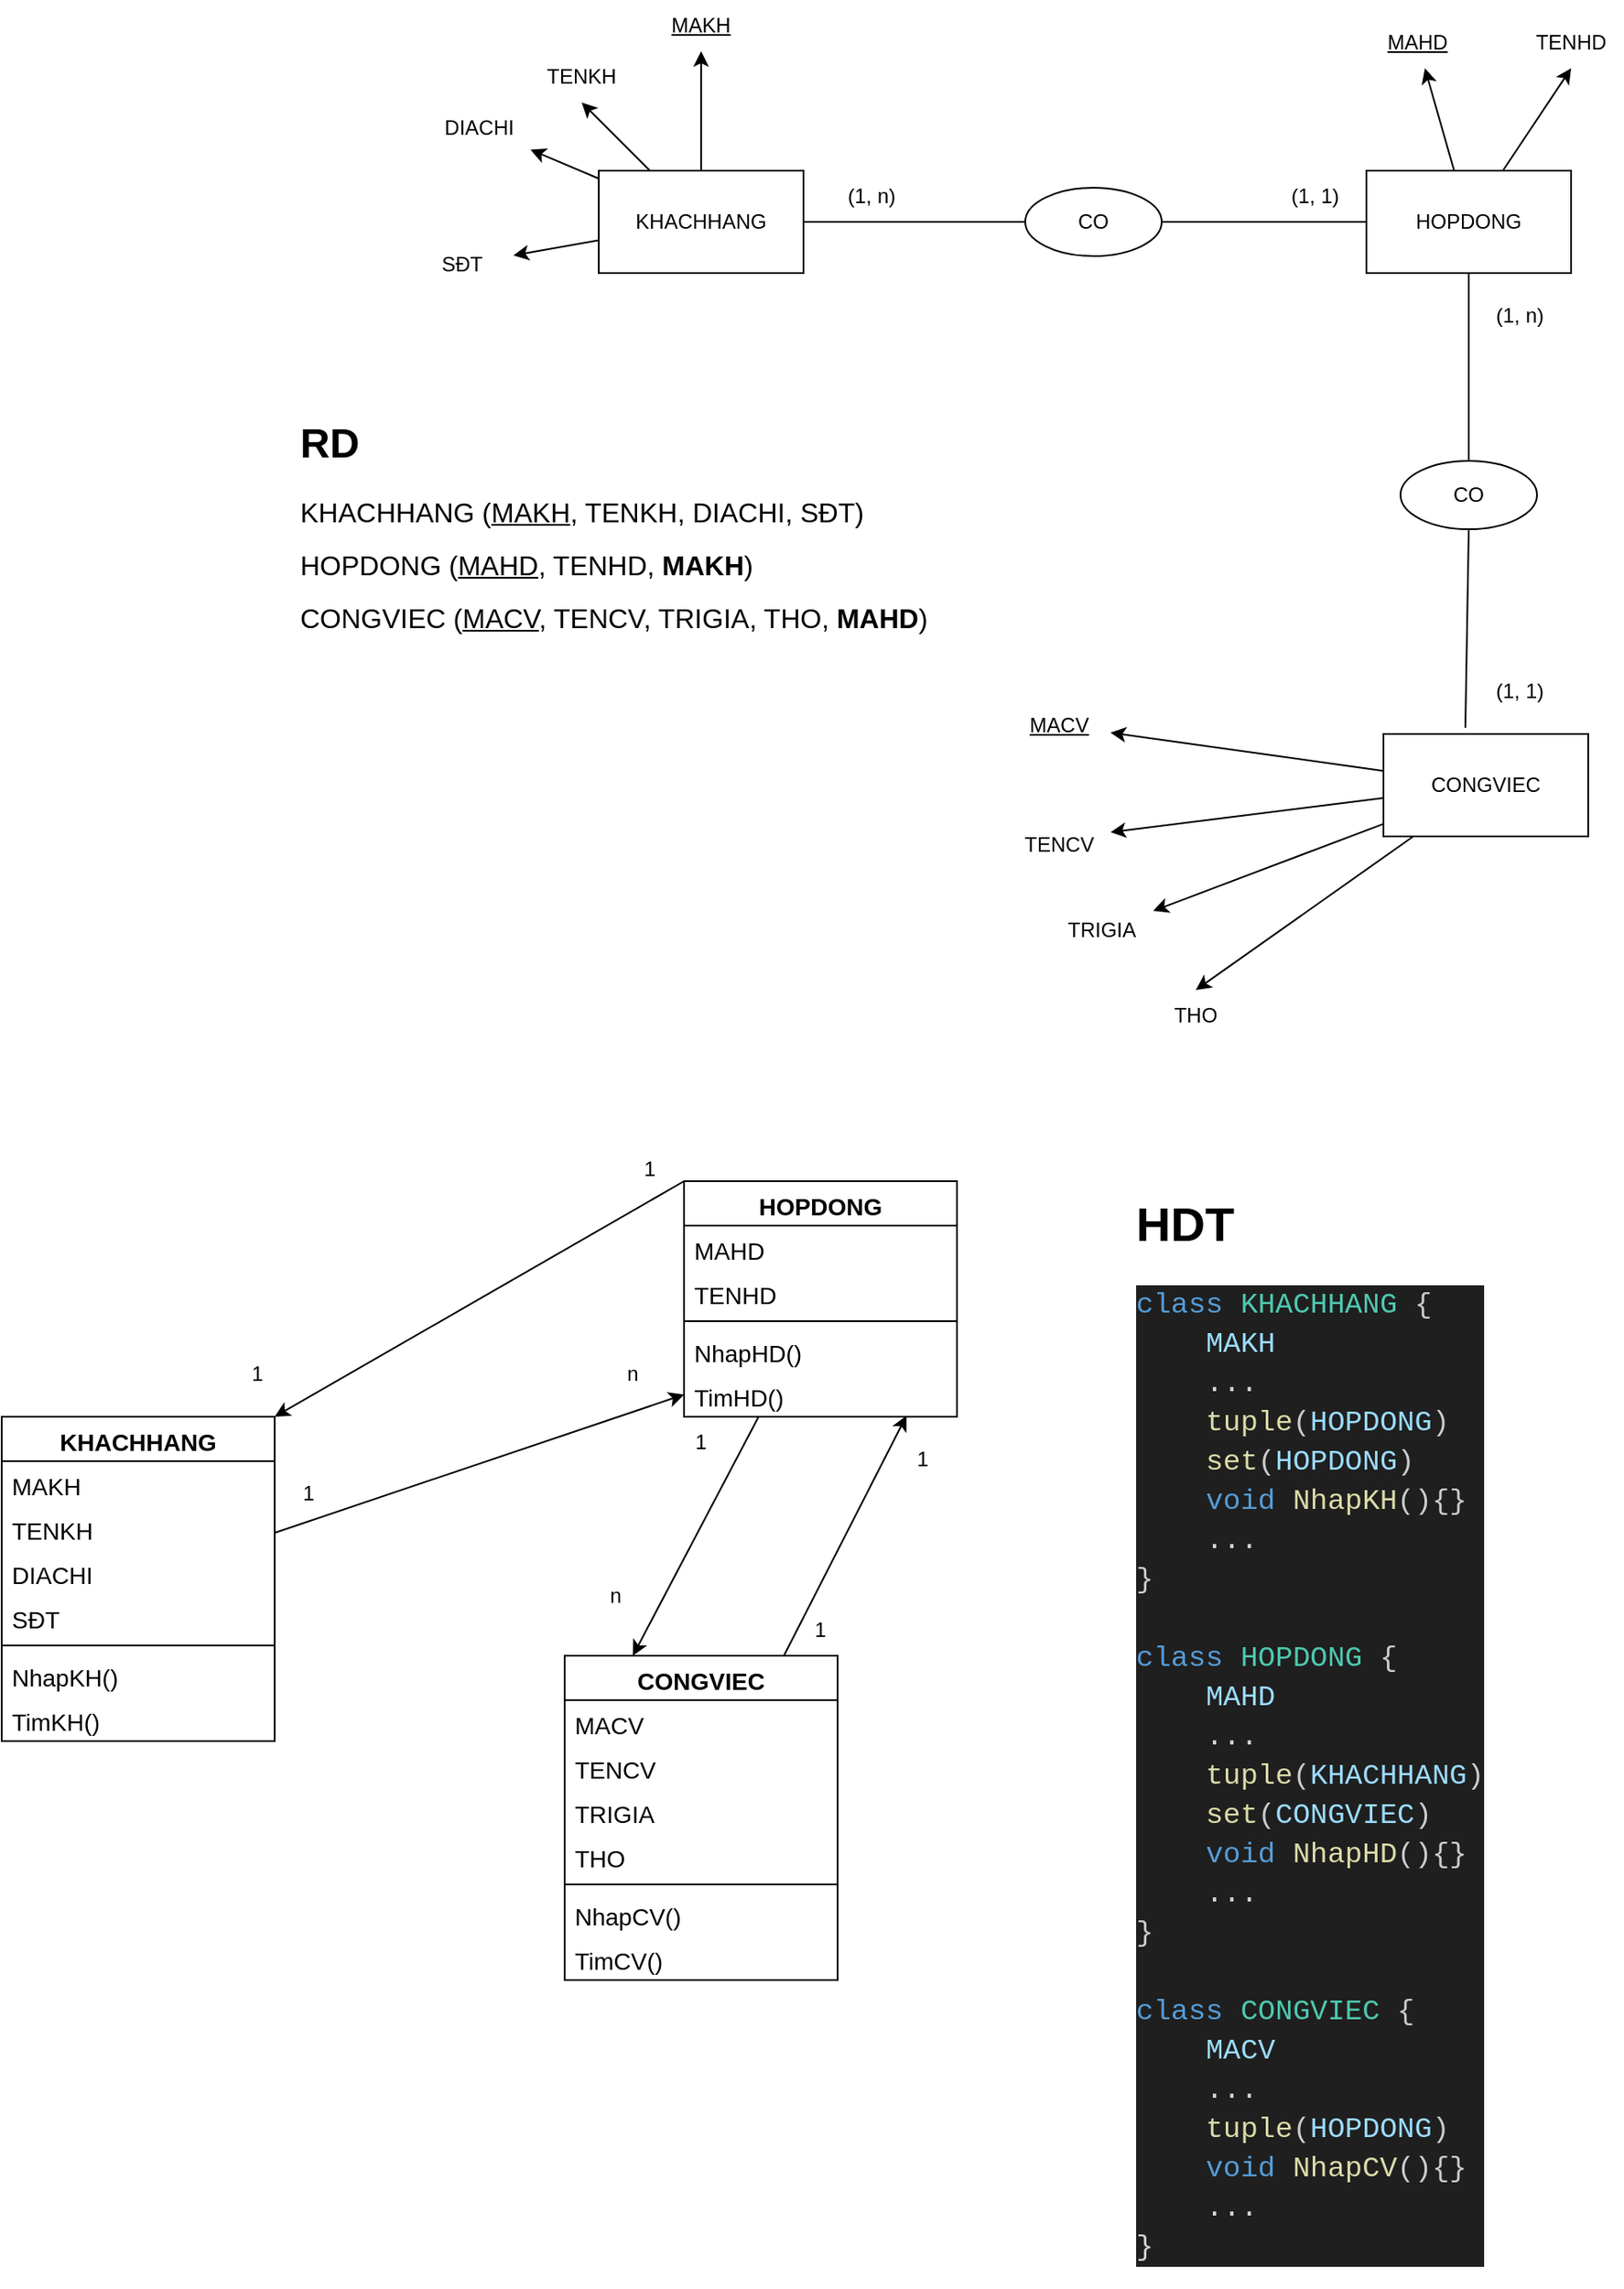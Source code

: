 <mxfile>
    <diagram id="MP60rcpUzXOGlJtbH_jB" name="BT3">
        <mxGraphModel dx="1096" dy="563" grid="1" gridSize="10" guides="1" tooltips="1" connect="1" arrows="1" fold="1" page="0" pageScale="1" pageWidth="850" pageHeight="1100" background="none" math="0" shadow="0">
            <root>
                <mxCell id="0"/>
                <mxCell id="1" parent="0"/>
                <mxCell id="8" style="edgeStyle=none;html=1;" parent="1" source="2" target="7" edge="1">
                    <mxGeometry relative="1" as="geometry"/>
                </mxCell>
                <mxCell id="9" style="edgeStyle=none;html=1;" parent="1" source="2" target="5" edge="1">
                    <mxGeometry relative="1" as="geometry"/>
                </mxCell>
                <mxCell id="10" style="edgeStyle=none;html=1;entryX=0.5;entryY=1;entryDx=0;entryDy=0;" parent="1" source="2" target="6" edge="1">
                    <mxGeometry relative="1" as="geometry"/>
                </mxCell>
                <mxCell id="41" style="edgeStyle=none;html=1;" parent="1" source="2" target="40" edge="1">
                    <mxGeometry relative="1" as="geometry"/>
                </mxCell>
                <mxCell id="2" value="KHACHHANG" style="rounded=0;whiteSpace=wrap;html=1;" parent="1" vertex="1">
                    <mxGeometry x="130" y="130" width="120" height="60" as="geometry"/>
                </mxCell>
                <mxCell id="13" style="edgeStyle=none;html=1;" parent="1" source="3" target="11" edge="1">
                    <mxGeometry relative="1" as="geometry"/>
                </mxCell>
                <mxCell id="14" style="edgeStyle=none;html=1;entryX=0.5;entryY=1;entryDx=0;entryDy=0;" parent="1" source="3" target="12" edge="1">
                    <mxGeometry relative="1" as="geometry"/>
                </mxCell>
                <mxCell id="3" value="HOPDONG" style="rounded=0;whiteSpace=wrap;html=1;" parent="1" vertex="1">
                    <mxGeometry x="580" y="130" width="120" height="60" as="geometry"/>
                </mxCell>
                <mxCell id="5" value="MAKH" style="text;html=1;strokeColor=none;fillColor=none;align=center;verticalAlign=middle;whiteSpace=wrap;rounded=0;fontStyle=4" parent="1" vertex="1">
                    <mxGeometry x="160" y="30" width="60" height="30" as="geometry"/>
                </mxCell>
                <mxCell id="6" value="TENKH" style="text;html=1;strokeColor=none;fillColor=none;align=center;verticalAlign=middle;whiteSpace=wrap;rounded=0;" parent="1" vertex="1">
                    <mxGeometry x="90" y="60" width="60" height="30" as="geometry"/>
                </mxCell>
                <mxCell id="7" value="DIACHI" style="text;html=1;strokeColor=none;fillColor=none;align=center;verticalAlign=middle;whiteSpace=wrap;rounded=0;" parent="1" vertex="1">
                    <mxGeometry x="30" y="90" width="60" height="30" as="geometry"/>
                </mxCell>
                <mxCell id="11" value="MAHD" style="text;html=1;strokeColor=none;fillColor=none;align=center;verticalAlign=middle;whiteSpace=wrap;rounded=0;fontStyle=4" parent="1" vertex="1">
                    <mxGeometry x="580" y="40" width="60" height="30" as="geometry"/>
                </mxCell>
                <mxCell id="12" value="TENHD" style="text;html=1;strokeColor=none;fillColor=none;align=center;verticalAlign=middle;whiteSpace=wrap;rounded=0;" parent="1" vertex="1">
                    <mxGeometry x="670" y="40" width="60" height="30" as="geometry"/>
                </mxCell>
                <mxCell id="15" style="edgeStyle=none;html=1;" parent="1" source="17" target="18" edge="1">
                    <mxGeometry relative="1" as="geometry"/>
                </mxCell>
                <mxCell id="16" style="edgeStyle=none;html=1;entryX=1;entryY=0.25;entryDx=0;entryDy=0;" parent="1" source="17" target="19" edge="1">
                    <mxGeometry relative="1" as="geometry"/>
                </mxCell>
                <mxCell id="21" style="edgeStyle=none;html=1;" parent="1" source="17" target="20" edge="1">
                    <mxGeometry relative="1" as="geometry"/>
                </mxCell>
                <mxCell id="23" style="edgeStyle=none;html=1;entryX=0.5;entryY=0;entryDx=0;entryDy=0;" parent="1" source="17" target="22" edge="1">
                    <mxGeometry relative="1" as="geometry"/>
                </mxCell>
                <mxCell id="17" value="CONGVIEC" style="rounded=0;whiteSpace=wrap;html=1;" parent="1" vertex="1">
                    <mxGeometry x="590" y="460" width="120" height="60" as="geometry"/>
                </mxCell>
                <mxCell id="18" value="MACV" style="text;html=1;strokeColor=none;fillColor=none;align=center;verticalAlign=middle;whiteSpace=wrap;rounded=0;fontStyle=4" parent="1" vertex="1">
                    <mxGeometry x="370" y="440" width="60" height="30" as="geometry"/>
                </mxCell>
                <mxCell id="19" value="TENCV" style="text;html=1;strokeColor=none;fillColor=none;align=center;verticalAlign=middle;whiteSpace=wrap;rounded=0;" parent="1" vertex="1">
                    <mxGeometry x="370" y="510" width="60" height="30" as="geometry"/>
                </mxCell>
                <mxCell id="20" value="TRIGIA" style="text;html=1;strokeColor=none;fillColor=none;align=center;verticalAlign=middle;whiteSpace=wrap;rounded=0;" parent="1" vertex="1">
                    <mxGeometry x="395" y="560" width="60" height="30" as="geometry"/>
                </mxCell>
                <mxCell id="22" value="THO" style="text;html=1;strokeColor=none;fillColor=none;align=center;verticalAlign=middle;whiteSpace=wrap;rounded=0;" parent="1" vertex="1">
                    <mxGeometry x="450" y="610" width="60" height="30" as="geometry"/>
                </mxCell>
                <mxCell id="24" value="CO" style="ellipse;whiteSpace=wrap;html=1;" parent="1" vertex="1">
                    <mxGeometry x="600" y="300" width="80" height="40" as="geometry"/>
                </mxCell>
                <mxCell id="27" value="" style="endArrow=none;html=1;entryX=0.5;entryY=1;entryDx=0;entryDy=0;" parent="1" source="24" target="3" edge="1">
                    <mxGeometry width="50" height="50" relative="1" as="geometry">
                        <mxPoint x="210" y="370" as="sourcePoint"/>
                        <mxPoint x="260" y="320" as="targetPoint"/>
                        <Array as="points"/>
                    </mxGeometry>
                </mxCell>
                <mxCell id="31" value="" style="endArrow=none;html=1;exitX=0.4;exitY=-0.06;exitDx=0;exitDy=0;entryX=0.5;entryY=1;entryDx=0;entryDy=0;exitPerimeter=0;" parent="1" source="17" target="24" edge="1">
                    <mxGeometry width="50" height="50" relative="1" as="geometry">
                        <mxPoint x="215" y="420" as="sourcePoint"/>
                        <mxPoint x="265" y="370" as="targetPoint"/>
                    </mxGeometry>
                </mxCell>
                <mxCell id="32" value="(1, n)" style="text;html=1;strokeColor=none;fillColor=none;align=center;verticalAlign=middle;whiteSpace=wrap;rounded=0;" parent="1" vertex="1">
                    <mxGeometry x="640" y="200" width="60" height="30" as="geometry"/>
                </mxCell>
                <mxCell id="33" value="(1, 1)" style="text;html=1;strokeColor=none;fillColor=none;align=center;verticalAlign=middle;whiteSpace=wrap;rounded=0;" parent="1" vertex="1">
                    <mxGeometry x="640" y="420" width="60" height="30" as="geometry"/>
                </mxCell>
                <mxCell id="35" value="CO" style="ellipse;whiteSpace=wrap;html=1;" parent="1" vertex="1">
                    <mxGeometry x="380" y="140" width="80" height="40" as="geometry"/>
                </mxCell>
                <mxCell id="36" value="" style="endArrow=none;html=1;entryX=0;entryY=0.5;entryDx=0;entryDy=0;" parent="1" source="35" target="3" edge="1">
                    <mxGeometry width="50" height="50" relative="1" as="geometry">
                        <mxPoint x="10" y="140" as="sourcePoint"/>
                        <mxPoint x="460" y="-50" as="targetPoint"/>
                        <Array as="points"/>
                    </mxGeometry>
                </mxCell>
                <mxCell id="37" value="" style="endArrow=none;html=1;entryX=0;entryY=0.5;entryDx=0;entryDy=0;" parent="1" source="2" target="35" edge="1">
                    <mxGeometry width="50" height="50" relative="1" as="geometry">
                        <mxPoint x="350" y="255" as="sourcePoint"/>
                        <mxPoint x="65" y="140" as="targetPoint"/>
                    </mxGeometry>
                </mxCell>
                <mxCell id="38" value="(1, n)" style="text;html=1;strokeColor=none;fillColor=none;align=center;verticalAlign=middle;whiteSpace=wrap;rounded=0;" parent="1" vertex="1">
                    <mxGeometry x="260" y="130" width="60" height="30" as="geometry"/>
                </mxCell>
                <mxCell id="39" value="(1, 1)" style="text;html=1;strokeColor=none;fillColor=none;align=center;verticalAlign=middle;whiteSpace=wrap;rounded=0;" parent="1" vertex="1">
                    <mxGeometry x="520" y="130" width="60" height="30" as="geometry"/>
                </mxCell>
                <mxCell id="40" value="SĐT" style="text;html=1;strokeColor=none;fillColor=none;align=center;verticalAlign=middle;whiteSpace=wrap;rounded=0;" parent="1" vertex="1">
                    <mxGeometry x="20" y="170" width="60" height="30" as="geometry"/>
                </mxCell>
                <mxCell id="pzxWzYlmKAaFxW0wNDZS-41" value="&lt;h1&gt;RD&lt;/h1&gt;&lt;p&gt;&lt;span style=&quot;background-color: initial; font-size: medium;&quot;&gt;KHACHHANG (&lt;/span&gt;&lt;u style=&quot;background-color: initial; font-size: medium;&quot;&gt;MAKH&lt;/u&gt;&lt;span style=&quot;background-color: initial; font-size: medium;&quot;&gt;, TENKH, DIACHI, SĐT&lt;/span&gt;&lt;span style=&quot;background-color: initial; font-size: medium;&quot;&gt;)&lt;/span&gt;&lt;br&gt;&lt;/p&gt;&lt;p&gt;&lt;font size=&quot;3&quot;&gt;HOPDONG (&lt;u&gt;MAHD&lt;/u&gt;, TENHD,&amp;nbsp;&lt;b&gt;MAKH&lt;/b&gt;)&lt;/font&gt;&lt;/p&gt;&lt;p&gt;&lt;font size=&quot;3&quot;&gt;CONGVIEC (&lt;u&gt;MACV&lt;/u&gt;, TENCV, TRIGIA, THO, &lt;b&gt;MAHD&lt;/b&gt;)&lt;/font&gt;&lt;br&gt;&lt;/p&gt;" style="text;html=1;strokeColor=none;fillColor=none;spacing=5;spacingTop=-20;whiteSpace=wrap;overflow=hidden;rounded=0;" parent="1" vertex="1">
                    <mxGeometry x="-50" y="270" width="380" height="170" as="geometry"/>
                </mxCell>
                <mxCell id="iYoVZdw5poduVI1x1WZU-42" style="edgeStyle=none;html=1;fontSize=14;entryX=0;entryY=0.5;entryDx=0;entryDy=0;" parent="1" source="Lc8h21vV0ncL51DE4omb-46" target="Lc8h21vV0ncL51DE4omb-69" edge="1">
                    <mxGeometry relative="1" as="geometry"/>
                </mxCell>
                <mxCell id="Lc8h21vV0ncL51DE4omb-46" value="KHACHHANG" style="swimlane;fontStyle=1;align=center;verticalAlign=top;childLayout=stackLayout;horizontal=1;startSize=26;horizontalStack=0;resizeParent=1;resizeParentMax=0;resizeLast=0;collapsible=1;marginBottom=0;fontSize=14;strokeColor=default;" parent="1" vertex="1">
                    <mxGeometry x="-220" y="860" width="160" height="190" as="geometry"/>
                </mxCell>
                <mxCell id="Lc8h21vV0ncL51DE4omb-47" value="MAKH&#10;" style="text;strokeColor=none;fillColor=none;align=left;verticalAlign=top;spacingLeft=4;spacingRight=4;overflow=hidden;rotatable=0;points=[[0,0.5],[1,0.5]];portConstraint=eastwest;fontSize=14;" parent="Lc8h21vV0ncL51DE4omb-46" vertex="1">
                    <mxGeometry y="26" width="160" height="26" as="geometry"/>
                </mxCell>
                <mxCell id="Lc8h21vV0ncL51DE4omb-50" value="TENKH" style="text;strokeColor=none;fillColor=none;align=left;verticalAlign=top;spacingLeft=4;spacingRight=4;overflow=hidden;rotatable=0;points=[[0,0.5],[1,0.5]];portConstraint=eastwest;fontSize=14;" parent="Lc8h21vV0ncL51DE4omb-46" vertex="1">
                    <mxGeometry y="52" width="160" height="26" as="geometry"/>
                </mxCell>
                <mxCell id="Lc8h21vV0ncL51DE4omb-51" value="DIACHI" style="text;strokeColor=none;fillColor=none;align=left;verticalAlign=top;spacingLeft=4;spacingRight=4;overflow=hidden;rotatable=0;points=[[0,0.5],[1,0.5]];portConstraint=eastwest;fontSize=14;" parent="Lc8h21vV0ncL51DE4omb-46" vertex="1">
                    <mxGeometry y="78" width="160" height="26" as="geometry"/>
                </mxCell>
                <mxCell id="Lc8h21vV0ncL51DE4omb-52" value="SĐT" style="text;strokeColor=none;fillColor=none;align=left;verticalAlign=top;spacingLeft=4;spacingRight=4;overflow=hidden;rotatable=0;points=[[0,0.5],[1,0.5]];portConstraint=eastwest;fontSize=14;" parent="Lc8h21vV0ncL51DE4omb-46" vertex="1">
                    <mxGeometry y="104" width="160" height="26" as="geometry"/>
                </mxCell>
                <mxCell id="Lc8h21vV0ncL51DE4omb-48" value="" style="line;strokeWidth=1;fillColor=none;align=left;verticalAlign=middle;spacingTop=-1;spacingLeft=3;spacingRight=3;rotatable=0;labelPosition=right;points=[];portConstraint=eastwest;strokeColor=inherit;fontSize=14;" parent="Lc8h21vV0ncL51DE4omb-46" vertex="1">
                    <mxGeometry y="130" width="160" height="8" as="geometry"/>
                </mxCell>
                <mxCell id="Lc8h21vV0ncL51DE4omb-61" value="NhapKH()&#10;" style="text;strokeColor=none;fillColor=none;align=left;verticalAlign=top;spacingLeft=4;spacingRight=4;overflow=hidden;rotatable=0;points=[[0,0.5],[1,0.5]];portConstraint=eastwest;fontSize=14;" parent="Lc8h21vV0ncL51DE4omb-46" vertex="1">
                    <mxGeometry y="138" width="160" height="26" as="geometry"/>
                </mxCell>
                <mxCell id="Lc8h21vV0ncL51DE4omb-49" value="TimKH()" style="text;strokeColor=none;fillColor=none;align=left;verticalAlign=top;spacingLeft=4;spacingRight=4;overflow=hidden;rotatable=0;points=[[0,0.5],[1,0.5]];portConstraint=eastwest;fontSize=14;" parent="Lc8h21vV0ncL51DE4omb-46" vertex="1">
                    <mxGeometry y="164" width="160" height="26" as="geometry"/>
                </mxCell>
                <mxCell id="iYoVZdw5poduVI1x1WZU-43" style="edgeStyle=none;html=1;entryX=1;entryY=0;entryDx=0;entryDy=0;fontSize=14;exitX=0;exitY=0;exitDx=0;exitDy=0;" parent="1" source="Lc8h21vV0ncL51DE4omb-62" target="Lc8h21vV0ncL51DE4omb-46" edge="1">
                    <mxGeometry relative="1" as="geometry"/>
                </mxCell>
                <mxCell id="iYoVZdw5poduVI1x1WZU-44" style="edgeStyle=none;html=1;entryX=0.25;entryY=0;entryDx=0;entryDy=0;fontSize=14;" parent="1" source="Lc8h21vV0ncL51DE4omb-62" target="Lc8h21vV0ncL51DE4omb-70" edge="1">
                    <mxGeometry relative="1" as="geometry"/>
                </mxCell>
                <mxCell id="Lc8h21vV0ncL51DE4omb-62" value="HOPDONG" style="swimlane;fontStyle=1;align=center;verticalAlign=top;childLayout=stackLayout;horizontal=1;startSize=26;horizontalStack=0;resizeParent=1;resizeParentMax=0;resizeLast=0;collapsible=1;marginBottom=0;fontSize=14;" parent="1" vertex="1">
                    <mxGeometry x="180" y="722" width="160" height="138" as="geometry"/>
                </mxCell>
                <mxCell id="Lc8h21vV0ncL51DE4omb-63" value="MAHD" style="text;strokeColor=none;fillColor=none;align=left;verticalAlign=top;spacingLeft=4;spacingRight=4;overflow=hidden;rotatable=0;points=[[0,0.5],[1,0.5]];portConstraint=eastwest;fontSize=14;" parent="Lc8h21vV0ncL51DE4omb-62" vertex="1">
                    <mxGeometry y="26" width="160" height="26" as="geometry"/>
                </mxCell>
                <mxCell id="Lc8h21vV0ncL51DE4omb-64" value="TENHD" style="text;strokeColor=none;fillColor=none;align=left;verticalAlign=top;spacingLeft=4;spacingRight=4;overflow=hidden;rotatable=0;points=[[0,0.5],[1,0.5]];portConstraint=eastwest;fontSize=14;" parent="Lc8h21vV0ncL51DE4omb-62" vertex="1">
                    <mxGeometry y="52" width="160" height="26" as="geometry"/>
                </mxCell>
                <mxCell id="Lc8h21vV0ncL51DE4omb-67" value="" style="line;strokeWidth=1;fillColor=none;align=left;verticalAlign=middle;spacingTop=-1;spacingLeft=3;spacingRight=3;rotatable=0;labelPosition=right;points=[];portConstraint=eastwest;strokeColor=inherit;fontSize=14;" parent="Lc8h21vV0ncL51DE4omb-62" vertex="1">
                    <mxGeometry y="78" width="160" height="8" as="geometry"/>
                </mxCell>
                <mxCell id="Lc8h21vV0ncL51DE4omb-68" value="NhapHD()&#10;" style="text;strokeColor=none;fillColor=none;align=left;verticalAlign=top;spacingLeft=4;spacingRight=4;overflow=hidden;rotatable=0;points=[[0,0.5],[1,0.5]];portConstraint=eastwest;fontSize=14;" parent="Lc8h21vV0ncL51DE4omb-62" vertex="1">
                    <mxGeometry y="86" width="160" height="26" as="geometry"/>
                </mxCell>
                <mxCell id="Lc8h21vV0ncL51DE4omb-69" value="TimHD()" style="text;strokeColor=none;fillColor=none;align=left;verticalAlign=top;spacingLeft=4;spacingRight=4;overflow=hidden;rotatable=0;points=[[0,0.5],[1,0.5]];portConstraint=eastwest;fontSize=14;" parent="Lc8h21vV0ncL51DE4omb-62" vertex="1">
                    <mxGeometry y="112" width="160" height="26" as="geometry"/>
                </mxCell>
                <mxCell id="iYoVZdw5poduVI1x1WZU-45" style="edgeStyle=none;html=1;entryX=0.815;entryY=0.974;entryDx=0;entryDy=0;entryPerimeter=0;fontSize=14;" parent="1" source="Lc8h21vV0ncL51DE4omb-70" target="Lc8h21vV0ncL51DE4omb-69" edge="1">
                    <mxGeometry relative="1" as="geometry"/>
                </mxCell>
                <mxCell id="Lc8h21vV0ncL51DE4omb-70" value="CONGVIEC" style="swimlane;fontStyle=1;align=center;verticalAlign=top;childLayout=stackLayout;horizontal=1;startSize=26;horizontalStack=0;resizeParent=1;resizeParentMax=0;resizeLast=0;collapsible=1;marginBottom=0;fontSize=14;" parent="1" vertex="1">
                    <mxGeometry x="110" y="1000" width="160" height="190" as="geometry"/>
                </mxCell>
                <mxCell id="Lc8h21vV0ncL51DE4omb-71" value="MACV" style="text;strokeColor=none;fillColor=none;align=left;verticalAlign=top;spacingLeft=4;spacingRight=4;overflow=hidden;rotatable=0;points=[[0,0.5],[1,0.5]];portConstraint=eastwest;fontSize=14;" parent="Lc8h21vV0ncL51DE4omb-70" vertex="1">
                    <mxGeometry y="26" width="160" height="26" as="geometry"/>
                </mxCell>
                <mxCell id="Lc8h21vV0ncL51DE4omb-72" value="TENCV" style="text;strokeColor=none;fillColor=none;align=left;verticalAlign=top;spacingLeft=4;spacingRight=4;overflow=hidden;rotatable=0;points=[[0,0.5],[1,0.5]];portConstraint=eastwest;fontSize=14;" parent="Lc8h21vV0ncL51DE4omb-70" vertex="1">
                    <mxGeometry y="52" width="160" height="26" as="geometry"/>
                </mxCell>
                <mxCell id="Lc8h21vV0ncL51DE4omb-73" value="TRIGIA" style="text;strokeColor=none;fillColor=none;align=left;verticalAlign=top;spacingLeft=4;spacingRight=4;overflow=hidden;rotatable=0;points=[[0,0.5],[1,0.5]];portConstraint=eastwest;fontSize=14;" parent="Lc8h21vV0ncL51DE4omb-70" vertex="1">
                    <mxGeometry y="78" width="160" height="26" as="geometry"/>
                </mxCell>
                <mxCell id="Lc8h21vV0ncL51DE4omb-74" value="THO" style="text;strokeColor=none;fillColor=none;align=left;verticalAlign=top;spacingLeft=4;spacingRight=4;overflow=hidden;rotatable=0;points=[[0,0.5],[1,0.5]];portConstraint=eastwest;fontSize=14;" parent="Lc8h21vV0ncL51DE4omb-70" vertex="1">
                    <mxGeometry y="104" width="160" height="26" as="geometry"/>
                </mxCell>
                <mxCell id="Lc8h21vV0ncL51DE4omb-75" value="" style="line;strokeWidth=1;fillColor=none;align=left;verticalAlign=middle;spacingTop=-1;spacingLeft=3;spacingRight=3;rotatable=0;labelPosition=right;points=[];portConstraint=eastwest;strokeColor=inherit;fontSize=14;" parent="Lc8h21vV0ncL51DE4omb-70" vertex="1">
                    <mxGeometry y="130" width="160" height="8" as="geometry"/>
                </mxCell>
                <mxCell id="Lc8h21vV0ncL51DE4omb-76" value="NhapCV()&#10;" style="text;strokeColor=none;fillColor=none;align=left;verticalAlign=top;spacingLeft=4;spacingRight=4;overflow=hidden;rotatable=0;points=[[0,0.5],[1,0.5]];portConstraint=eastwest;fontSize=14;" parent="Lc8h21vV0ncL51DE4omb-70" vertex="1">
                    <mxGeometry y="138" width="160" height="26" as="geometry"/>
                </mxCell>
                <mxCell id="Lc8h21vV0ncL51DE4omb-77" value="TimCV()" style="text;strokeColor=none;fillColor=none;align=left;verticalAlign=top;spacingLeft=4;spacingRight=4;overflow=hidden;rotatable=0;points=[[0,0.5],[1,0.5]];portConstraint=eastwest;fontSize=14;" parent="Lc8h21vV0ncL51DE4omb-70" vertex="1">
                    <mxGeometry y="164" width="160" height="26" as="geometry"/>
                </mxCell>
                <mxCell id="iYoVZdw5poduVI1x1WZU-46" value="1" style="text;html=1;strokeColor=none;fillColor=none;align=center;verticalAlign=middle;whiteSpace=wrap;rounded=0;" parent="1" vertex="1">
                    <mxGeometry x="-100" y="820" width="60" height="30" as="geometry"/>
                </mxCell>
                <mxCell id="iYoVZdw5poduVI1x1WZU-47" value="1" style="text;html=1;strokeColor=none;fillColor=none;align=center;verticalAlign=middle;whiteSpace=wrap;rounded=0;" parent="1" vertex="1">
                    <mxGeometry x="130" y="700" width="60" height="30" as="geometry"/>
                </mxCell>
                <mxCell id="iYoVZdw5poduVI1x1WZU-48" value="n" style="text;html=1;strokeColor=none;fillColor=none;align=center;verticalAlign=middle;whiteSpace=wrap;rounded=0;" parent="1" vertex="1">
                    <mxGeometry x="120" y="820" width="60" height="30" as="geometry"/>
                </mxCell>
                <mxCell id="iYoVZdw5poduVI1x1WZU-49" value="1" style="text;html=1;strokeColor=none;fillColor=none;align=center;verticalAlign=middle;whiteSpace=wrap;rounded=0;" parent="1" vertex="1">
                    <mxGeometry x="-70" y="890" width="60" height="30" as="geometry"/>
                </mxCell>
                <mxCell id="iYoVZdw5poduVI1x1WZU-50" value="1" style="text;html=1;strokeColor=none;fillColor=none;align=center;verticalAlign=middle;whiteSpace=wrap;rounded=0;" parent="1" vertex="1">
                    <mxGeometry x="160" y="860" width="60" height="30" as="geometry"/>
                </mxCell>
                <mxCell id="iYoVZdw5poduVI1x1WZU-51" value="1" style="text;html=1;strokeColor=none;fillColor=none;align=center;verticalAlign=middle;whiteSpace=wrap;rounded=0;" parent="1" vertex="1">
                    <mxGeometry x="290" y="870" width="60" height="30" as="geometry"/>
                </mxCell>
                <mxCell id="iYoVZdw5poduVI1x1WZU-52" value="1" style="text;html=1;strokeColor=none;fillColor=none;align=center;verticalAlign=middle;whiteSpace=wrap;rounded=0;" parent="1" vertex="1">
                    <mxGeometry x="230" y="970" width="60" height="30" as="geometry"/>
                </mxCell>
                <mxCell id="iYoVZdw5poduVI1x1WZU-53" value="n" style="text;html=1;strokeColor=none;fillColor=none;align=center;verticalAlign=middle;whiteSpace=wrap;rounded=0;" parent="1" vertex="1">
                    <mxGeometry x="110" y="950" width="60" height="30" as="geometry"/>
                </mxCell>
                <mxCell id="z-JCth57gRXnhM9xm20K-41" value="&lt;h1&gt;HDT&lt;/h1&gt;&lt;div style=&quot;background-color: rgb(31, 31, 31); font-family: Consolas, &amp;quot;Courier New&amp;quot;, monospace; font-size: 17px; line-height: 23px;&quot;&gt;&lt;div style=&quot;color: rgb(204, 204, 204);&quot;&gt;&lt;span style=&quot;color: #569cd6;&quot;&gt;class&lt;/span&gt; &lt;span style=&quot;color: #4ec9b0;&quot;&gt;KHACHHANG&lt;/span&gt; {&lt;/div&gt;&lt;div style=&quot;color: rgb(204, 204, 204);&quot;&gt;&amp;nbsp; &amp;nbsp; &lt;span style=&quot;color: #9cdcfe;&quot;&gt;MAKH&lt;/span&gt;&lt;/div&gt;&lt;div style=&quot;color: rgb(204, 204, 204);&quot;&gt;&amp;nbsp; &amp;nbsp; &lt;span style=&quot;color: #d4d4d4;&quot;&gt;...&lt;/span&gt;&lt;/div&gt;&lt;div style=&quot;color: rgb(204, 204, 204);&quot;&gt;&amp;nbsp; &amp;nbsp; &lt;span style=&quot;color: #dcdcaa;&quot;&gt;tuple&lt;/span&gt;(&lt;span style=&quot;color: #9cdcfe;&quot;&gt;HOPDONG&lt;/span&gt;)&lt;/div&gt;&lt;div style=&quot;color: rgb(204, 204, 204);&quot;&gt;&amp;nbsp; &amp;nbsp; &lt;span style=&quot;color: #dcdcaa;&quot;&gt;set&lt;/span&gt;(&lt;span style=&quot;color: #9cdcfe;&quot;&gt;HOPDONG&lt;/span&gt;)&lt;/div&gt;&lt;div style=&quot;color: rgb(204, 204, 204);&quot;&gt;&amp;nbsp; &amp;nbsp; &lt;span style=&quot;color: #569cd6;&quot;&gt;void&lt;/span&gt; &lt;span style=&quot;color: #dcdcaa;&quot;&gt;NhapKH&lt;/span&gt;(){}&lt;/div&gt;&lt;div style=&quot;color: rgb(204, 204, 204);&quot;&gt;&amp;nbsp; &amp;nbsp; &lt;span style=&quot;color: #d4d4d4;&quot;&gt;...&lt;/span&gt;&lt;/div&gt;&lt;div style=&quot;color: rgb(204, 204, 204);&quot;&gt;}&lt;/div&gt;&lt;br&gt;&lt;div style=&quot;color: rgb(204, 204, 204);&quot;&gt;&lt;span style=&quot;color: #569cd6;&quot;&gt;class&lt;/span&gt; &lt;span style=&quot;color: #4ec9b0;&quot;&gt;HOPDONG&lt;/span&gt; {&lt;/div&gt;&lt;div style=&quot;color: rgb(204, 204, 204);&quot;&gt;&amp;nbsp; &amp;nbsp; &lt;span style=&quot;color: #9cdcfe;&quot;&gt;MAHD&lt;/span&gt;&lt;/div&gt;&lt;div style=&quot;color: rgb(204, 204, 204);&quot;&gt;&amp;nbsp; &amp;nbsp; &lt;span style=&quot;color: #d4d4d4;&quot;&gt;...&lt;/span&gt;&lt;/div&gt;&lt;div style=&quot;color: rgb(204, 204, 204);&quot;&gt;&amp;nbsp; &amp;nbsp; &lt;span style=&quot;color: #dcdcaa;&quot;&gt;tuple&lt;/span&gt;(&lt;span style=&quot;color: #9cdcfe;&quot;&gt;KHACHHANG&lt;/span&gt;)&lt;/div&gt;&lt;div style=&quot;color: rgb(204, 204, 204);&quot;&gt;&amp;nbsp; &amp;nbsp; &lt;span style=&quot;color: #dcdcaa;&quot;&gt;set&lt;/span&gt;(&lt;span style=&quot;color: #9cdcfe;&quot;&gt;CONGVIEC&lt;/span&gt;)&lt;/div&gt;&lt;div style=&quot;color: rgb(204, 204, 204);&quot;&gt;&amp;nbsp; &amp;nbsp; &lt;span style=&quot;color: #569cd6;&quot;&gt;void&lt;/span&gt; &lt;span style=&quot;color: #dcdcaa;&quot;&gt;NhapHD&lt;/span&gt;(){}&lt;/div&gt;&lt;div style=&quot;color: rgb(204, 204, 204);&quot;&gt;&amp;nbsp; &amp;nbsp; &lt;span style=&quot;color: #d4d4d4;&quot;&gt;...&lt;/span&gt;&lt;/div&gt;&lt;div style=&quot;color: rgb(204, 204, 204);&quot;&gt;}&lt;/div&gt;&lt;br&gt;&lt;div style=&quot;color: rgb(204, 204, 204);&quot;&gt;&lt;span style=&quot;color: #569cd6;&quot;&gt;class&lt;/span&gt; &lt;span style=&quot;color: #4ec9b0;&quot;&gt;CONGVIEC&lt;/span&gt; {&lt;/div&gt;&lt;div style=&quot;color: rgb(204, 204, 204);&quot;&gt;&amp;nbsp; &amp;nbsp; &lt;span style=&quot;color: #9cdcfe;&quot;&gt;MACV&lt;/span&gt;&lt;/div&gt;&lt;div style=&quot;color: rgb(204, 204, 204);&quot;&gt;&amp;nbsp; &amp;nbsp; &lt;span style=&quot;color: #d4d4d4;&quot;&gt;...&lt;/span&gt;&lt;/div&gt;&lt;div style=&quot;color: rgb(204, 204, 204);&quot;&gt;&amp;nbsp; &amp;nbsp; &lt;span style=&quot;color: #dcdcaa;&quot;&gt;tuple&lt;/span&gt;(&lt;span style=&quot;color: #9cdcfe;&quot;&gt;HOPDONG&lt;/span&gt;)&lt;/div&gt;&lt;div style=&quot;color: rgb(204, 204, 204);&quot;&gt;&amp;nbsp; &amp;nbsp; &lt;span style=&quot;color: #569cd6;&quot;&gt;void&lt;/span&gt; &lt;span style=&quot;color: #dcdcaa;&quot;&gt;NhapCV&lt;/span&gt;(){}&lt;/div&gt;&lt;div style=&quot;color: rgb(204, 204, 204);&quot;&gt;&amp;nbsp; &amp;nbsp; &lt;span style=&quot;color: #d4d4d4;&quot;&gt;...&lt;/span&gt;&lt;/div&gt;&lt;div style=&quot;&quot;&gt;&lt;font color=&quot;#d4d4d4&quot;&gt;}&lt;/font&gt;&lt;/div&gt;&lt;/div&gt;" style="text;html=1;strokeColor=none;fillColor=none;spacing=5;spacingTop=-20;whiteSpace=wrap;overflow=hidden;rounded=0;fontSize=14;" parent="1" vertex="1">
                    <mxGeometry x="440" y="722" width="230" height="648" as="geometry"/>
                </mxCell>
            </root>
        </mxGraphModel>
    </diagram>
    <diagram id="UzRe2IT18vdwMeP7KLvm" name="BT4">
        <mxGraphModel dx="1096" dy="963" grid="1" gridSize="10" guides="1" tooltips="1" connect="1" arrows="1" fold="1" page="0" pageScale="1" pageWidth="850" pageHeight="1100" math="0" shadow="0">
            <root>
                <mxCell id="0"/>
                <mxCell id="1" parent="0"/>
                <mxCell id="F4owtslcVyGn1uadakWv-1" style="edgeStyle=none;html=1;" parent="1" source="F4owtslcVyGn1uadakWv-7" target="F4owtslcVyGn1uadakWv-16" edge="1">
                    <mxGeometry relative="1" as="geometry"/>
                </mxCell>
                <mxCell id="F4owtslcVyGn1uadakWv-2" style="edgeStyle=none;html=1;" parent="1" source="F4owtslcVyGn1uadakWv-7" target="F4owtslcVyGn1uadakWv-14" edge="1">
                    <mxGeometry relative="1" as="geometry"/>
                </mxCell>
                <mxCell id="F4owtslcVyGn1uadakWv-3" style="edgeStyle=none;html=1;entryX=0.5;entryY=1;entryDx=0;entryDy=0;" parent="1" source="F4owtslcVyGn1uadakWv-7" target="F4owtslcVyGn1uadakWv-15" edge="1">
                    <mxGeometry relative="1" as="geometry"/>
                </mxCell>
                <mxCell id="F4owtslcVyGn1uadakWv-4" style="edgeStyle=none;html=1;" parent="1" source="F4owtslcVyGn1uadakWv-7" target="F4owtslcVyGn1uadakWv-40" edge="1">
                    <mxGeometry relative="1" as="geometry"/>
                </mxCell>
                <mxCell id="F4owtslcVyGn1uadakWv-5" style="edgeStyle=none;html=1;entryX=1;entryY=0.5;entryDx=0;entryDy=0;" parent="1" source="F4owtslcVyGn1uadakWv-7" target="F4owtslcVyGn1uadakWv-41" edge="1">
                    <mxGeometry relative="1" as="geometry"/>
                </mxCell>
                <mxCell id="F4owtslcVyGn1uadakWv-6" style="edgeStyle=none;html=1;entryX=1;entryY=0.5;entryDx=0;entryDy=0;" parent="1" source="F4owtslcVyGn1uadakWv-7" target="F4owtslcVyGn1uadakWv-81" edge="1">
                    <mxGeometry relative="1" as="geometry"/>
                </mxCell>
                <mxCell id="F4owtslcVyGn1uadakWv-7" value="DETAI" style="rounded=0;whiteSpace=wrap;html=1;" parent="1" vertex="1">
                    <mxGeometry x="180" y="160" width="120" height="60" as="geometry"/>
                </mxCell>
                <mxCell id="F4owtslcVyGn1uadakWv-8" style="edgeStyle=none;html=1;" parent="1" source="F4owtslcVyGn1uadakWv-13" target="F4owtslcVyGn1uadakWv-17" edge="1">
                    <mxGeometry relative="1" as="geometry"/>
                </mxCell>
                <mxCell id="F4owtslcVyGn1uadakWv-9" style="edgeStyle=none;html=1;entryX=1;entryY=0.25;entryDx=0;entryDy=0;" parent="1" source="F4owtslcVyGn1uadakWv-13" target="F4owtslcVyGn1uadakWv-18" edge="1">
                    <mxGeometry relative="1" as="geometry"/>
                </mxCell>
                <mxCell id="F4owtslcVyGn1uadakWv-10" style="edgeStyle=none;html=1;" parent="1" source="F4owtslcVyGn1uadakWv-13" target="F4owtslcVyGn1uadakWv-43" edge="1">
                    <mxGeometry relative="1" as="geometry"/>
                </mxCell>
                <mxCell id="F4owtslcVyGn1uadakWv-11" style="edgeStyle=none;html=1;" parent="1" source="F4owtslcVyGn1uadakWv-13" target="F4owtslcVyGn1uadakWv-42" edge="1">
                    <mxGeometry relative="1" as="geometry"/>
                </mxCell>
                <mxCell id="F4owtslcVyGn1uadakWv-12" style="edgeStyle=none;html=1;" parent="1" source="F4owtslcVyGn1uadakWv-13" target="F4owtslcVyGn1uadakWv-69" edge="1">
                    <mxGeometry relative="1" as="geometry"/>
                </mxCell>
                <mxCell id="F4owtslcVyGn1uadakWv-13" value="HOIDONG" style="rounded=0;whiteSpace=wrap;html=1;" parent="1" vertex="1">
                    <mxGeometry x="750" y="180" width="120" height="60" as="geometry"/>
                </mxCell>
                <mxCell id="F4owtslcVyGn1uadakWv-14" value="MADT" style="text;html=1;strokeColor=none;fillColor=none;align=center;verticalAlign=middle;whiteSpace=wrap;rounded=0;fontStyle=4" parent="1" vertex="1">
                    <mxGeometry x="20" y="30" width="60" height="30" as="geometry"/>
                </mxCell>
                <mxCell id="F4owtslcVyGn1uadakWv-15" value="TENDT" style="text;html=1;strokeColor=none;fillColor=none;align=center;verticalAlign=middle;whiteSpace=wrap;rounded=0;" parent="1" vertex="1">
                    <mxGeometry x="30" y="65" width="60" height="30" as="geometry"/>
                </mxCell>
                <mxCell id="F4owtslcVyGn1uadakWv-16" value="TGBĐ" style="text;html=1;strokeColor=none;fillColor=none;align=center;verticalAlign=middle;whiteSpace=wrap;rounded=0;" parent="1" vertex="1">
                    <mxGeometry x="40" y="150" width="60" height="30" as="geometry"/>
                </mxCell>
                <mxCell id="F4owtslcVyGn1uadakWv-17" value="MAHD" style="text;html=1;strokeColor=none;fillColor=none;align=center;verticalAlign=middle;whiteSpace=wrap;rounded=0;fontStyle=4" parent="1" vertex="1">
                    <mxGeometry x="1040" y="160" width="60" height="30" as="geometry"/>
                </mxCell>
                <mxCell id="F4owtslcVyGn1uadakWv-18" value="THUKY" style="text;html=1;strokeColor=none;fillColor=none;align=center;verticalAlign=middle;whiteSpace=wrap;rounded=0;" parent="1" vertex="1">
                    <mxGeometry x="1030" y="250" width="60" height="30" as="geometry"/>
                </mxCell>
                <mxCell id="F4owtslcVyGn1uadakWv-19" style="edgeStyle=none;html=1;" parent="1" source="F4owtslcVyGn1uadakWv-26" target="F4owtslcVyGn1uadakWv-27" edge="1">
                    <mxGeometry relative="1" as="geometry"/>
                </mxCell>
                <mxCell id="F4owtslcVyGn1uadakWv-20" style="edgeStyle=none;html=1;entryX=1;entryY=0.25;entryDx=0;entryDy=0;" parent="1" source="F4owtslcVyGn1uadakWv-26" target="F4owtslcVyGn1uadakWv-28" edge="1">
                    <mxGeometry relative="1" as="geometry"/>
                </mxCell>
                <mxCell id="F4owtslcVyGn1uadakWv-21" style="edgeStyle=none;html=1;" parent="1" source="F4owtslcVyGn1uadakWv-26" target="F4owtslcVyGn1uadakWv-29" edge="1">
                    <mxGeometry relative="1" as="geometry"/>
                </mxCell>
                <mxCell id="F4owtslcVyGn1uadakWv-22" style="edgeStyle=none;html=1;" parent="1" source="F4owtslcVyGn1uadakWv-26" target="F4owtslcVyGn1uadakWv-46" edge="1">
                    <mxGeometry relative="1" as="geometry"/>
                </mxCell>
                <mxCell id="F4owtslcVyGn1uadakWv-23" style="edgeStyle=none;html=1;" parent="1" source="F4owtslcVyGn1uadakWv-26" target="F4owtslcVyGn1uadakWv-45" edge="1">
                    <mxGeometry relative="1" as="geometry"/>
                </mxCell>
                <mxCell id="F4owtslcVyGn1uadakWv-24" style="edgeStyle=none;html=1;" parent="1" source="F4owtslcVyGn1uadakWv-26" target="F4owtslcVyGn1uadakWv-44" edge="1">
                    <mxGeometry relative="1" as="geometry"/>
                </mxCell>
                <mxCell id="F4owtslcVyGn1uadakWv-25" style="edgeStyle=none;html=1;" parent="1" source="F4owtslcVyGn1uadakWv-26" target="F4owtslcVyGn1uadakWv-70" edge="1">
                    <mxGeometry relative="1" as="geometry"/>
                </mxCell>
                <mxCell id="F4owtslcVyGn1uadakWv-26" value="GIAOVIEN" style="rounded=0;whiteSpace=wrap;html=1;" parent="1" vertex="1">
                    <mxGeometry x="400" y="380" width="120" height="60" as="geometry"/>
                </mxCell>
                <mxCell id="F4owtslcVyGn1uadakWv-27" value="MAGV" style="text;html=1;strokeColor=none;fillColor=none;align=center;verticalAlign=middle;whiteSpace=wrap;rounded=0;fontStyle=4" parent="1" vertex="1">
                    <mxGeometry x="230" y="540" width="60" height="30" as="geometry"/>
                </mxCell>
                <mxCell id="F4owtslcVyGn1uadakWv-28" value="TENGV" style="text;html=1;strokeColor=none;fillColor=none;align=center;verticalAlign=middle;whiteSpace=wrap;rounded=0;" parent="1" vertex="1">
                    <mxGeometry x="260" y="590" width="60" height="30" as="geometry"/>
                </mxCell>
                <mxCell id="F4owtslcVyGn1uadakWv-29" value="DIACHI" style="text;html=1;strokeColor=none;fillColor=none;align=center;verticalAlign=middle;whiteSpace=wrap;rounded=0;" parent="1" vertex="1">
                    <mxGeometry x="350" y="600" width="60" height="30" as="geometry"/>
                </mxCell>
                <mxCell id="F4owtslcVyGn1uadakWv-30" value="Co" style="ellipse;whiteSpace=wrap;html=1;" parent="1" vertex="1">
                    <mxGeometry x="590" y="300" width="80" height="40" as="geometry"/>
                </mxCell>
                <mxCell id="F4owtslcVyGn1uadakWv-31" value="" style="endArrow=none;html=1;entryX=0.25;entryY=1;entryDx=0;entryDy=0;exitX=1;exitY=0;exitDx=0;exitDy=0;" parent="1" source="F4owtslcVyGn1uadakWv-30" target="F4owtslcVyGn1uadakWv-13" edge="1">
                    <mxGeometry width="50" height="50" relative="1" as="geometry">
                        <mxPoint x="210" y="370" as="sourcePoint"/>
                        <mxPoint x="260" y="320" as="targetPoint"/>
                        <Array as="points"/>
                    </mxGeometry>
                </mxCell>
                <mxCell id="F4owtslcVyGn1uadakWv-32" value="" style="endArrow=none;html=1;exitX=1;exitY=0;exitDx=0;exitDy=0;entryX=0;entryY=1;entryDx=0;entryDy=0;" parent="1" source="F4owtslcVyGn1uadakWv-26" target="F4owtslcVyGn1uadakWv-30" edge="1">
                    <mxGeometry width="50" height="50" relative="1" as="geometry">
                        <mxPoint x="215" y="420" as="sourcePoint"/>
                        <mxPoint x="265" y="370" as="targetPoint"/>
                    </mxGeometry>
                </mxCell>
                <mxCell id="F4owtslcVyGn1uadakWv-33" value="(1, n)" style="text;html=1;strokeColor=none;fillColor=none;align=center;verticalAlign=middle;whiteSpace=wrap;rounded=0;" parent="1" vertex="1">
                    <mxGeometry x="750" y="250" width="60" height="30" as="geometry"/>
                </mxCell>
                <mxCell id="F4owtslcVyGn1uadakWv-34" value="(1, n)" style="text;html=1;strokeColor=none;fillColor=none;align=center;verticalAlign=middle;whiteSpace=wrap;rounded=0;" parent="1" vertex="1">
                    <mxGeometry x="520" y="370" width="60" height="30" as="geometry"/>
                </mxCell>
                <mxCell id="F4owtslcVyGn1uadakWv-35" value="BAOVE" style="ellipse;whiteSpace=wrap;html=1;" parent="1" vertex="1">
                    <mxGeometry x="450" y="170" width="80" height="50" as="geometry"/>
                </mxCell>
                <mxCell id="F4owtslcVyGn1uadakWv-36" value="" style="endArrow=none;html=1;entryX=0;entryY=0.25;entryDx=0;entryDy=0;" parent="1" source="F4owtslcVyGn1uadakWv-35" target="F4owtslcVyGn1uadakWv-13" edge="1">
                    <mxGeometry width="50" height="50" relative="1" as="geometry">
                        <mxPoint x="10" y="140" as="sourcePoint"/>
                        <mxPoint x="460" y="-50" as="targetPoint"/>
                        <Array as="points"/>
                    </mxGeometry>
                </mxCell>
                <mxCell id="F4owtslcVyGn1uadakWv-37" value="" style="endArrow=none;html=1;entryX=0;entryY=0.5;entryDx=0;entryDy=0;" parent="1" source="F4owtslcVyGn1uadakWv-7" target="F4owtslcVyGn1uadakWv-35" edge="1">
                    <mxGeometry width="50" height="50" relative="1" as="geometry">
                        <mxPoint x="350" y="255" as="sourcePoint"/>
                        <mxPoint x="65" y="140" as="targetPoint"/>
                    </mxGeometry>
                </mxCell>
                <mxCell id="F4owtslcVyGn1uadakWv-38" value="(1, 1)" style="text;html=1;strokeColor=none;fillColor=none;align=center;verticalAlign=middle;whiteSpace=wrap;rounded=0;" parent="1" vertex="1">
                    <mxGeometry x="310" y="160" width="60" height="30" as="geometry"/>
                </mxCell>
                <mxCell id="F4owtslcVyGn1uadakWv-39" value="(1, n)" style="text;html=1;strokeColor=none;fillColor=none;align=center;verticalAlign=middle;whiteSpace=wrap;rounded=0;" parent="1" vertex="1">
                    <mxGeometry x="680" y="170" width="60" height="30" as="geometry"/>
                </mxCell>
                <mxCell id="F4owtslcVyGn1uadakWv-40" value="TGKT" style="text;html=1;strokeColor=none;fillColor=none;align=center;verticalAlign=middle;whiteSpace=wrap;rounded=0;" parent="1" vertex="1">
                    <mxGeometry x="50" y="190" width="60" height="30" as="geometry"/>
                </mxCell>
                <mxCell id="F4owtslcVyGn1uadakWv-41" value="KHOA" style="text;html=1;strokeColor=none;fillColor=none;align=center;verticalAlign=middle;whiteSpace=wrap;rounded=0;" parent="1" vertex="1">
                    <mxGeometry x="40" y="225" width="60" height="30" as="geometry"/>
                </mxCell>
                <mxCell id="F4owtslcVyGn1uadakWv-42" value="NGAYBAOVE" style="text;html=1;strokeColor=none;fillColor=none;align=center;verticalAlign=middle;whiteSpace=wrap;rounded=0;" parent="1" vertex="1">
                    <mxGeometry x="980" y="350" width="60" height="30" as="geometry"/>
                </mxCell>
                <mxCell id="F4owtslcVyGn1uadakWv-43" value="DIACHI" style="text;html=1;strokeColor=none;fillColor=none;align=center;verticalAlign=middle;whiteSpace=wrap;rounded=0;" parent="1" vertex="1">
                    <mxGeometry x="1030" y="300" width="60" height="30" as="geometry"/>
                </mxCell>
                <mxCell id="F4owtslcVyGn1uadakWv-44" value="SĐT" style="text;html=1;strokeColor=none;fillColor=none;align=center;verticalAlign=middle;whiteSpace=wrap;rounded=0;" parent="1" vertex="1">
                    <mxGeometry x="420" y="600" width="60" height="30" as="geometry"/>
                </mxCell>
                <mxCell id="F4owtslcVyGn1uadakWv-45" value="HOCVI" style="text;html=1;strokeColor=none;fillColor=none;align=center;verticalAlign=middle;whiteSpace=wrap;rounded=0;" parent="1" vertex="1">
                    <mxGeometry x="490" y="600" width="60" height="30" as="geometry"/>
                </mxCell>
                <mxCell id="F4owtslcVyGn1uadakWv-46" value="CHUYENNGANH" style="text;html=1;strokeColor=none;fillColor=none;align=center;verticalAlign=middle;whiteSpace=wrap;rounded=0;" parent="1" vertex="1">
                    <mxGeometry x="580" y="600" width="60" height="30" as="geometry"/>
                </mxCell>
                <mxCell id="F4owtslcVyGn1uadakWv-47" style="edgeStyle=none;html=1;" parent="1" source="F4owtslcVyGn1uadakWv-54" target="F4owtslcVyGn1uadakWv-55" edge="1">
                    <mxGeometry relative="1" as="geometry"/>
                </mxCell>
                <mxCell id="F4owtslcVyGn1uadakWv-48" style="edgeStyle=none;html=1;entryX=0;entryY=1;entryDx=0;entryDy=0;" parent="1" source="F4owtslcVyGn1uadakWv-54" target="F4owtslcVyGn1uadakWv-56" edge="1">
                    <mxGeometry relative="1" as="geometry"/>
                </mxCell>
                <mxCell id="F4owtslcVyGn1uadakWv-49" style="edgeStyle=none;html=1;" parent="1" source="F4owtslcVyGn1uadakWv-54" target="F4owtslcVyGn1uadakWv-57" edge="1">
                    <mxGeometry relative="1" as="geometry"/>
                </mxCell>
                <mxCell id="F4owtslcVyGn1uadakWv-50" style="edgeStyle=none;html=1;" parent="1" source="F4owtslcVyGn1uadakWv-54" target="F4owtslcVyGn1uadakWv-60" edge="1">
                    <mxGeometry relative="1" as="geometry"/>
                </mxCell>
                <mxCell id="F4owtslcVyGn1uadakWv-51" style="edgeStyle=none;html=1;" parent="1" source="F4owtslcVyGn1uadakWv-54" target="F4owtslcVyGn1uadakWv-59" edge="1">
                    <mxGeometry relative="1" as="geometry"/>
                </mxCell>
                <mxCell id="F4owtslcVyGn1uadakWv-52" style="edgeStyle=none;html=1;" parent="1" source="F4owtslcVyGn1uadakWv-54" target="F4owtslcVyGn1uadakWv-58" edge="1">
                    <mxGeometry relative="1" as="geometry"/>
                </mxCell>
                <mxCell id="F4owtslcVyGn1uadakWv-53" style="edgeStyle=none;html=1;" parent="1" source="F4owtslcVyGn1uadakWv-54" target="F4owtslcVyGn1uadakWv-61" edge="1">
                    <mxGeometry relative="1" as="geometry"/>
                </mxCell>
                <mxCell id="F4owtslcVyGn1uadakWv-54" value="DIEM" style="rounded=0;whiteSpace=wrap;html=1;" parent="1" vertex="1">
                    <mxGeometry x="470" y="-45" width="120" height="60" as="geometry"/>
                </mxCell>
                <mxCell id="F4owtslcVyGn1uadakWv-55" value="MASV" style="text;html=1;strokeColor=none;fillColor=none;align=center;verticalAlign=middle;whiteSpace=wrap;rounded=0;fontStyle=4" parent="1" vertex="1">
                    <mxGeometry x="730" y="-230" width="60" height="30" as="geometry"/>
                </mxCell>
                <mxCell id="F4owtslcVyGn1uadakWv-56" value="MADT" style="text;html=1;strokeColor=none;fillColor=none;align=center;verticalAlign=middle;whiteSpace=wrap;rounded=0;fontStyle=4" parent="1" vertex="1">
                    <mxGeometry x="790" y="-210" width="60" height="30" as="geometry"/>
                </mxCell>
                <mxCell id="F4owtslcVyGn1uadakWv-57" value="MAHD" style="text;html=1;strokeColor=none;fillColor=none;align=center;verticalAlign=middle;whiteSpace=wrap;rounded=0;fontStyle=4" parent="1" vertex="1">
                    <mxGeometry x="860" y="-170" width="60" height="30" as="geometry"/>
                </mxCell>
                <mxCell id="F4owtslcVyGn1uadakWv-58" value="DIEMCHUTICH" style="text;html=1;strokeColor=none;fillColor=none;align=center;verticalAlign=middle;whiteSpace=wrap;rounded=0;" parent="1" vertex="1">
                    <mxGeometry x="850" y="-100" width="60" height="30" as="geometry"/>
                </mxCell>
                <mxCell id="F4owtslcVyGn1uadakWv-59" value="DIEMPHANBIEN" style="text;html=1;strokeColor=none;fillColor=none;align=center;verticalAlign=middle;whiteSpace=wrap;rounded=0;" parent="1" vertex="1">
                    <mxGeometry x="840" y="80" width="60" height="30" as="geometry"/>
                </mxCell>
                <mxCell id="F4owtslcVyGn1uadakWv-60" value="DIEMHUONGDAN" style="text;html=1;strokeColor=none;fillColor=none;align=center;verticalAlign=middle;whiteSpace=wrap;rounded=0;" parent="1" vertex="1">
                    <mxGeometry x="910" y="35" width="60" height="30" as="geometry"/>
                </mxCell>
                <mxCell id="F4owtslcVyGn1uadakWv-61" value="DIEMTRUNGBINH" style="text;html=1;strokeColor=none;fillColor=none;align=center;verticalAlign=middle;whiteSpace=wrap;rounded=0;" parent="1" vertex="1">
                    <mxGeometry x="900" y="-40" width="60" height="30" as="geometry"/>
                </mxCell>
                <mxCell id="F4owtslcVyGn1uadakWv-62" style="edgeStyle=none;html=1;entryX=1;entryY=0.25;entryDx=0;entryDy=0;" parent="1" source="F4owtslcVyGn1uadakWv-65" target="F4owtslcVyGn1uadakWv-66" edge="1">
                    <mxGeometry relative="1" as="geometry"/>
                </mxCell>
                <mxCell id="F4owtslcVyGn1uadakWv-63" style="edgeStyle=none;html=1;" parent="1" source="F4owtslcVyGn1uadakWv-65" target="F4owtslcVyGn1uadakWv-67" edge="1">
                    <mxGeometry relative="1" as="geometry"/>
                </mxCell>
                <mxCell id="F4owtslcVyGn1uadakWv-64" style="edgeStyle=none;html=1;entryX=1;entryY=1;entryDx=0;entryDy=0;" parent="1" source="F4owtslcVyGn1uadakWv-65" target="F4owtslcVyGn1uadakWv-68" edge="1">
                    <mxGeometry relative="1" as="geometry"/>
                </mxCell>
                <mxCell id="F4owtslcVyGn1uadakWv-65" value="SINHVIEN" style="rounded=0;whiteSpace=wrap;html=1;" parent="1" vertex="1">
                    <mxGeometry x="180" y="-260" width="120" height="60" as="geometry"/>
                </mxCell>
                <mxCell id="F4owtslcVyGn1uadakWv-66" value="TENSV" style="text;html=1;strokeColor=none;fillColor=none;align=center;verticalAlign=middle;whiteSpace=wrap;rounded=0;" parent="1" vertex="1">
                    <mxGeometry x="60" y="-170" width="60" height="30" as="geometry"/>
                </mxCell>
                <mxCell id="F4owtslcVyGn1uadakWv-67" value="SOLANBAOVE" style="text;html=1;strokeColor=none;fillColor=none;align=center;verticalAlign=middle;whiteSpace=wrap;rounded=0;" parent="1" vertex="1">
                    <mxGeometry x="60" y="-220" width="60" height="30" as="geometry"/>
                </mxCell>
                <mxCell id="F4owtslcVyGn1uadakWv-68" value="MASV" style="text;html=1;strokeColor=none;fillColor=none;align=center;verticalAlign=middle;whiteSpace=wrap;rounded=0;fontStyle=4" parent="1" vertex="1">
                    <mxGeometry x="80" y="-280" width="60" height="30" as="geometry"/>
                </mxCell>
                <mxCell id="F4owtslcVyGn1uadakWv-69" value="CHUTICH" style="text;html=1;strokeColor=none;fillColor=none;align=center;verticalAlign=middle;whiteSpace=wrap;rounded=0;" parent="1" vertex="1">
                    <mxGeometry x="1040" y="205" width="60" height="30" as="geometry"/>
                </mxCell>
                <mxCell id="F4owtslcVyGn1uadakWv-70" value="VAITRO" style="text;html=1;strokeColor=none;fillColor=none;align=center;verticalAlign=middle;whiteSpace=wrap;rounded=0;" parent="1" vertex="1">
                    <mxGeometry x="670" y="600" width="60" height="30" as="geometry"/>
                </mxCell>
                <mxCell id="F4owtslcVyGn1uadakWv-71" value="Co" style="ellipse;whiteSpace=wrap;html=1;" parent="1" vertex="1">
                    <mxGeometry x="200" y="-50" width="80" height="40" as="geometry"/>
                </mxCell>
                <mxCell id="F4owtslcVyGn1uadakWv-72" value="" style="endArrow=none;html=1;entryX=0.5;entryY=1;entryDx=0;entryDy=0;exitX=0.5;exitY=0;exitDx=0;exitDy=0;" parent="1" source="F4owtslcVyGn1uadakWv-71" target="F4owtslcVyGn1uadakWv-65" edge="1">
                    <mxGeometry width="50" height="50" relative="1" as="geometry">
                        <mxPoint x="-15" y="29" as="sourcePoint"/>
                        <mxPoint x="545" y="24" as="targetPoint"/>
                        <Array as="points"/>
                    </mxGeometry>
                </mxCell>
                <mxCell id="F4owtslcVyGn1uadakWv-73" value="" style="endArrow=none;html=1;entryX=0.5;entryY=1;entryDx=0;entryDy=0;exitX=0.5;exitY=0;exitDx=0;exitDy=0;" parent="1" source="F4owtslcVyGn1uadakWv-7" target="F4owtslcVyGn1uadakWv-71" edge="1">
                    <mxGeometry width="50" height="50" relative="1" as="geometry">
                        <mxPoint x="275" y="69" as="sourcePoint"/>
                        <mxPoint x="40" y="29" as="targetPoint"/>
                    </mxGeometry>
                </mxCell>
                <mxCell id="F4owtslcVyGn1uadakWv-74" value="(1, n)" style="text;html=1;strokeColor=none;fillColor=none;align=center;verticalAlign=middle;whiteSpace=wrap;rounded=0;" parent="1" vertex="1">
                    <mxGeometry x="190" y="110" width="60" height="30" as="geometry"/>
                </mxCell>
                <mxCell id="F4owtslcVyGn1uadakWv-75" value="(1, n)" style="text;html=1;strokeColor=none;fillColor=none;align=center;verticalAlign=middle;whiteSpace=wrap;rounded=0;" parent="1" vertex="1">
                    <mxGeometry x="190" y="-190" width="60" height="30" as="geometry"/>
                </mxCell>
                <mxCell id="F4owtslcVyGn1uadakWv-76" value="HD / PB" style="ellipse;whiteSpace=wrap;html=1;" parent="1" vertex="1">
                    <mxGeometry x="300" y="295" width="80" height="40" as="geometry"/>
                </mxCell>
                <mxCell id="F4owtslcVyGn1uadakWv-77" value="" style="endArrow=none;html=1;entryX=0.5;entryY=1;entryDx=0;entryDy=0;exitX=0;exitY=0;exitDx=0;exitDy=0;" parent="1" source="F4owtslcVyGn1uadakWv-76" target="F4owtslcVyGn1uadakWv-7" edge="1">
                    <mxGeometry width="50" height="50" relative="1" as="geometry">
                        <mxPoint x="-235" y="410" as="sourcePoint"/>
                        <mxPoint x="215" y="220" as="targetPoint"/>
                        <Array as="points">
                            <mxPoint x="290" y="280"/>
                        </Array>
                    </mxGeometry>
                </mxCell>
                <mxCell id="F4owtslcVyGn1uadakWv-78" value="" style="endArrow=none;html=1;exitX=0;exitY=0;exitDx=0;exitDy=0;entryX=0.5;entryY=1;entryDx=0;entryDy=0;" parent="1" source="F4owtslcVyGn1uadakWv-26" target="F4owtslcVyGn1uadakWv-76" edge="1">
                    <mxGeometry width="50" height="50" relative="1" as="geometry">
                        <mxPoint x="105" y="525" as="sourcePoint"/>
                        <mxPoint x="-180" y="410" as="targetPoint"/>
                    </mxGeometry>
                </mxCell>
                <mxCell id="F4owtslcVyGn1uadakWv-79" value="(1, n)" style="text;html=1;strokeColor=none;fillColor=none;align=center;verticalAlign=middle;whiteSpace=wrap;rounded=0;" parent="1" vertex="1">
                    <mxGeometry x="200" y="220" width="60" height="30" as="geometry"/>
                </mxCell>
                <mxCell id="F4owtslcVyGn1uadakWv-80" value="(1, n)" style="text;html=1;strokeColor=none;fillColor=none;align=center;verticalAlign=middle;whiteSpace=wrap;rounded=0;" parent="1" vertex="1">
                    <mxGeometry x="340" y="370" width="60" height="30" as="geometry"/>
                </mxCell>
                <mxCell id="F4owtslcVyGn1uadakWv-81" value="GVHD" style="text;html=1;strokeColor=none;fillColor=none;align=center;verticalAlign=middle;whiteSpace=wrap;rounded=0;" parent="1" vertex="1">
                    <mxGeometry x="10" y="120" width="60" height="30" as="geometry"/>
                </mxCell>
                <mxCell id="r7isYYGRlCatmu9zDj1p-1" value="Co" style="ellipse;whiteSpace=wrap;html=1;" parent="1" vertex="1">
                    <mxGeometry x="350" y="50" width="80" height="40" as="geometry"/>
                </mxCell>
                <mxCell id="r7isYYGRlCatmu9zDj1p-2" value="" style="endArrow=none;html=1;entryX=0;entryY=1;entryDx=0;entryDy=0;" parent="1" source="r7isYYGRlCatmu9zDj1p-1" target="F4owtslcVyGn1uadakWv-54" edge="1">
                    <mxGeometry width="50" height="50" relative="1" as="geometry">
                        <mxPoint x="65" y="44" as="sourcePoint"/>
                        <mxPoint x="570" y="-160" as="targetPoint"/>
                        <Array as="points"/>
                    </mxGeometry>
                </mxCell>
                <mxCell id="r7isYYGRlCatmu9zDj1p-3" value="" style="endArrow=none;html=1;entryX=0.32;entryY=0.95;entryDx=0;entryDy=0;exitX=1;exitY=0;exitDx=0;exitDy=0;entryPerimeter=0;" parent="1" source="F4owtslcVyGn1uadakWv-7" target="r7isYYGRlCatmu9zDj1p-1" edge="1">
                    <mxGeometry width="50" height="50" relative="1" as="geometry">
                        <mxPoint x="350" y="165" as="sourcePoint"/>
                        <mxPoint x="120" y="44" as="targetPoint"/>
                    </mxGeometry>
                </mxCell>
                <mxCell id="r7isYYGRlCatmu9zDj1p-4" value="Co" style="ellipse;whiteSpace=wrap;html=1;" parent="1" vertex="1">
                    <mxGeometry x="390" y="-140" width="80" height="40" as="geometry"/>
                </mxCell>
                <mxCell id="r7isYYGRlCatmu9zDj1p-5" value="" style="endArrow=none;html=1;entryX=1;entryY=1;entryDx=0;entryDy=0;" parent="1" source="r7isYYGRlCatmu9zDj1p-4" target="F4owtslcVyGn1uadakWv-65" edge="1">
                    <mxGeometry width="50" height="50" relative="1" as="geometry">
                        <mxPoint x="75" y="54" as="sourcePoint"/>
                        <mxPoint x="580" y="-150" as="targetPoint"/>
                        <Array as="points">
                            <mxPoint x="370" y="-150"/>
                        </Array>
                    </mxGeometry>
                </mxCell>
                <mxCell id="r7isYYGRlCatmu9zDj1p-6" value="" style="endArrow=none;html=1;entryX=0.5;entryY=1;entryDx=0;entryDy=0;exitX=0.5;exitY=0;exitDx=0;exitDy=0;" parent="1" source="F4owtslcVyGn1uadakWv-54" target="r7isYYGRlCatmu9zDj1p-4" edge="1">
                    <mxGeometry width="50" height="50" relative="1" as="geometry">
                        <mxPoint x="360" y="175" as="sourcePoint"/>
                        <mxPoint x="130" y="54" as="targetPoint"/>
                    </mxGeometry>
                </mxCell>
                <mxCell id="r7isYYGRlCatmu9zDj1p-7" value="Co" style="ellipse;whiteSpace=wrap;html=1;" parent="1" vertex="1">
                    <mxGeometry x="640" y="95" width="80" height="40" as="geometry"/>
                </mxCell>
                <mxCell id="r7isYYGRlCatmu9zDj1p-8" value="" style="endArrow=none;html=1;entryX=0.75;entryY=1;entryDx=0;entryDy=0;" parent="1" source="r7isYYGRlCatmu9zDj1p-7" target="F4owtslcVyGn1uadakWv-54" edge="1">
                    <mxGeometry width="50" height="50" relative="1" as="geometry">
                        <mxPoint x="325" y="119" as="sourcePoint"/>
                        <mxPoint x="830" y="-85" as="targetPoint"/>
                        <Array as="points"/>
                    </mxGeometry>
                </mxCell>
                <mxCell id="r7isYYGRlCatmu9zDj1p-9" value="" style="endArrow=none;html=1;entryX=1;entryY=1;entryDx=0;entryDy=0;exitX=0.25;exitY=0;exitDx=0;exitDy=0;" parent="1" source="F4owtslcVyGn1uadakWv-13" target="r7isYYGRlCatmu9zDj1p-7" edge="1">
                    <mxGeometry width="50" height="50" relative="1" as="geometry">
                        <mxPoint x="610" y="240" as="sourcePoint"/>
                        <mxPoint x="380" y="119" as="targetPoint"/>
                    </mxGeometry>
                </mxCell>
                <mxCell id="r7isYYGRlCatmu9zDj1p-10" value="(1, n)" style="text;html=1;strokeColor=none;fillColor=none;align=center;verticalAlign=middle;whiteSpace=wrap;rounded=0;" parent="1" vertex="1">
                    <mxGeometry x="310" y="-210" width="60" height="30" as="geometry"/>
                </mxCell>
                <mxCell id="r7isYYGRlCatmu9zDj1p-11" value="(1, 1)" style="text;html=1;strokeColor=none;fillColor=none;align=center;verticalAlign=middle;whiteSpace=wrap;rounded=0;" parent="1" vertex="1">
                    <mxGeometry x="410" width="60" height="30" as="geometry"/>
                </mxCell>
                <mxCell id="r7isYYGRlCatmu9zDj1p-12" value="(1, n)" style="text;html=1;strokeColor=none;fillColor=none;align=center;verticalAlign=middle;whiteSpace=wrap;rounded=0;" parent="1" vertex="1">
                    <mxGeometry x="270" y="120" width="60" height="30" as="geometry"/>
                </mxCell>
                <mxCell id="r7isYYGRlCatmu9zDj1p-13" value="(1, 1)" style="text;html=1;strokeColor=none;fillColor=none;align=center;verticalAlign=middle;whiteSpace=wrap;rounded=0;" parent="1" vertex="1">
                    <mxGeometry x="490" y="-90" width="60" height="30" as="geometry"/>
                </mxCell>
                <mxCell id="r7isYYGRlCatmu9zDj1p-14" value="(1, 1)" style="text;html=1;strokeColor=none;fillColor=none;align=center;verticalAlign=middle;whiteSpace=wrap;rounded=0;" parent="1" vertex="1">
                    <mxGeometry x="580" y="15" width="60" height="30" as="geometry"/>
                </mxCell>
                <mxCell id="r7isYYGRlCatmu9zDj1p-15" value="(1, n)" style="text;html=1;strokeColor=none;fillColor=none;align=center;verticalAlign=middle;whiteSpace=wrap;rounded=0;" parent="1" vertex="1">
                    <mxGeometry x="750" y="140" width="60" height="30" as="geometry"/>
                </mxCell>
                <mxCell id="9K7JuywxS8Lls-bZJGPQ-1" value="&lt;h1&gt;RD&lt;/h1&gt;&lt;p&gt;&lt;font style=&quot;font-size: 14px;&quot;&gt;SINHVIEN (&lt;u&gt;MASV&lt;/u&gt;, TENSV, SOLANBAOVE)&lt;/font&gt;&lt;/p&gt;&lt;p&gt;&lt;font size=&quot;3&quot;&gt;DETAI (&lt;u&gt;MADT&lt;/u&gt;, TENDT, &lt;b&gt;GVHD&lt;/b&gt;, TGBĐ, TGKT, KHOA)&lt;br&gt;&lt;/font&gt;&lt;/p&gt;&lt;p&gt;&lt;font size=&quot;3&quot;&gt;SINHVIEN-DETAI (&lt;u&gt;MASV&lt;/u&gt;, &lt;u&gt;MADT&lt;/u&gt;)&lt;/font&gt;&lt;/p&gt;&lt;p&gt;&lt;font size=&quot;3&quot;&gt;GIAOVIEN (&lt;u&gt;MAGV,&lt;/u&gt;&amp;nbsp;TENGV, DIACHI, SĐT, HOCVI, CHUYENNGANH, VAITRO)&lt;br&gt;&lt;/font&gt;&lt;/p&gt;&lt;p&gt;&lt;font size=&quot;3&quot;&gt;DETAI-GIAOVIEN (&lt;u&gt;MADT&lt;/u&gt;, &lt;u&gt;MAGV&lt;/u&gt;)&lt;/font&gt;&lt;/p&gt;&lt;p&gt;&lt;font size=&quot;3&quot;&gt;HOIDONG (&lt;u&gt;MAHD,&lt;/u&gt;&amp;nbsp;&lt;b&gt;CHUTICH&lt;/b&gt;, &lt;b&gt;THUKY&lt;/b&gt;, DIACHI, NGAYBAOVE)&lt;br&gt;&lt;/font&gt;&lt;/p&gt;&lt;p&gt;&lt;font size=&quot;3&quot;&gt;GIAOVIEN-HOIDONG (&lt;u&gt;MAGV&lt;/u&gt;, &lt;u&gt;MAHD&lt;/u&gt;)&lt;/font&gt;&lt;/p&gt;&lt;p&gt;&lt;font size=&quot;3&quot;&gt;DIEM (&lt;u&gt;MASV,&lt;/u&gt;&amp;nbsp;&lt;u&gt;MADT&lt;/u&gt;, &lt;u&gt;MAHD&lt;/u&gt;, DIEMCHUTICH, DIEMTRUNGBINH, DIEMHUONGDAN, DIEMPHANBIEN)&lt;/font&gt;&lt;/p&gt;" style="text;html=1;strokeColor=none;fillColor=none;spacing=5;spacingTop=-20;whiteSpace=wrap;overflow=hidden;rounded=0;" parent="1" vertex="1">
                    <mxGeometry x="1150" y="-215" width="770" height="350" as="geometry"/>
                </mxCell>
                <mxCell id="ImfVYLgvcMxIi6B8MuUv-2" value="SINHVIEN" style="swimlane;fontStyle=1;align=center;verticalAlign=top;childLayout=stackLayout;horizontal=1;startSize=26;horizontalStack=0;resizeParent=1;resizeParentMax=0;resizeLast=0;collapsible=1;marginBottom=0;fontSize=14;strokeColor=default;" parent="1" vertex="1">
                    <mxGeometry x="-40" y="770" width="160" height="164" as="geometry"/>
                </mxCell>
                <mxCell id="ImfVYLgvcMxIi6B8MuUv-3" value="MASV" style="text;strokeColor=none;fillColor=none;align=left;verticalAlign=top;spacingLeft=4;spacingRight=4;overflow=hidden;rotatable=0;points=[[0,0.5],[1,0.5]];portConstraint=eastwest;fontSize=14;" parent="ImfVYLgvcMxIi6B8MuUv-2" vertex="1">
                    <mxGeometry y="26" width="160" height="26" as="geometry"/>
                </mxCell>
                <mxCell id="ImfVYLgvcMxIi6B8MuUv-5" value="TENSV" style="text;strokeColor=none;fillColor=none;align=left;verticalAlign=top;spacingLeft=4;spacingRight=4;overflow=hidden;rotatable=0;points=[[0,0.5],[1,0.5]];portConstraint=eastwest;fontSize=14;" parent="ImfVYLgvcMxIi6B8MuUv-2" vertex="1">
                    <mxGeometry y="52" width="160" height="26" as="geometry"/>
                </mxCell>
                <mxCell id="ImfVYLgvcMxIi6B8MuUv-4" value="SOLANBAOVE" style="text;strokeColor=none;fillColor=none;align=left;verticalAlign=top;spacingLeft=4;spacingRight=4;overflow=hidden;rotatable=0;points=[[0,0.5],[1,0.5]];portConstraint=eastwest;fontSize=14;" parent="ImfVYLgvcMxIi6B8MuUv-2" vertex="1">
                    <mxGeometry y="78" width="160" height="26" as="geometry"/>
                </mxCell>
                <mxCell id="ImfVYLgvcMxIi6B8MuUv-7" value="" style="line;strokeWidth=1;fillColor=none;align=left;verticalAlign=middle;spacingTop=-1;spacingLeft=3;spacingRight=3;rotatable=0;labelPosition=right;points=[];portConstraint=eastwest;strokeColor=inherit;fontSize=14;" parent="ImfVYLgvcMxIi6B8MuUv-2" vertex="1">
                    <mxGeometry y="104" width="160" height="8" as="geometry"/>
                </mxCell>
                <mxCell id="ImfVYLgvcMxIi6B8MuUv-8" value="NhapKH()&#10;" style="text;strokeColor=none;fillColor=none;align=left;verticalAlign=top;spacingLeft=4;spacingRight=4;overflow=hidden;rotatable=0;points=[[0,0.5],[1,0.5]];portConstraint=eastwest;fontSize=14;" parent="ImfVYLgvcMxIi6B8MuUv-2" vertex="1">
                    <mxGeometry y="112" width="160" height="26" as="geometry"/>
                </mxCell>
                <mxCell id="ImfVYLgvcMxIi6B8MuUv-9" value="TimKH()" style="text;strokeColor=none;fillColor=none;align=left;verticalAlign=top;spacingLeft=4;spacingRight=4;overflow=hidden;rotatable=0;points=[[0,0.5],[1,0.5]];portConstraint=eastwest;fontSize=14;" parent="ImfVYLgvcMxIi6B8MuUv-2" vertex="1">
                    <mxGeometry y="138" width="160" height="26" as="geometry"/>
                </mxCell>
                <mxCell id="ImfVYLgvcMxIi6B8MuUv-12" value="DETAI" style="swimlane;fontStyle=1;align=center;verticalAlign=top;childLayout=stackLayout;horizontal=1;startSize=26;horizontalStack=0;resizeParent=1;resizeParentMax=0;resizeLast=0;collapsible=1;marginBottom=0;fontSize=14;" parent="1" vertex="1">
                    <mxGeometry x="440" y="976" width="160" height="242" as="geometry"/>
                </mxCell>
                <mxCell id="ImfVYLgvcMxIi6B8MuUv-13" value="MADT" style="text;strokeColor=none;fillColor=none;align=left;verticalAlign=top;spacingLeft=4;spacingRight=4;overflow=hidden;rotatable=0;points=[[0,0.5],[1,0.5]];portConstraint=eastwest;fontSize=14;" parent="ImfVYLgvcMxIi6B8MuUv-12" vertex="1">
                    <mxGeometry y="26" width="160" height="26" as="geometry"/>
                </mxCell>
                <mxCell id="ImfVYLgvcMxIi6B8MuUv-14" value="TENDT" style="text;strokeColor=none;fillColor=none;align=left;verticalAlign=top;spacingLeft=4;spacingRight=4;overflow=hidden;rotatable=0;points=[[0,0.5],[1,0.5]];portConstraint=eastwest;fontSize=14;" parent="ImfVYLgvcMxIi6B8MuUv-12" vertex="1">
                    <mxGeometry y="52" width="160" height="26" as="geometry"/>
                </mxCell>
                <mxCell id="ImfVYLgvcMxIi6B8MuUv-59" value="KHOA" style="text;strokeColor=none;fillColor=none;align=left;verticalAlign=top;spacingLeft=4;spacingRight=4;overflow=hidden;rotatable=0;points=[[0,0.5],[1,0.5]];portConstraint=eastwest;fontSize=14;" parent="ImfVYLgvcMxIi6B8MuUv-12" vertex="1">
                    <mxGeometry y="78" width="160" height="26" as="geometry"/>
                </mxCell>
                <mxCell id="ImfVYLgvcMxIi6B8MuUv-58" value="TGKT" style="text;strokeColor=none;fillColor=none;align=left;verticalAlign=top;spacingLeft=4;spacingRight=4;overflow=hidden;rotatable=0;points=[[0,0.5],[1,0.5]];portConstraint=eastwest;fontSize=14;" parent="ImfVYLgvcMxIi6B8MuUv-12" vertex="1">
                    <mxGeometry y="104" width="160" height="26" as="geometry"/>
                </mxCell>
                <mxCell id="ImfVYLgvcMxIi6B8MuUv-57" value="TGBĐ" style="text;strokeColor=none;fillColor=none;align=left;verticalAlign=top;spacingLeft=4;spacingRight=4;overflow=hidden;rotatable=0;points=[[0,0.5],[1,0.5]];portConstraint=eastwest;fontSize=14;" parent="ImfVYLgvcMxIi6B8MuUv-12" vertex="1">
                    <mxGeometry y="130" width="160" height="26" as="geometry"/>
                </mxCell>
                <mxCell id="ImfVYLgvcMxIi6B8MuUv-56" value="GVHD" style="text;strokeColor=none;fillColor=none;align=left;verticalAlign=top;spacingLeft=4;spacingRight=4;overflow=hidden;rotatable=0;points=[[0,0.5],[1,0.5]];portConstraint=eastwest;fontSize=14;" parent="ImfVYLgvcMxIi6B8MuUv-12" vertex="1">
                    <mxGeometry y="156" width="160" height="26" as="geometry"/>
                </mxCell>
                <mxCell id="ImfVYLgvcMxIi6B8MuUv-15" value="" style="line;strokeWidth=1;fillColor=none;align=left;verticalAlign=middle;spacingTop=-1;spacingLeft=3;spacingRight=3;rotatable=0;labelPosition=right;points=[];portConstraint=eastwest;strokeColor=inherit;fontSize=14;" parent="ImfVYLgvcMxIi6B8MuUv-12" vertex="1">
                    <mxGeometry y="182" width="160" height="8" as="geometry"/>
                </mxCell>
                <mxCell id="ImfVYLgvcMxIi6B8MuUv-16" value="NhapHD()&#10;" style="text;strokeColor=none;fillColor=none;align=left;verticalAlign=top;spacingLeft=4;spacingRight=4;overflow=hidden;rotatable=0;points=[[0,0.5],[1,0.5]];portConstraint=eastwest;fontSize=14;" parent="ImfVYLgvcMxIi6B8MuUv-12" vertex="1">
                    <mxGeometry y="190" width="160" height="26" as="geometry"/>
                </mxCell>
                <mxCell id="ImfVYLgvcMxIi6B8MuUv-17" value="TimHD()" style="text;strokeColor=none;fillColor=none;align=left;verticalAlign=top;spacingLeft=4;spacingRight=4;overflow=hidden;rotatable=0;points=[[0,0.5],[1,0.5]];portConstraint=eastwest;fontSize=14;" parent="ImfVYLgvcMxIi6B8MuUv-12" vertex="1">
                    <mxGeometry y="216" width="160" height="26" as="geometry"/>
                </mxCell>
                <mxCell id="ImfVYLgvcMxIi6B8MuUv-19" value="GIAOVIEN" style="swimlane;fontStyle=1;align=center;verticalAlign=top;childLayout=stackLayout;horizontal=1;startSize=26;horizontalStack=0;resizeParent=1;resizeParentMax=0;resizeLast=0;collapsible=1;marginBottom=0;fontSize=14;" parent="1" vertex="1">
                    <mxGeometry x="450" y="1484" width="160" height="268" as="geometry"/>
                </mxCell>
                <mxCell id="ImfVYLgvcMxIi6B8MuUv-20" value="MAGV" style="text;strokeColor=none;fillColor=none;align=left;verticalAlign=top;spacingLeft=4;spacingRight=4;overflow=hidden;rotatable=0;points=[[0,0.5],[1,0.5]];portConstraint=eastwest;fontSize=14;" parent="ImfVYLgvcMxIi6B8MuUv-19" vertex="1">
                    <mxGeometry y="26" width="160" height="26" as="geometry"/>
                </mxCell>
                <mxCell id="ImfVYLgvcMxIi6B8MuUv-21" value="TENGV" style="text;strokeColor=none;fillColor=none;align=left;verticalAlign=top;spacingLeft=4;spacingRight=4;overflow=hidden;rotatable=0;points=[[0,0.5],[1,0.5]];portConstraint=eastwest;fontSize=14;" parent="ImfVYLgvcMxIi6B8MuUv-19" vertex="1">
                    <mxGeometry y="52" width="160" height="26" as="geometry"/>
                </mxCell>
                <mxCell id="ImfVYLgvcMxIi6B8MuUv-22" value="DIACHI" style="text;strokeColor=none;fillColor=none;align=left;verticalAlign=top;spacingLeft=4;spacingRight=4;overflow=hidden;rotatable=0;points=[[0,0.5],[1,0.5]];portConstraint=eastwest;fontSize=14;" parent="ImfVYLgvcMxIi6B8MuUv-19" vertex="1">
                    <mxGeometry y="78" width="160" height="26" as="geometry"/>
                </mxCell>
                <mxCell id="ImfVYLgvcMxIi6B8MuUv-23" value="SĐT" style="text;strokeColor=none;fillColor=none;align=left;verticalAlign=top;spacingLeft=4;spacingRight=4;overflow=hidden;rotatable=0;points=[[0,0.5],[1,0.5]];portConstraint=eastwest;fontSize=14;" parent="ImfVYLgvcMxIi6B8MuUv-19" vertex="1">
                    <mxGeometry y="104" width="160" height="26" as="geometry"/>
                </mxCell>
                <mxCell id="ImfVYLgvcMxIi6B8MuUv-63" value="VAITRO" style="text;strokeColor=none;fillColor=none;align=left;verticalAlign=top;spacingLeft=4;spacingRight=4;overflow=hidden;rotatable=0;points=[[0,0.5],[1,0.5]];portConstraint=eastwest;fontSize=14;" parent="ImfVYLgvcMxIi6B8MuUv-19" vertex="1">
                    <mxGeometry y="130" width="160" height="26" as="geometry"/>
                </mxCell>
                <mxCell id="ImfVYLgvcMxIi6B8MuUv-62" value="CHUYENNGANH" style="text;strokeColor=none;fillColor=none;align=left;verticalAlign=top;spacingLeft=4;spacingRight=4;overflow=hidden;rotatable=0;points=[[0,0.5],[1,0.5]];portConstraint=eastwest;fontSize=14;" parent="ImfVYLgvcMxIi6B8MuUv-19" vertex="1">
                    <mxGeometry y="156" width="160" height="26" as="geometry"/>
                </mxCell>
                <mxCell id="ImfVYLgvcMxIi6B8MuUv-61" value="HOCVI" style="text;strokeColor=none;fillColor=none;align=left;verticalAlign=top;spacingLeft=4;spacingRight=4;overflow=hidden;rotatable=0;points=[[0,0.5],[1,0.5]];portConstraint=eastwest;fontSize=14;" parent="ImfVYLgvcMxIi6B8MuUv-19" vertex="1">
                    <mxGeometry y="182" width="160" height="26" as="geometry"/>
                </mxCell>
                <mxCell id="ImfVYLgvcMxIi6B8MuUv-24" value="" style="line;strokeWidth=1;fillColor=none;align=left;verticalAlign=middle;spacingTop=-1;spacingLeft=3;spacingRight=3;rotatable=0;labelPosition=right;points=[];portConstraint=eastwest;strokeColor=inherit;fontSize=14;" parent="ImfVYLgvcMxIi6B8MuUv-19" vertex="1">
                    <mxGeometry y="208" width="160" height="8" as="geometry"/>
                </mxCell>
                <mxCell id="ImfVYLgvcMxIi6B8MuUv-25" value="NhapCV()&#10;" style="text;strokeColor=none;fillColor=none;align=left;verticalAlign=top;spacingLeft=4;spacingRight=4;overflow=hidden;rotatable=0;points=[[0,0.5],[1,0.5]];portConstraint=eastwest;fontSize=14;" parent="ImfVYLgvcMxIi6B8MuUv-19" vertex="1">
                    <mxGeometry y="216" width="160" height="26" as="geometry"/>
                </mxCell>
                <mxCell id="ImfVYLgvcMxIi6B8MuUv-26" value="TimCV()" style="text;strokeColor=none;fillColor=none;align=left;verticalAlign=top;spacingLeft=4;spacingRight=4;overflow=hidden;rotatable=0;points=[[0,0.5],[1,0.5]];portConstraint=eastwest;fontSize=14;" parent="ImfVYLgvcMxIi6B8MuUv-19" vertex="1">
                    <mxGeometry y="242" width="160" height="26" as="geometry"/>
                </mxCell>
                <mxCell id="ImfVYLgvcMxIi6B8MuUv-35" value="HOIDONG" style="swimlane;fontStyle=1;align=center;verticalAlign=top;childLayout=stackLayout;horizontal=1;startSize=26;horizontalStack=0;resizeParent=1;resizeParentMax=0;resizeLast=0;collapsible=1;marginBottom=0;fontSize=14;" parent="1" vertex="1">
                    <mxGeometry x="20" y="1504" width="160" height="216" as="geometry"/>
                </mxCell>
                <mxCell id="ImfVYLgvcMxIi6B8MuUv-36" value="MAHD" style="text;strokeColor=none;fillColor=none;align=left;verticalAlign=top;spacingLeft=4;spacingRight=4;overflow=hidden;rotatable=0;points=[[0,0.5],[1,0.5]];portConstraint=eastwest;fontSize=14;" parent="ImfVYLgvcMxIi6B8MuUv-35" vertex="1">
                    <mxGeometry y="26" width="160" height="26" as="geometry"/>
                </mxCell>
                <mxCell id="ImfVYLgvcMxIi6B8MuUv-37" value="CHUTICH" style="text;strokeColor=none;fillColor=none;align=left;verticalAlign=top;spacingLeft=4;spacingRight=4;overflow=hidden;rotatable=0;points=[[0,0.5],[1,0.5]];portConstraint=eastwest;fontSize=14;" parent="ImfVYLgvcMxIi6B8MuUv-35" vertex="1">
                    <mxGeometry y="52" width="160" height="26" as="geometry"/>
                </mxCell>
                <mxCell id="ImfVYLgvcMxIi6B8MuUv-38" value="THUKY" style="text;strokeColor=none;fillColor=none;align=left;verticalAlign=top;spacingLeft=4;spacingRight=4;overflow=hidden;rotatable=0;points=[[0,0.5],[1,0.5]];portConstraint=eastwest;fontSize=14;" parent="ImfVYLgvcMxIi6B8MuUv-35" vertex="1">
                    <mxGeometry y="78" width="160" height="26" as="geometry"/>
                </mxCell>
                <mxCell id="ImfVYLgvcMxIi6B8MuUv-39" value="DIACHI" style="text;strokeColor=none;fillColor=none;align=left;verticalAlign=top;spacingLeft=4;spacingRight=4;overflow=hidden;rotatable=0;points=[[0,0.5],[1,0.5]];portConstraint=eastwest;fontSize=14;" parent="ImfVYLgvcMxIi6B8MuUv-35" vertex="1">
                    <mxGeometry y="104" width="160" height="26" as="geometry"/>
                </mxCell>
                <mxCell id="ImfVYLgvcMxIi6B8MuUv-67" value="NGAYBAOVE" style="text;strokeColor=none;fillColor=none;align=left;verticalAlign=top;spacingLeft=4;spacingRight=4;overflow=hidden;rotatable=0;points=[[0,0.5],[1,0.5]];portConstraint=eastwest;fontSize=14;" parent="ImfVYLgvcMxIi6B8MuUv-35" vertex="1">
                    <mxGeometry y="130" width="160" height="26" as="geometry"/>
                </mxCell>
                <mxCell id="ImfVYLgvcMxIi6B8MuUv-40" value="" style="line;strokeWidth=1;fillColor=none;align=left;verticalAlign=middle;spacingTop=-1;spacingLeft=3;spacingRight=3;rotatable=0;labelPosition=right;points=[];portConstraint=eastwest;strokeColor=inherit;fontSize=14;" parent="ImfVYLgvcMxIi6B8MuUv-35" vertex="1">
                    <mxGeometry y="156" width="160" height="8" as="geometry"/>
                </mxCell>
                <mxCell id="ImfVYLgvcMxIi6B8MuUv-41" value="NhapCV()&#10;" style="text;strokeColor=none;fillColor=none;align=left;verticalAlign=top;spacingLeft=4;spacingRight=4;overflow=hidden;rotatable=0;points=[[0,0.5],[1,0.5]];portConstraint=eastwest;fontSize=14;" parent="ImfVYLgvcMxIi6B8MuUv-35" vertex="1">
                    <mxGeometry y="164" width="160" height="26" as="geometry"/>
                </mxCell>
                <mxCell id="ImfVYLgvcMxIi6B8MuUv-42" value="TimCV()" style="text;strokeColor=none;fillColor=none;align=left;verticalAlign=top;spacingLeft=4;spacingRight=4;overflow=hidden;rotatable=0;points=[[0,0.5],[1,0.5]];portConstraint=eastwest;fontSize=14;" parent="ImfVYLgvcMxIi6B8MuUv-35" vertex="1">
                    <mxGeometry y="190" width="160" height="26" as="geometry"/>
                </mxCell>
                <mxCell id="ImfVYLgvcMxIi6B8MuUv-43" value="DIEM" style="swimlane;fontStyle=1;align=center;verticalAlign=top;childLayout=stackLayout;horizontal=1;startSize=26;horizontalStack=0;resizeParent=1;resizeParentMax=0;resizeLast=0;collapsible=1;marginBottom=0;fontSize=14;" parent="1" vertex="1">
                    <mxGeometry x="-30" y="1066" width="160" height="268" as="geometry"/>
                </mxCell>
                <mxCell id="ImfVYLgvcMxIi6B8MuUv-44" value="MASV" style="text;strokeColor=none;fillColor=none;align=left;verticalAlign=top;spacingLeft=4;spacingRight=4;overflow=hidden;rotatable=0;points=[[0,0.5],[1,0.5]];portConstraint=eastwest;fontSize=14;" parent="ImfVYLgvcMxIi6B8MuUv-43" vertex="1">
                    <mxGeometry y="26" width="160" height="26" as="geometry"/>
                </mxCell>
                <mxCell id="ImfVYLgvcMxIi6B8MuUv-45" value="MADT" style="text;strokeColor=none;fillColor=none;align=left;verticalAlign=top;spacingLeft=4;spacingRight=4;overflow=hidden;rotatable=0;points=[[0,0.5],[1,0.5]];portConstraint=eastwest;fontSize=14;" parent="ImfVYLgvcMxIi6B8MuUv-43" vertex="1">
                    <mxGeometry y="52" width="160" height="26" as="geometry"/>
                </mxCell>
                <mxCell id="ImfVYLgvcMxIi6B8MuUv-46" value="MAHD" style="text;strokeColor=none;fillColor=none;align=left;verticalAlign=top;spacingLeft=4;spacingRight=4;overflow=hidden;rotatable=0;points=[[0,0.5],[1,0.5]];portConstraint=eastwest;fontSize=14;" parent="ImfVYLgvcMxIi6B8MuUv-43" vertex="1">
                    <mxGeometry y="78" width="160" height="26" as="geometry"/>
                </mxCell>
                <mxCell id="ImfVYLgvcMxIi6B8MuUv-66" value="DIEMPHANBIEN" style="text;strokeColor=none;fillColor=none;align=left;verticalAlign=top;spacingLeft=4;spacingRight=4;overflow=hidden;rotatable=0;points=[[0,0.5],[1,0.5]];portConstraint=eastwest;fontSize=14;" parent="ImfVYLgvcMxIi6B8MuUv-43" vertex="1">
                    <mxGeometry y="104" width="160" height="26" as="geometry"/>
                </mxCell>
                <mxCell id="ImfVYLgvcMxIi6B8MuUv-65" value="DIEMHUONGDAN" style="text;strokeColor=none;fillColor=none;align=left;verticalAlign=top;spacingLeft=4;spacingRight=4;overflow=hidden;rotatable=0;points=[[0,0.5],[1,0.5]];portConstraint=eastwest;fontSize=14;" parent="ImfVYLgvcMxIi6B8MuUv-43" vertex="1">
                    <mxGeometry y="130" width="160" height="26" as="geometry"/>
                </mxCell>
                <mxCell id="ImfVYLgvcMxIi6B8MuUv-64" value="DIEMTRUNGBINH" style="text;strokeColor=none;fillColor=none;align=left;verticalAlign=top;spacingLeft=4;spacingRight=4;overflow=hidden;rotatable=0;points=[[0,0.5],[1,0.5]];portConstraint=eastwest;fontSize=14;" parent="ImfVYLgvcMxIi6B8MuUv-43" vertex="1">
                    <mxGeometry y="156" width="160" height="26" as="geometry"/>
                </mxCell>
                <mxCell id="ImfVYLgvcMxIi6B8MuUv-47" value="DIEMCHUTICH" style="text;strokeColor=none;fillColor=none;align=left;verticalAlign=top;spacingLeft=4;spacingRight=4;overflow=hidden;rotatable=0;points=[[0,0.5],[1,0.5]];portConstraint=eastwest;fontSize=14;" parent="ImfVYLgvcMxIi6B8MuUv-43" vertex="1">
                    <mxGeometry y="182" width="160" height="26" as="geometry"/>
                </mxCell>
                <mxCell id="ImfVYLgvcMxIi6B8MuUv-48" value="" style="line;strokeWidth=1;fillColor=none;align=left;verticalAlign=middle;spacingTop=-1;spacingLeft=3;spacingRight=3;rotatable=0;labelPosition=right;points=[];portConstraint=eastwest;strokeColor=inherit;fontSize=14;" parent="ImfVYLgvcMxIi6B8MuUv-43" vertex="1">
                    <mxGeometry y="208" width="160" height="8" as="geometry"/>
                </mxCell>
                <mxCell id="ImfVYLgvcMxIi6B8MuUv-49" value="NhapCV()&#10;" style="text;strokeColor=none;fillColor=none;align=left;verticalAlign=top;spacingLeft=4;spacingRight=4;overflow=hidden;rotatable=0;points=[[0,0.5],[1,0.5]];portConstraint=eastwest;fontSize=14;" parent="ImfVYLgvcMxIi6B8MuUv-43" vertex="1">
                    <mxGeometry y="216" width="160" height="26" as="geometry"/>
                </mxCell>
                <mxCell id="ImfVYLgvcMxIi6B8MuUv-50" value="TimCV()" style="text;strokeColor=none;fillColor=none;align=left;verticalAlign=top;spacingLeft=4;spacingRight=4;overflow=hidden;rotatable=0;points=[[0,0.5],[1,0.5]];portConstraint=eastwest;fontSize=14;" parent="ImfVYLgvcMxIi6B8MuUv-43" vertex="1">
                    <mxGeometry y="242" width="160" height="26" as="geometry"/>
                </mxCell>
                <mxCell id="pu9uWrtCZRek5HIaWzcA-1" value="1" style="text;html=1;strokeColor=none;fillColor=none;align=center;verticalAlign=middle;whiteSpace=wrap;rounded=0;" parent="1" vertex="1">
                    <mxGeometry x="-40" y="946" width="60" height="30" as="geometry"/>
                </mxCell>
                <mxCell id="pu9uWrtCZRek5HIaWzcA-2" value="n" style="text;html=1;strokeColor=none;fillColor=none;align=center;verticalAlign=middle;whiteSpace=wrap;rounded=0;" parent="1" vertex="1">
                    <mxGeometry x="-40" y="1030" width="60" height="30" as="geometry"/>
                </mxCell>
                <mxCell id="pu9uWrtCZRek5HIaWzcA-3" value="1" style="text;html=1;strokeColor=none;fillColor=none;align=center;verticalAlign=middle;whiteSpace=wrap;rounded=0;" parent="1" vertex="1">
                    <mxGeometry x="30" y="934" width="60" height="30" as="geometry"/>
                </mxCell>
                <mxCell id="pu9uWrtCZRek5HIaWzcA-4" value="1" style="text;html=1;strokeColor=none;fillColor=none;align=center;verticalAlign=middle;whiteSpace=wrap;rounded=0;" parent="1" vertex="1">
                    <mxGeometry x="30" y="1020" width="60" height="30" as="geometry"/>
                </mxCell>
                <mxCell id="pu9uWrtCZRek5HIaWzcA-5" value="1" style="text;html=1;strokeColor=none;fillColor=none;align=center;verticalAlign=middle;whiteSpace=wrap;rounded=0;" parent="1" vertex="1">
                    <mxGeometry x="130" y="1140" width="60" height="30" as="geometry"/>
                </mxCell>
                <mxCell id="pu9uWrtCZRek5HIaWzcA-6" value="1" style="text;html=1;strokeColor=none;fillColor=none;align=center;verticalAlign=middle;whiteSpace=wrap;rounded=0;" parent="1" vertex="1">
                    <mxGeometry x="360" y="1050" width="60" height="30" as="geometry"/>
                </mxCell>
                <mxCell id="pu9uWrtCZRek5HIaWzcA-7" value="1" style="text;html=1;strokeColor=none;fillColor=none;align=center;verticalAlign=middle;whiteSpace=wrap;rounded=0;" parent="1" vertex="1">
                    <mxGeometry x="10" y="1350" width="60" height="30" as="geometry"/>
                </mxCell>
                <mxCell id="pu9uWrtCZRek5HIaWzcA-8" value="1" style="text;html=1;strokeColor=none;fillColor=none;align=center;verticalAlign=middle;whiteSpace=wrap;rounded=0;" parent="1" vertex="1">
                    <mxGeometry x="10" y="1470" width="60" height="30" as="geometry"/>
                </mxCell>
                <mxCell id="pu9uWrtCZRek5HIaWzcA-9" value="1" style="text;html=1;strokeColor=none;fillColor=none;align=center;verticalAlign=middle;whiteSpace=wrap;rounded=0;" parent="1" vertex="1">
                    <mxGeometry x="90" y="1470" width="60" height="30" as="geometry"/>
                </mxCell>
                <mxCell id="pu9uWrtCZRek5HIaWzcA-10" value="1" style="text;html=1;strokeColor=none;fillColor=none;align=center;verticalAlign=middle;whiteSpace=wrap;rounded=0;" parent="1" vertex="1">
                    <mxGeometry x="380" y="1130" width="60" height="30" as="geometry"/>
                </mxCell>
                <mxCell id="pu9uWrtCZRek5HIaWzcA-11" value="n" style="text;html=1;strokeColor=none;fillColor=none;align=center;verticalAlign=middle;whiteSpace=wrap;rounded=0;" parent="1" vertex="1">
                    <mxGeometry x="120" y="1218" width="60" height="30" as="geometry"/>
                </mxCell>
                <mxCell id="pu9uWrtCZRek5HIaWzcA-12" value="n" style="text;html=1;strokeColor=none;fillColor=none;align=center;verticalAlign=middle;whiteSpace=wrap;rounded=0;" parent="1" vertex="1">
                    <mxGeometry x="100" y="1350" width="60" height="30" as="geometry"/>
                </mxCell>
                <mxCell id="pu9uWrtCZRek5HIaWzcA-13" value="n" style="text;html=1;strokeColor=none;fillColor=none;align=center;verticalAlign=middle;whiteSpace=wrap;rounded=0;" parent="1" vertex="1">
                    <mxGeometry x="130" y="870" width="60" height="30" as="geometry"/>
                </mxCell>
                <mxCell id="pu9uWrtCZRek5HIaWzcA-14" value="n" style="text;html=1;strokeColor=none;fillColor=none;align=center;verticalAlign=middle;whiteSpace=wrap;rounded=0;" parent="1" vertex="1">
                    <mxGeometry x="370" y="1000" width="60" height="30" as="geometry"/>
                </mxCell>
                <mxCell id="pu9uWrtCZRek5HIaWzcA-15" value="" style="endArrow=none;html=1;fontSize=14;exitX=1;exitY=0.5;exitDx=0;exitDy=0;entryX=0;entryY=0.5;entryDx=0;entryDy=0;" parent="1" source="ImfVYLgvcMxIi6B8MuUv-5" target="ImfVYLgvcMxIi6B8MuUv-13" edge="1">
                    <mxGeometry width="50" height="50" relative="1" as="geometry">
                        <mxPoint x="230" y="1120" as="sourcePoint"/>
                        <mxPoint x="280" y="1070" as="targetPoint"/>
                    </mxGeometry>
                </mxCell>
                <mxCell id="pu9uWrtCZRek5HIaWzcA-16" value="1" style="text;html=1;strokeColor=none;fillColor=none;align=center;verticalAlign=middle;whiteSpace=wrap;rounded=0;" parent="1" vertex="1">
                    <mxGeometry x="180" y="1530" width="60" height="30" as="geometry"/>
                </mxCell>
                <mxCell id="pu9uWrtCZRek5HIaWzcA-17" value="1" style="text;html=1;strokeColor=none;fillColor=none;align=center;verticalAlign=middle;whiteSpace=wrap;rounded=0;" parent="1" vertex="1">
                    <mxGeometry x="150" y="1450" width="60" height="30" as="geometry"/>
                </mxCell>
                <mxCell id="pu9uWrtCZRek5HIaWzcA-18" value="1" style="text;html=1;strokeColor=none;fillColor=none;align=center;verticalAlign=middle;whiteSpace=wrap;rounded=0;" parent="1" vertex="1">
                    <mxGeometry x="360" y="1200" width="60" height="30" as="geometry"/>
                </mxCell>
                <mxCell id="pu9uWrtCZRek5HIaWzcA-19" value="n" style="text;html=1;strokeColor=none;fillColor=none;align=center;verticalAlign=middle;whiteSpace=wrap;rounded=0;" parent="1" vertex="1">
                    <mxGeometry x="420" y="1248" width="60" height="30" as="geometry"/>
                </mxCell>
                <mxCell id="pu9uWrtCZRek5HIaWzcA-21" value="n" style="text;html=1;strokeColor=none;fillColor=none;align=center;verticalAlign=middle;whiteSpace=wrap;rounded=0;" parent="1" vertex="1">
                    <mxGeometry x="500" y="1240" width="60" height="30" as="geometry"/>
                </mxCell>
                <mxCell id="pu9uWrtCZRek5HIaWzcA-22" value="n" style="text;html=1;strokeColor=none;fillColor=none;align=center;verticalAlign=middle;whiteSpace=wrap;rounded=0;" parent="1" vertex="1">
                    <mxGeometry x="480" y="1440" width="60" height="30" as="geometry"/>
                </mxCell>
                <mxCell id="pu9uWrtCZRek5HIaWzcA-23" value="n" style="text;html=1;strokeColor=none;fillColor=none;align=center;verticalAlign=middle;whiteSpace=wrap;rounded=0;" parent="1" vertex="1">
                    <mxGeometry x="180" y="1640" width="60" height="30" as="geometry"/>
                </mxCell>
                <mxCell id="pu9uWrtCZRek5HIaWzcA-24" value="n" style="text;html=1;strokeColor=none;fillColor=none;align=center;verticalAlign=middle;whiteSpace=wrap;rounded=0;" parent="1" vertex="1">
                    <mxGeometry x="390" y="1567" width="60" height="30" as="geometry"/>
                </mxCell>
                <mxCell id="pu9uWrtCZRek5HIaWzcA-25" value="" style="endArrow=none;html=1;fontSize=14;entryX=0.25;entryY=0;entryDx=0;entryDy=0;exitX=0.258;exitY=1.183;exitDx=0;exitDy=0;exitPerimeter=0;" parent="1" source="ImfVYLgvcMxIi6B8MuUv-9" target="ImfVYLgvcMxIi6B8MuUv-43" edge="1">
                    <mxGeometry width="50" height="50" relative="1" as="geometry">
                        <mxPoint x="-390" y="916" as="sourcePoint"/>
                        <mxPoint x="-70" y="1096" as="targetPoint"/>
                    </mxGeometry>
                </mxCell>
                <mxCell id="pu9uWrtCZRek5HIaWzcA-26" value="" style="endArrow=none;html=1;fontSize=14;" parent="1" source="ImfVYLgvcMxIi6B8MuUv-9" target="ImfVYLgvcMxIi6B8MuUv-43" edge="1">
                    <mxGeometry width="50" height="50" relative="1" as="geometry">
                        <mxPoint x="70.0" y="932.758" as="sourcePoint"/>
                        <mxPoint x="78.72" y="1060" as="targetPoint"/>
                    </mxGeometry>
                </mxCell>
                <mxCell id="pu9uWrtCZRek5HIaWzcA-27" value="" style="endArrow=none;html=1;fontSize=14;exitX=1;exitY=0.5;exitDx=0;exitDy=0;entryX=0;entryY=0.5;entryDx=0;entryDy=0;" parent="1" source="ImfVYLgvcMxIi6B8MuUv-66" target="ImfVYLgvcMxIi6B8MuUv-59" edge="1">
                    <mxGeometry width="50" height="50" relative="1" as="geometry">
                        <mxPoint x="80" y="990" as="sourcePoint"/>
                        <mxPoint x="400" y="1170" as="targetPoint"/>
                    </mxGeometry>
                </mxCell>
                <mxCell id="pu9uWrtCZRek5HIaWzcA-28" value="" style="endArrow=none;html=1;fontSize=14;exitX=1;exitY=0.5;exitDx=0;exitDy=0;entryX=0;entryY=0.5;entryDx=0;entryDy=0;" parent="1" source="ImfVYLgvcMxIi6B8MuUv-47" target="ImfVYLgvcMxIi6B8MuUv-56" edge="1">
                    <mxGeometry width="50" height="50" relative="1" as="geometry">
                        <mxPoint x="150" y="1190" as="sourcePoint"/>
                        <mxPoint x="350" y="1160" as="targetPoint"/>
                    </mxGeometry>
                </mxCell>
                <mxCell id="pu9uWrtCZRek5HIaWzcA-29" value="" style="endArrow=none;html=1;fontSize=14;exitX=0.25;exitY=0;exitDx=0;exitDy=0;entryX=0.477;entryY=1.183;entryDx=0;entryDy=0;entryPerimeter=0;" parent="1" source="ImfVYLgvcMxIi6B8MuUv-35" target="ImfVYLgvcMxIi6B8MuUv-50" edge="1">
                    <mxGeometry width="50" height="50" relative="1" as="geometry">
                        <mxPoint x="-290" y="1540" as="sourcePoint"/>
                        <mxPoint x="20" y="1424" as="targetPoint"/>
                    </mxGeometry>
                </mxCell>
                <mxCell id="pu9uWrtCZRek5HIaWzcA-30" value="" style="endArrow=none;html=1;fontSize=14;entryX=0.852;entryY=0.99;entryDx=0;entryDy=0;entryPerimeter=0;" parent="1" source="ImfVYLgvcMxIi6B8MuUv-35" target="ImfVYLgvcMxIi6B8MuUv-50" edge="1">
                    <mxGeometry width="50" height="50" relative="1" as="geometry">
                        <mxPoint x="100" y="1500" as="sourcePoint"/>
                        <mxPoint x="86.32" y="1334.758" as="targetPoint"/>
                    </mxGeometry>
                </mxCell>
                <mxCell id="pu9uWrtCZRek5HIaWzcA-31" value="" style="endArrow=none;html=1;fontSize=14;entryX=0.139;entryY=1.183;entryDx=0;entryDy=0;entryPerimeter=0;exitX=0.995;exitY=0.952;exitDx=0;exitDy=0;exitPerimeter=0;" parent="1" source="ImfVYLgvcMxIi6B8MuUv-36" target="ImfVYLgvcMxIi6B8MuUv-17" edge="1">
                    <mxGeometry width="50" height="50" relative="1" as="geometry">
                        <mxPoint x="356.133" y="1530.26" as="sourcePoint"/>
                        <mxPoint x="360.0" y="1360.0" as="targetPoint"/>
                    </mxGeometry>
                </mxCell>
                <mxCell id="pu9uWrtCZRek5HIaWzcA-32" value="" style="endArrow=none;html=1;fontSize=14;entryX=1;entryY=0.5;entryDx=0;entryDy=0;exitX=0;exitY=0.5;exitDx=0;exitDy=0;" parent="1" source="ImfVYLgvcMxIi6B8MuUv-21" target="ImfVYLgvcMxIi6B8MuUv-67" edge="1">
                    <mxGeometry width="50" height="50" relative="1" as="geometry">
                        <mxPoint x="300.003" y="1840.26" as="sourcePoint"/>
                        <mxPoint x="303.87" y="1670" as="targetPoint"/>
                    </mxGeometry>
                </mxCell>
                <mxCell id="pu9uWrtCZRek5HIaWzcA-35" value="" style="endArrow=none;html=1;fontSize=14;entryX=0.483;entryY=1.029;entryDx=0;entryDy=0;entryPerimeter=0;exitX=0.25;exitY=0;exitDx=0;exitDy=0;" parent="1" source="ImfVYLgvcMxIi6B8MuUv-19" target="ImfVYLgvcMxIi6B8MuUv-17" edge="1">
                    <mxGeometry width="50" height="50" relative="1" as="geometry">
                        <mxPoint x="488.063" y="1460.26" as="sourcePoint"/>
                        <mxPoint x="491.93" y="1290" as="targetPoint"/>
                    </mxGeometry>
                </mxCell>
                <mxCell id="pu9uWrtCZRek5HIaWzcA-36" value="" style="endArrow=none;html=1;fontSize=14;entryX=0;entryY=0.5;entryDx=0;entryDy=0;exitX=1;exitY=0;exitDx=0;exitDy=0;" parent="1" source="ImfVYLgvcMxIi6B8MuUv-35" target="ImfVYLgvcMxIi6B8MuUv-17" edge="1">
                    <mxGeometry width="50" height="50" relative="1" as="geometry">
                        <mxPoint x="326.133" y="1450.0" as="sourcePoint"/>
                        <mxPoint x="330.0" y="1279.74" as="targetPoint"/>
                    </mxGeometry>
                </mxCell>
                <mxCell id="NSJibDurcSYUtMuRgqJm-1" value="&lt;h1&gt;HDT&lt;/h1&gt;&lt;div style=&quot;color: rgb(204, 204, 204); background-color: rgb(31, 31, 31); font-family: Consolas, &amp;quot;Courier New&amp;quot;, monospace; font-size: 17px; line-height: 23px;&quot;&gt;&lt;div style=&quot;line-height: 23px;&quot;&gt;&lt;div&gt;&lt;span style=&quot;color: #569cd6;&quot;&gt;class&lt;/span&gt; &lt;span style=&quot;color: #4ec9b0;&quot;&gt;SINHVIEN&lt;/span&gt; {&lt;/div&gt;&lt;div&gt;&amp;nbsp; &amp;nbsp; &lt;span style=&quot;color: #9cdcfe;&quot;&gt;MASV&lt;/span&gt;&lt;/div&gt;&lt;div&gt;&amp;nbsp; &amp;nbsp; &lt;span style=&quot;color: #d4d4d4;&quot;&gt;...&lt;/span&gt;&lt;/div&gt;&lt;div&gt;&amp;nbsp; &amp;nbsp; &lt;span style=&quot;color: #dcdcaa;&quot;&gt;set&lt;/span&gt;(&lt;span style=&quot;color: #9cdcfe;&quot;&gt;DETAI&lt;/span&gt;)&lt;/div&gt;&lt;div&gt;&amp;nbsp; &amp;nbsp; &lt;span style=&quot;color: #dcdcaa;&quot;&gt;set&lt;/span&gt;(&lt;span style=&quot;color: #9cdcfe;&quot;&gt;DIEM&lt;/span&gt;)&lt;/div&gt;&lt;div&gt;&amp;nbsp; &amp;nbsp; &lt;span style=&quot;color: #569cd6;&quot;&gt;void&lt;/span&gt; &lt;span style=&quot;color: #dcdcaa;&quot;&gt;NhapSV&lt;/span&gt;(){}&lt;/div&gt;&lt;div&gt;&amp;nbsp; &amp;nbsp; &lt;span style=&quot;color: #d4d4d4;&quot;&gt;...&lt;/span&gt;&lt;/div&gt;&lt;div&gt;}&lt;/div&gt;&lt;br&gt;&lt;div&gt;&lt;span style=&quot;color: #569cd6;&quot;&gt;class&lt;/span&gt; &lt;span style=&quot;color: #4ec9b0;&quot;&gt;DIEM&lt;/span&gt; {&lt;/div&gt;&lt;div&gt;&amp;nbsp; &amp;nbsp; &lt;span style=&quot;color: #9cdcfe;&quot;&gt;MAHD&lt;/span&gt;&lt;/div&gt;&lt;div&gt;&amp;nbsp; &amp;nbsp; &lt;span style=&quot;color: #d4d4d4;&quot;&gt;...&lt;/span&gt;&lt;/div&gt;&lt;div&gt;&amp;nbsp; &amp;nbsp; &lt;span style=&quot;color: #dcdcaa;&quot;&gt;tuple&lt;/span&gt;(&lt;span style=&quot;color: #9cdcfe;&quot;&gt;SINHVIEN&lt;/span&gt;)&lt;/div&gt;&lt;div&gt;&amp;nbsp; &amp;nbsp; &lt;span style=&quot;color: #dcdcaa;&quot;&gt;tuple&lt;/span&gt;(&lt;span style=&quot;color: #9cdcfe;&quot;&gt;HOIDONG&lt;/span&gt;)&lt;/div&gt;&lt;div&gt;&amp;nbsp; &amp;nbsp; &lt;span style=&quot;color: #dcdcaa;&quot;&gt;tuple&lt;/span&gt;(&lt;span style=&quot;color: #9cdcfe;&quot;&gt;DETAI&lt;/span&gt;)&lt;/div&gt;&lt;div&gt;&amp;nbsp; &amp;nbsp; &lt;span style=&quot;color: #569cd6;&quot;&gt;void&lt;/span&gt; &lt;span style=&quot;color: #dcdcaa;&quot;&gt;NhapDiem&lt;/span&gt;(){}&lt;/div&gt;&lt;div&gt;&amp;nbsp; &amp;nbsp; &lt;span style=&quot;color: #d4d4d4;&quot;&gt;...&lt;/span&gt;&lt;/div&gt;&lt;div&gt;}&lt;/div&gt;&lt;br&gt;&lt;div&gt;&lt;span style=&quot;color: #569cd6;&quot;&gt;class&lt;/span&gt; &lt;span style=&quot;color: #4ec9b0;&quot;&gt;HOIDONG&lt;/span&gt; {&lt;/div&gt;&lt;div&gt;&amp;nbsp; &amp;nbsp; &lt;span style=&quot;color: #9cdcfe;&quot;&gt;MAHD&lt;/span&gt;&lt;/div&gt;&lt;div&gt;&amp;nbsp; &amp;nbsp; &lt;span style=&quot;color: #d4d4d4;&quot;&gt;...&lt;/span&gt;&lt;/div&gt;&lt;div&gt;&amp;nbsp; &amp;nbsp; &lt;span style=&quot;color: #dcdcaa;&quot;&gt;set&lt;/span&gt;(&lt;span style=&quot;color: #9cdcfe;&quot;&gt;DIEM&lt;/span&gt;)&lt;/div&gt;&lt;div&gt;&amp;nbsp; &amp;nbsp; &lt;span style=&quot;color: #dcdcaa;&quot;&gt;set&lt;/span&gt;(&lt;span style=&quot;color: #9cdcfe;&quot;&gt;DETAI&lt;/span&gt;)&lt;/div&gt;&lt;div&gt;&amp;nbsp; &amp;nbsp; &lt;span style=&quot;color: #dcdcaa;&quot;&gt;set&lt;/span&gt;(&lt;span style=&quot;color: #9cdcfe;&quot;&gt;GIAOVIEN&lt;/span&gt;)&lt;/div&gt;&lt;div&gt;&amp;nbsp; &amp;nbsp; &lt;span style=&quot;color: #569cd6;&quot;&gt;void&lt;/span&gt; &lt;span style=&quot;color: #dcdcaa;&quot;&gt;NhapHD&lt;/span&gt;(){}&lt;/div&gt;&lt;div&gt;&amp;nbsp; &amp;nbsp; &lt;span style=&quot;color: #d4d4d4;&quot;&gt;...&lt;/span&gt;&lt;/div&gt;&lt;div&gt;}&lt;/div&gt;&lt;br&gt;&lt;div&gt;&lt;span style=&quot;color: #569cd6;&quot;&gt;class&lt;/span&gt; &lt;span style=&quot;color: #4ec9b0;&quot;&gt;GIAOVIEN&lt;/span&gt; {&lt;/div&gt;&lt;div&gt;&amp;nbsp; &amp;nbsp; &lt;span style=&quot;color: #9cdcfe;&quot;&gt;MAGV&lt;/span&gt;&lt;/div&gt;&lt;div&gt;&amp;nbsp; &amp;nbsp; &lt;span style=&quot;color: #d4d4d4;&quot;&gt;...&lt;/span&gt;&lt;/div&gt;&lt;div&gt;&amp;nbsp; &amp;nbsp; &lt;span style=&quot;color: #dcdcaa;&quot;&gt;set&lt;/span&gt;(&lt;span style=&quot;color: #9cdcfe;&quot;&gt;HOIDONG&lt;/span&gt;)&lt;/div&gt;&lt;div&gt;&amp;nbsp; &amp;nbsp; &lt;span style=&quot;color: #569cd6;&quot;&gt;void&lt;/span&gt; &lt;span style=&quot;color: #dcdcaa;&quot;&gt;NhapGV&lt;/span&gt;(){}&lt;/div&gt;&lt;div&gt;&amp;nbsp; &amp;nbsp; &lt;span style=&quot;color: #d4d4d4;&quot;&gt;...&lt;/span&gt;&lt;/div&gt;&lt;div&gt;}&lt;/div&gt;&lt;br&gt;&lt;div&gt;&lt;span style=&quot;color: #569cd6;&quot;&gt;class&lt;/span&gt; &lt;span style=&quot;color: #4ec9b0;&quot;&gt;DETAI&lt;/span&gt; {&lt;/div&gt;&lt;div&gt;&amp;nbsp; &amp;nbsp; &lt;span style=&quot;color: #9cdcfe;&quot;&gt;MADT&lt;/span&gt;&lt;/div&gt;&lt;div&gt;&amp;nbsp; &amp;nbsp; &lt;span style=&quot;color: #d4d4d4;&quot;&gt;...&lt;/span&gt;&lt;/div&gt;&lt;div&gt;&amp;nbsp; &amp;nbsp; &lt;span style=&quot;color: #dcdcaa;&quot;&gt;tuple&lt;/span&gt;(&lt;span style=&quot;color: #9cdcfe;&quot;&gt;HOIDONG&lt;/span&gt;)&lt;/div&gt;&lt;div&gt;&amp;nbsp; &amp;nbsp; &lt;span style=&quot;color: #dcdcaa;&quot;&gt;set&lt;/span&gt;(&lt;span style=&quot;color: #9cdcfe;&quot;&gt;GIAOVIEN&lt;/span&gt;)&lt;/div&gt;&lt;div&gt;&amp;nbsp; &amp;nbsp; &lt;span style=&quot;color: #dcdcaa;&quot;&gt;set&lt;/span&gt;(&lt;span style=&quot;color: #9cdcfe;&quot;&gt;DIEM&lt;/span&gt;)&lt;/div&gt;&lt;div&gt;&amp;nbsp; &amp;nbsp; &lt;span style=&quot;color: #dcdcaa;&quot;&gt;set&lt;/span&gt;(&lt;span style=&quot;color: #9cdcfe;&quot;&gt;SINHVIEN&lt;/span&gt;)&lt;/div&gt;&lt;div&gt;&amp;nbsp; &amp;nbsp; &lt;span style=&quot;color: #569cd6;&quot;&gt;void&lt;/span&gt; &lt;span style=&quot;color: #dcdcaa;&quot;&gt;NhapDT&lt;/span&gt;(){}&lt;/div&gt;&lt;div&gt;&amp;nbsp; &amp;nbsp; &lt;span style=&quot;color: #d4d4d4;&quot;&gt;...&lt;/span&gt;&lt;/div&gt;&lt;div&gt;}&lt;/div&gt;&lt;/div&gt;&lt;/div&gt;" style="text;html=1;strokeColor=none;fillColor=none;spacing=5;spacingTop=-20;whiteSpace=wrap;overflow=hidden;rounded=0;fontSize=14;" parent="1" vertex="1">
                    <mxGeometry x="775" y="867" width="230" height="1176" as="geometry"/>
                </mxCell>
            </root>
        </mxGraphModel>
    </diagram>
    <diagram name="BT5" id="MXtOxn6ctTuqRTaDqbW3">
        <mxGraphModel dx="1096" dy="963" grid="1" gridSize="10" guides="1" tooltips="1" connect="1" arrows="1" fold="1" page="0" pageScale="1" pageWidth="850" pageHeight="1100" math="0" shadow="0">
            <root>
                <mxCell id="FSeN3QfZMHFvSZRyDWS2-0"/>
                <mxCell id="FSeN3QfZMHFvSZRyDWS2-1" parent="FSeN3QfZMHFvSZRyDWS2-0"/>
                <mxCell id="FSeN3QfZMHFvSZRyDWS2-2" style="edgeStyle=none;html=1;" parent="FSeN3QfZMHFvSZRyDWS2-1" source="FSeN3QfZMHFvSZRyDWS2-8" target="FSeN3QfZMHFvSZRyDWS2-17" edge="1">
                    <mxGeometry relative="1" as="geometry"/>
                </mxCell>
                <mxCell id="FSeN3QfZMHFvSZRyDWS2-3" style="edgeStyle=none;html=1;" parent="FSeN3QfZMHFvSZRyDWS2-1" source="FSeN3QfZMHFvSZRyDWS2-8" target="FSeN3QfZMHFvSZRyDWS2-15" edge="1">
                    <mxGeometry relative="1" as="geometry"/>
                </mxCell>
                <mxCell id="FSeN3QfZMHFvSZRyDWS2-5" style="edgeStyle=none;html=1;" parent="FSeN3QfZMHFvSZRyDWS2-1" source="FSeN3QfZMHFvSZRyDWS2-8" target="FSeN3QfZMHFvSZRyDWS2-41" edge="1">
                    <mxGeometry relative="1" as="geometry"/>
                </mxCell>
                <mxCell id="FSeN3QfZMHFvSZRyDWS2-7" style="edgeStyle=none;html=1;entryX=1;entryY=0.5;entryDx=0;entryDy=0;" parent="FSeN3QfZMHFvSZRyDWS2-1" source="FSeN3QfZMHFvSZRyDWS2-8" target="FSeN3QfZMHFvSZRyDWS2-82" edge="1">
                    <mxGeometry relative="1" as="geometry"/>
                </mxCell>
                <mxCell id="FSeN3QfZMHFvSZRyDWS2-8" value="KHACHHANG" style="rounded=0;whiteSpace=wrap;html=1;" parent="FSeN3QfZMHFvSZRyDWS2-1" vertex="1">
                    <mxGeometry x="180" y="150" width="120" height="60" as="geometry"/>
                </mxCell>
                <mxCell id="FSeN3QfZMHFvSZRyDWS2-9" style="edgeStyle=none;html=1;" parent="FSeN3QfZMHFvSZRyDWS2-1" source="FSeN3QfZMHFvSZRyDWS2-14" target="FSeN3QfZMHFvSZRyDWS2-18" edge="1">
                    <mxGeometry relative="1" as="geometry"/>
                </mxCell>
                <mxCell id="FSeN3QfZMHFvSZRyDWS2-10" style="edgeStyle=none;html=1;entryX=0;entryY=0;entryDx=0;entryDy=0;" parent="FSeN3QfZMHFvSZRyDWS2-1" source="FSeN3QfZMHFvSZRyDWS2-14" target="FSeN3QfZMHFvSZRyDWS2-19" edge="1">
                    <mxGeometry relative="1" as="geometry"/>
                </mxCell>
                <mxCell id="FSeN3QfZMHFvSZRyDWS2-11" style="edgeStyle=none;html=1;" parent="FSeN3QfZMHFvSZRyDWS2-1" source="FSeN3QfZMHFvSZRyDWS2-14" target="FSeN3QfZMHFvSZRyDWS2-44" edge="1">
                    <mxGeometry relative="1" as="geometry"/>
                </mxCell>
                <mxCell id="FSeN3QfZMHFvSZRyDWS2-12" style="edgeStyle=none;html=1;" parent="FSeN3QfZMHFvSZRyDWS2-1" source="FSeN3QfZMHFvSZRyDWS2-14" target="FSeN3QfZMHFvSZRyDWS2-43" edge="1">
                    <mxGeometry relative="1" as="geometry"/>
                </mxCell>
                <mxCell id="FSeN3QfZMHFvSZRyDWS2-13" style="edgeStyle=none;html=1;" parent="FSeN3QfZMHFvSZRyDWS2-1" source="FSeN3QfZMHFvSZRyDWS2-14" target="FSeN3QfZMHFvSZRyDWS2-70" edge="1">
                    <mxGeometry relative="1" as="geometry"/>
                </mxCell>
                <mxCell id="NQZJWbXN54orLznX1tcw-14" style="edgeStyle=none;html=1;" parent="FSeN3QfZMHFvSZRyDWS2-1" source="FSeN3QfZMHFvSZRyDWS2-14" target="NQZJWbXN54orLznX1tcw-13" edge="1">
                    <mxGeometry relative="1" as="geometry"/>
                </mxCell>
                <mxCell id="NQZJWbXN54orLznX1tcw-15" style="edgeStyle=none;html=1;entryX=0.5;entryY=0;entryDx=0;entryDy=0;" parent="FSeN3QfZMHFvSZRyDWS2-1" source="FSeN3QfZMHFvSZRyDWS2-14" target="NQZJWbXN54orLznX1tcw-12" edge="1">
                    <mxGeometry relative="1" as="geometry"/>
                </mxCell>
                <mxCell id="FSeN3QfZMHFvSZRyDWS2-14" value="XE" style="rounded=0;whiteSpace=wrap;html=1;" parent="FSeN3QfZMHFvSZRyDWS2-1" vertex="1">
                    <mxGeometry x="880" y="147.5" width="120" height="60" as="geometry"/>
                </mxCell>
                <mxCell id="FSeN3QfZMHFvSZRyDWS2-15" value="MAKH" style="text;html=1;strokeColor=none;fillColor=none;align=center;verticalAlign=middle;whiteSpace=wrap;rounded=0;fontStyle=4" parent="FSeN3QfZMHFvSZRyDWS2-1" vertex="1">
                    <mxGeometry x="90" y="50" width="60" height="30" as="geometry"/>
                </mxCell>
                <mxCell id="FSeN3QfZMHFvSZRyDWS2-17" value="DIACHI" style="text;html=1;strokeColor=none;fillColor=none;align=center;verticalAlign=middle;whiteSpace=wrap;rounded=0;" parent="FSeN3QfZMHFvSZRyDWS2-1" vertex="1">
                    <mxGeometry x="80" y="140" width="60" height="30" as="geometry"/>
                </mxCell>
                <mxCell id="FSeN3QfZMHFvSZRyDWS2-18" value="MAXE" style="text;html=1;strokeColor=none;fillColor=none;align=center;verticalAlign=middle;whiteSpace=wrap;rounded=0;fontStyle=4" parent="FSeN3QfZMHFvSZRyDWS2-1" vertex="1">
                    <mxGeometry x="1180" y="350" width="60" height="30" as="geometry"/>
                </mxCell>
                <mxCell id="FSeN3QfZMHFvSZRyDWS2-19" value="LOAIXE" style="text;html=1;strokeColor=none;fillColor=none;align=center;verticalAlign=middle;whiteSpace=wrap;rounded=0;" parent="FSeN3QfZMHFvSZRyDWS2-1" vertex="1">
                    <mxGeometry x="1220" y="280" width="60" height="30" as="geometry"/>
                </mxCell>
                <mxCell id="FSeN3QfZMHFvSZRyDWS2-20" style="edgeStyle=none;html=1;" parent="FSeN3QfZMHFvSZRyDWS2-1" source="FSeN3QfZMHFvSZRyDWS2-27" target="FSeN3QfZMHFvSZRyDWS2-28" edge="1">
                    <mxGeometry relative="1" as="geometry"/>
                </mxCell>
                <mxCell id="FSeN3QfZMHFvSZRyDWS2-21" style="edgeStyle=none;html=1;entryX=0;entryY=0;entryDx=0;entryDy=0;" parent="FSeN3QfZMHFvSZRyDWS2-1" source="FSeN3QfZMHFvSZRyDWS2-27" target="FSeN3QfZMHFvSZRyDWS2-29" edge="1">
                    <mxGeometry relative="1" as="geometry"/>
                </mxCell>
                <mxCell id="FSeN3QfZMHFvSZRyDWS2-22" style="edgeStyle=none;html=1;" parent="FSeN3QfZMHFvSZRyDWS2-1" source="FSeN3QfZMHFvSZRyDWS2-27" target="FSeN3QfZMHFvSZRyDWS2-30" edge="1">
                    <mxGeometry relative="1" as="geometry"/>
                </mxCell>
                <mxCell id="FSeN3QfZMHFvSZRyDWS2-23" style="edgeStyle=none;html=1;" parent="FSeN3QfZMHFvSZRyDWS2-1" source="FSeN3QfZMHFvSZRyDWS2-27" target="FSeN3QfZMHFvSZRyDWS2-47" edge="1">
                    <mxGeometry relative="1" as="geometry"/>
                </mxCell>
                <mxCell id="FSeN3QfZMHFvSZRyDWS2-24" style="edgeStyle=none;html=1;" parent="FSeN3QfZMHFvSZRyDWS2-1" source="FSeN3QfZMHFvSZRyDWS2-27" target="FSeN3QfZMHFvSZRyDWS2-46" edge="1">
                    <mxGeometry relative="1" as="geometry"/>
                </mxCell>
                <mxCell id="FSeN3QfZMHFvSZRyDWS2-25" style="edgeStyle=none;html=1;" parent="FSeN3QfZMHFvSZRyDWS2-1" source="FSeN3QfZMHFvSZRyDWS2-27" target="FSeN3QfZMHFvSZRyDWS2-45" edge="1">
                    <mxGeometry relative="1" as="geometry"/>
                </mxCell>
                <mxCell id="FSeN3QfZMHFvSZRyDWS2-26" style="edgeStyle=none;html=1;" parent="FSeN3QfZMHFvSZRyDWS2-1" source="FSeN3QfZMHFvSZRyDWS2-27" target="FSeN3QfZMHFvSZRyDWS2-71" edge="1">
                    <mxGeometry relative="1" as="geometry"/>
                </mxCell>
                <mxCell id="FSeN3QfZMHFvSZRyDWS2-27" value="NHANVIEN" style="rounded=0;whiteSpace=wrap;html=1;" parent="FSeN3QfZMHFvSZRyDWS2-1" vertex="1">
                    <mxGeometry x="490" y="150" width="120" height="60" as="geometry"/>
                </mxCell>
                <mxCell id="FSeN3QfZMHFvSZRyDWS2-28" value="MANV" style="text;html=1;strokeColor=none;fillColor=none;align=center;verticalAlign=middle;whiteSpace=wrap;rounded=0;fontStyle=4" parent="FSeN3QfZMHFvSZRyDWS2-1" vertex="1">
                    <mxGeometry x="390" y="250" width="60" height="30" as="geometry"/>
                </mxCell>
                <mxCell id="FSeN3QfZMHFvSZRyDWS2-29" value="TENNV" style="text;html=1;strokeColor=none;fillColor=none;align=center;verticalAlign=middle;whiteSpace=wrap;rounded=0;" parent="FSeN3QfZMHFvSZRyDWS2-1" vertex="1">
                    <mxGeometry x="720" y="290" width="60" height="30" as="geometry"/>
                </mxCell>
                <mxCell id="FSeN3QfZMHFvSZRyDWS2-30" value="CHUCVU" style="text;html=1;strokeColor=none;fillColor=none;align=center;verticalAlign=middle;whiteSpace=wrap;rounded=0;" parent="FSeN3QfZMHFvSZRyDWS2-1" vertex="1">
                    <mxGeometry x="420" y="290" width="60" height="30" as="geometry"/>
                </mxCell>
                <mxCell id="FSeN3QfZMHFvSZRyDWS2-36" value="CHUA" style="ellipse;whiteSpace=wrap;html=1;" parent="FSeN3QfZMHFvSZRyDWS2-1" vertex="1">
                    <mxGeometry x="710" y="-5" width="60" height="45" as="geometry"/>
                </mxCell>
                <mxCell id="FSeN3QfZMHFvSZRyDWS2-37" value="" style="endArrow=none;html=1;entryX=0;entryY=0;entryDx=0;entryDy=0;" parent="FSeN3QfZMHFvSZRyDWS2-1" source="FSeN3QfZMHFvSZRyDWS2-36" target="FSeN3QfZMHFvSZRyDWS2-14" edge="1">
                    <mxGeometry width="50" height="50" relative="1" as="geometry">
                        <mxPoint x="10" y="140" as="sourcePoint"/>
                        <mxPoint x="460" y="-50" as="targetPoint"/>
                        <Array as="points"/>
                    </mxGeometry>
                </mxCell>
                <mxCell id="FSeN3QfZMHFvSZRyDWS2-38" value="" style="endArrow=none;html=1;entryX=0;entryY=0;entryDx=0;entryDy=0;exitX=0.75;exitY=1;exitDx=0;exitDy=0;" parent="FSeN3QfZMHFvSZRyDWS2-1" source="FSeN3QfZMHFvSZRyDWS2-66" target="FSeN3QfZMHFvSZRyDWS2-36" edge="1">
                    <mxGeometry width="50" height="50" relative="1" as="geometry">
                        <mxPoint x="520" y="-110" as="sourcePoint"/>
                        <mxPoint x="65" y="140" as="targetPoint"/>
                    </mxGeometry>
                </mxCell>
                <mxCell id="FSeN3QfZMHFvSZRyDWS2-40" value="(1, n)" style="text;html=1;strokeColor=none;fillColor=none;align=center;verticalAlign=middle;whiteSpace=wrap;rounded=0;" parent="FSeN3QfZMHFvSZRyDWS2-1" vertex="1">
                    <mxGeometry x="850" y="100" width="60" height="30" as="geometry"/>
                </mxCell>
                <mxCell id="FSeN3QfZMHFvSZRyDWS2-41" value="SĐT" style="text;html=1;strokeColor=none;fillColor=none;align=center;verticalAlign=middle;whiteSpace=wrap;rounded=0;" parent="FSeN3QfZMHFvSZRyDWS2-1" vertex="1">
                    <mxGeometry x="50" y="190" width="60" height="30" as="geometry"/>
                </mxCell>
                <mxCell id="FSeN3QfZMHFvSZRyDWS2-43" value="SOPK" style="text;html=1;strokeColor=none;fillColor=none;align=center;verticalAlign=middle;whiteSpace=wrap;rounded=0;" parent="FSeN3QfZMHFvSZRyDWS2-1" vertex="1">
                    <mxGeometry x="1190" y="10" width="60" height="30" as="geometry"/>
                </mxCell>
                <mxCell id="FSeN3QfZMHFvSZRyDWS2-44" value="SOKHUNG" style="text;html=1;strokeColor=none;fillColor=none;align=center;verticalAlign=middle;whiteSpace=wrap;rounded=0;" parent="FSeN3QfZMHFvSZRyDWS2-1" vertex="1">
                    <mxGeometry x="1210" y="60" width="60" height="30" as="geometry"/>
                </mxCell>
                <mxCell id="FSeN3QfZMHFvSZRyDWS2-45" value="PHONGBAN" style="text;html=1;strokeColor=none;fillColor=none;align=center;verticalAlign=middle;whiteSpace=wrap;rounded=0;" parent="FSeN3QfZMHFvSZRyDWS2-1" vertex="1">
                    <mxGeometry x="480" y="330" width="60" height="30" as="geometry"/>
                </mxCell>
                <mxCell id="FSeN3QfZMHFvSZRyDWS2-46" value="TRINHDOHV" style="text;html=1;strokeColor=none;fillColor=none;align=center;verticalAlign=middle;whiteSpace=wrap;rounded=0;" parent="FSeN3QfZMHFvSZRyDWS2-1" vertex="1">
                    <mxGeometry x="730" y="240" width="60" height="30" as="geometry"/>
                </mxCell>
                <mxCell id="FSeN3QfZMHFvSZRyDWS2-47" value="BACTHO" style="text;html=1;strokeColor=none;fillColor=none;align=center;verticalAlign=middle;whiteSpace=wrap;rounded=0;" parent="FSeN3QfZMHFvSZRyDWS2-1" vertex="1">
                    <mxGeometry x="640" y="300" width="60" height="30" as="geometry"/>
                </mxCell>
                <mxCell id="FSeN3QfZMHFvSZRyDWS2-48" style="edgeStyle=none;html=1;" parent="FSeN3QfZMHFvSZRyDWS2-1" source="FSeN3QfZMHFvSZRyDWS2-55" target="FSeN3QfZMHFvSZRyDWS2-56" edge="1">
                    <mxGeometry relative="1" as="geometry"/>
                </mxCell>
                <mxCell id="FSeN3QfZMHFvSZRyDWS2-51" style="edgeStyle=none;html=1;" parent="FSeN3QfZMHFvSZRyDWS2-1" source="FSeN3QfZMHFvSZRyDWS2-55" target="FSeN3QfZMHFvSZRyDWS2-61" edge="1">
                    <mxGeometry relative="1" as="geometry"/>
                </mxCell>
                <mxCell id="FSeN3QfZMHFvSZRyDWS2-52" style="edgeStyle=none;html=1;" parent="FSeN3QfZMHFvSZRyDWS2-1" source="FSeN3QfZMHFvSZRyDWS2-55" target="FSeN3QfZMHFvSZRyDWS2-60" edge="1">
                    <mxGeometry relative="1" as="geometry"/>
                </mxCell>
                <mxCell id="FSeN3QfZMHFvSZRyDWS2-53" style="edgeStyle=none;html=1;" parent="FSeN3QfZMHFvSZRyDWS2-1" source="FSeN3QfZMHFvSZRyDWS2-55" target="FSeN3QfZMHFvSZRyDWS2-59" edge="1">
                    <mxGeometry relative="1" as="geometry"/>
                </mxCell>
                <mxCell id="FSeN3QfZMHFvSZRyDWS2-54" style="edgeStyle=none;html=1;" parent="FSeN3QfZMHFvSZRyDWS2-1" source="FSeN3QfZMHFvSZRyDWS2-55" target="FSeN3QfZMHFvSZRyDWS2-62" edge="1">
                    <mxGeometry relative="1" as="geometry"/>
                </mxCell>
                <mxCell id="NQZJWbXN54orLznX1tcw-11" style="edgeStyle=none;html=1;entryX=0;entryY=0.5;entryDx=0;entryDy=0;" parent="FSeN3QfZMHFvSZRyDWS2-1" source="FSeN3QfZMHFvSZRyDWS2-55" target="NQZJWbXN54orLznX1tcw-9" edge="1">
                    <mxGeometry relative="1" as="geometry"/>
                </mxCell>
                <mxCell id="FSeN3QfZMHFvSZRyDWS2-55" value="THANHTOAN" style="rounded=0;whiteSpace=wrap;html=1;" parent="FSeN3QfZMHFvSZRyDWS2-1" vertex="1">
                    <mxGeometry x="970" y="-235" width="120" height="60" as="geometry"/>
                </mxCell>
                <mxCell id="FSeN3QfZMHFvSZRyDWS2-56" value="MATT" style="text;html=1;strokeColor=none;fillColor=none;align=center;verticalAlign=middle;whiteSpace=wrap;rounded=0;fontStyle=4" parent="FSeN3QfZMHFvSZRyDWS2-1" vertex="1">
                    <mxGeometry x="1220" y="-345" width="60" height="30" as="geometry"/>
                </mxCell>
                <mxCell id="FSeN3QfZMHFvSZRyDWS2-59" value="SOHD" style="text;html=1;strokeColor=none;fillColor=none;align=center;verticalAlign=middle;whiteSpace=wrap;rounded=0;fontStyle=0" parent="FSeN3QfZMHFvSZRyDWS2-1" vertex="1">
                    <mxGeometry x="1220" y="-285" width="60" height="30" as="geometry"/>
                </mxCell>
                <mxCell id="FSeN3QfZMHFvSZRyDWS2-60" value="NGUOINHAN" style="text;html=1;strokeColor=none;fillColor=none;align=center;verticalAlign=middle;whiteSpace=wrap;rounded=0;" parent="FSeN3QfZMHFvSZRyDWS2-1" vertex="1">
                    <mxGeometry x="1220" y="-185" width="60" height="30" as="geometry"/>
                </mxCell>
                <mxCell id="FSeN3QfZMHFvSZRyDWS2-61" value="SOTIEN" style="text;html=1;strokeColor=none;fillColor=none;align=center;verticalAlign=middle;whiteSpace=wrap;rounded=0;" parent="FSeN3QfZMHFvSZRyDWS2-1" vertex="1">
                    <mxGeometry x="1200" y="-95" width="60" height="30" as="geometry"/>
                </mxCell>
                <mxCell id="FSeN3QfZMHFvSZRyDWS2-62" value="NGAYTRA" style="text;html=1;strokeColor=none;fillColor=none;align=center;verticalAlign=middle;whiteSpace=wrap;rounded=0;" parent="FSeN3QfZMHFvSZRyDWS2-1" vertex="1">
                    <mxGeometry x="1220" y="-235" width="60" height="30" as="geometry"/>
                </mxCell>
                <mxCell id="FSeN3QfZMHFvSZRyDWS2-63" style="edgeStyle=none;html=1;entryX=1;entryY=0.25;entryDx=0;entryDy=0;" parent="FSeN3QfZMHFvSZRyDWS2-1" source="FSeN3QfZMHFvSZRyDWS2-66" target="FSeN3QfZMHFvSZRyDWS2-67" edge="1">
                    <mxGeometry relative="1" as="geometry"/>
                </mxCell>
                <mxCell id="FSeN3QfZMHFvSZRyDWS2-64" style="edgeStyle=none;html=1;" parent="FSeN3QfZMHFvSZRyDWS2-1" source="FSeN3QfZMHFvSZRyDWS2-66" target="FSeN3QfZMHFvSZRyDWS2-68" edge="1">
                    <mxGeometry relative="1" as="geometry"/>
                </mxCell>
                <mxCell id="FSeN3QfZMHFvSZRyDWS2-65" style="edgeStyle=none;html=1;entryX=1;entryY=1;entryDx=0;entryDy=0;" parent="FSeN3QfZMHFvSZRyDWS2-1" source="FSeN3QfZMHFvSZRyDWS2-66" target="FSeN3QfZMHFvSZRyDWS2-69" edge="1">
                    <mxGeometry relative="1" as="geometry"/>
                </mxCell>
                <mxCell id="NQZJWbXN54orLznX1tcw-4" style="edgeStyle=none;html=1;" parent="FSeN3QfZMHFvSZRyDWS2-1" source="FSeN3QfZMHFvSZRyDWS2-66" target="NQZJWbXN54orLznX1tcw-0" edge="1">
                    <mxGeometry relative="1" as="geometry"/>
                </mxCell>
                <mxCell id="NQZJWbXN54orLznX1tcw-6" style="edgeStyle=none;html=1;" parent="FSeN3QfZMHFvSZRyDWS2-1" source="FSeN3QfZMHFvSZRyDWS2-66" target="NQZJWbXN54orLznX1tcw-1" edge="1">
                    <mxGeometry relative="1" as="geometry"/>
                </mxCell>
                <mxCell id="NQZJWbXN54orLznX1tcw-7" style="edgeStyle=none;html=1;entryX=1;entryY=0.25;entryDx=0;entryDy=0;" parent="FSeN3QfZMHFvSZRyDWS2-1" source="FSeN3QfZMHFvSZRyDWS2-66" target="NQZJWbXN54orLznX1tcw-2" edge="1">
                    <mxGeometry relative="1" as="geometry"/>
                </mxCell>
                <mxCell id="NQZJWbXN54orLznX1tcw-8" style="edgeStyle=none;html=1;" parent="FSeN3QfZMHFvSZRyDWS2-1" source="FSeN3QfZMHFvSZRyDWS2-66" target="NQZJWbXN54orLznX1tcw-3" edge="1">
                    <mxGeometry relative="1" as="geometry"/>
                </mxCell>
                <mxCell id="Kn-kd8ccQsrVp1_wNL7h-1" style="edgeStyle=none;html=1;entryX=1;entryY=0.25;entryDx=0;entryDy=0;" parent="FSeN3QfZMHFvSZRyDWS2-1" source="FSeN3QfZMHFvSZRyDWS2-66" target="Kn-kd8ccQsrVp1_wNL7h-0" edge="1">
                    <mxGeometry relative="1" as="geometry"/>
                </mxCell>
                <mxCell id="FSeN3QfZMHFvSZRyDWS2-66" value="HOADON" style="rounded=0;whiteSpace=wrap;html=1;" parent="FSeN3QfZMHFvSZRyDWS2-1" vertex="1">
                    <mxGeometry x="430" y="-235" width="120" height="60" as="geometry"/>
                </mxCell>
                <mxCell id="FSeN3QfZMHFvSZRyDWS2-67" value="NGAYHD" style="text;html=1;strokeColor=none;fillColor=none;align=center;verticalAlign=middle;whiteSpace=wrap;rounded=0;" parent="FSeN3QfZMHFvSZRyDWS2-1" vertex="1">
                    <mxGeometry x="260" y="-345" width="60" height="30" as="geometry"/>
                </mxCell>
                <mxCell id="FSeN3QfZMHFvSZRyDWS2-68" value="TGBH" style="text;html=1;strokeColor=none;fillColor=none;align=center;verticalAlign=middle;whiteSpace=wrap;rounded=0;" parent="FSeN3QfZMHFvSZRyDWS2-1" vertex="1">
                    <mxGeometry x="230" y="-300" width="60" height="30" as="geometry"/>
                </mxCell>
                <mxCell id="FSeN3QfZMHFvSZRyDWS2-69" value="SOHD" style="text;html=1;strokeColor=none;fillColor=none;align=center;verticalAlign=middle;whiteSpace=wrap;rounded=0;fontStyle=4" parent="FSeN3QfZMHFvSZRyDWS2-1" vertex="1">
                    <mxGeometry x="330" y="-400" width="60" height="30" as="geometry"/>
                </mxCell>
                <mxCell id="FSeN3QfZMHFvSZRyDWS2-70" value="NUOCSX" style="text;html=1;strokeColor=none;fillColor=none;align=center;verticalAlign=middle;whiteSpace=wrap;rounded=0;" parent="FSeN3QfZMHFvSZRyDWS2-1" vertex="1">
                    <mxGeometry x="1250" y="210" width="60" height="30" as="geometry"/>
                </mxCell>
                <mxCell id="FSeN3QfZMHFvSZRyDWS2-71" value="SONAMKN" style="text;html=1;strokeColor=none;fillColor=none;align=center;verticalAlign=middle;whiteSpace=wrap;rounded=0;" parent="FSeN3QfZMHFvSZRyDWS2-1" vertex="1">
                    <mxGeometry x="560" y="310" width="60" height="30" as="geometry"/>
                </mxCell>
                <mxCell id="FSeN3QfZMHFvSZRyDWS2-72" value="Co" style="ellipse;whiteSpace=wrap;html=1;" parent="FSeN3QfZMHFvSZRyDWS2-1" vertex="1">
                    <mxGeometry x="300" y="5" width="80" height="40" as="geometry"/>
                </mxCell>
                <mxCell id="FSeN3QfZMHFvSZRyDWS2-73" value="" style="endArrow=none;html=1;entryX=0.25;entryY=1;entryDx=0;entryDy=0;" parent="FSeN3QfZMHFvSZRyDWS2-1" source="FSeN3QfZMHFvSZRyDWS2-72" target="FSeN3QfZMHFvSZRyDWS2-66" edge="1">
                    <mxGeometry width="50" height="50" relative="1" as="geometry">
                        <mxPoint x="-15" y="29" as="sourcePoint"/>
                        <mxPoint x="545" y="24" as="targetPoint"/>
                        <Array as="points">
                            <mxPoint x="380" y="-30"/>
                        </Array>
                    </mxGeometry>
                </mxCell>
                <mxCell id="FSeN3QfZMHFvSZRyDWS2-74" value="" style="endArrow=none;html=1;entryX=0.5;entryY=1;entryDx=0;entryDy=0;exitX=0.75;exitY=0;exitDx=0;exitDy=0;" parent="FSeN3QfZMHFvSZRyDWS2-1" source="FSeN3QfZMHFvSZRyDWS2-8" target="FSeN3QfZMHFvSZRyDWS2-72" edge="1">
                    <mxGeometry width="50" height="50" relative="1" as="geometry">
                        <mxPoint x="275" y="69" as="sourcePoint"/>
                        <mxPoint x="40" y="29" as="targetPoint"/>
                    </mxGeometry>
                </mxCell>
                <mxCell id="FSeN3QfZMHFvSZRyDWS2-75" value="(1, n)" style="text;html=1;strokeColor=none;fillColor=none;align=center;verticalAlign=middle;whiteSpace=wrap;rounded=0;" parent="FSeN3QfZMHFvSZRyDWS2-1" vertex="1">
                    <mxGeometry x="230" y="105" width="60" height="30" as="geometry"/>
                </mxCell>
                <mxCell id="FSeN3QfZMHFvSZRyDWS2-76" value="(1, 1)" style="text;html=1;strokeColor=none;fillColor=none;align=center;verticalAlign=middle;whiteSpace=wrap;rounded=0;" parent="FSeN3QfZMHFvSZRyDWS2-1" vertex="1">
                    <mxGeometry x="370" y="-120" width="60" height="30" as="geometry"/>
                </mxCell>
                <mxCell id="FSeN3QfZMHFvSZRyDWS2-82" value="TENKH" style="text;html=1;strokeColor=none;fillColor=none;align=center;verticalAlign=middle;whiteSpace=wrap;rounded=0;" parent="FSeN3QfZMHFvSZRyDWS2-1" vertex="1">
                    <mxGeometry x="60" y="100" width="60" height="30" as="geometry"/>
                </mxCell>
                <mxCell id="FSeN3QfZMHFvSZRyDWS2-86" value="Co" style="ellipse;whiteSpace=wrap;html=1;" parent="FSeN3QfZMHFvSZRyDWS2-1" vertex="1">
                    <mxGeometry x="740" y="-220" width="80" height="40" as="geometry"/>
                </mxCell>
                <mxCell id="FSeN3QfZMHFvSZRyDWS2-87" value="" style="endArrow=none;html=1;entryX=1;entryY=0.5;entryDx=0;entryDy=0;" parent="FSeN3QfZMHFvSZRyDWS2-1" source="FSeN3QfZMHFvSZRyDWS2-86" target="FSeN3QfZMHFvSZRyDWS2-66" edge="1">
                    <mxGeometry width="50" height="50" relative="1" as="geometry">
                        <mxPoint x="75" y="54" as="sourcePoint"/>
                        <mxPoint x="580" y="-150" as="targetPoint"/>
                        <Array as="points"/>
                    </mxGeometry>
                </mxCell>
                <mxCell id="FSeN3QfZMHFvSZRyDWS2-88" value="" style="endArrow=none;html=1;entryX=1;entryY=0.5;entryDx=0;entryDy=0;" parent="FSeN3QfZMHFvSZRyDWS2-1" source="FSeN3QfZMHFvSZRyDWS2-55" target="FSeN3QfZMHFvSZRyDWS2-86" edge="1">
                    <mxGeometry width="50" height="50" relative="1" as="geometry">
                        <mxPoint x="360" y="175" as="sourcePoint"/>
                        <mxPoint x="130" y="54" as="targetPoint"/>
                    </mxGeometry>
                </mxCell>
                <mxCell id="FSeN3QfZMHFvSZRyDWS2-92" value="(1, n)" style="text;html=1;strokeColor=none;fillColor=none;align=center;verticalAlign=middle;whiteSpace=wrap;rounded=0;" parent="FSeN3QfZMHFvSZRyDWS2-1" vertex="1">
                    <mxGeometry x="560" y="-235" width="60" height="30" as="geometry"/>
                </mxCell>
                <mxCell id="FSeN3QfZMHFvSZRyDWS2-93" value="(1, 1)" style="text;html=1;strokeColor=none;fillColor=none;align=center;verticalAlign=middle;whiteSpace=wrap;rounded=0;" parent="FSeN3QfZMHFvSZRyDWS2-1" vertex="1">
                    <mxGeometry x="900" y="-235" width="60" height="30" as="geometry"/>
                </mxCell>
                <mxCell id="NQZJWbXN54orLznX1tcw-0" value="TIENPHAITT" style="text;html=1;strokeColor=none;fillColor=none;align=center;verticalAlign=middle;whiteSpace=wrap;rounded=0;" parent="FSeN3QfZMHFvSZRyDWS2-1" vertex="1">
                    <mxGeometry x="200" y="-250" width="60" height="30" as="geometry"/>
                </mxCell>
                <mxCell id="NQZJWbXN54orLznX1tcw-1" value="TIENDATT" style="text;html=1;strokeColor=none;fillColor=none;align=center;verticalAlign=middle;whiteSpace=wrap;rounded=0;" parent="FSeN3QfZMHFvSZRyDWS2-1" vertex="1">
                    <mxGeometry x="190" y="-210" width="60" height="30" as="geometry"/>
                </mxCell>
                <mxCell id="NQZJWbXN54orLznX1tcw-2" value="NVLAP" style="text;html=1;strokeColor=none;fillColor=none;align=center;verticalAlign=middle;whiteSpace=wrap;rounded=0;" parent="FSeN3QfZMHFvSZRyDWS2-1" vertex="1">
                    <mxGeometry x="180" y="-170" width="60" height="30" as="geometry"/>
                </mxCell>
                <mxCell id="NQZJWbXN54orLznX1tcw-3" value="KETOAN" style="text;html=1;strokeColor=none;fillColor=none;align=center;verticalAlign=middle;whiteSpace=wrap;rounded=0;" parent="FSeN3QfZMHFvSZRyDWS2-1" vertex="1">
                    <mxGeometry x="170" y="-120" width="60" height="30" as="geometry"/>
                </mxCell>
                <mxCell id="NQZJWbXN54orLznX1tcw-9" value="NGUOITRA" style="text;html=1;strokeColor=none;fillColor=none;align=center;verticalAlign=middle;whiteSpace=wrap;rounded=0;" parent="FSeN3QfZMHFvSZRyDWS2-1" vertex="1">
                    <mxGeometry x="1210" y="-145" width="60" height="30" as="geometry"/>
                </mxCell>
                <mxCell id="NQZJWbXN54orLznX1tcw-12" value="SOSUON" style="text;html=1;strokeColor=none;fillColor=none;align=center;verticalAlign=middle;whiteSpace=wrap;rounded=0;" parent="FSeN3QfZMHFvSZRyDWS2-1" vertex="1">
                    <mxGeometry x="1230" y="165" width="60" height="30" as="geometry"/>
                </mxCell>
                <mxCell id="NQZJWbXN54orLznX1tcw-13" value="MAUXE" style="text;html=1;strokeColor=none;fillColor=none;align=center;verticalAlign=middle;whiteSpace=wrap;rounded=0;" parent="FSeN3QfZMHFvSZRyDWS2-1" vertex="1">
                    <mxGeometry x="1220" y="110" width="60" height="30" as="geometry"/>
                </mxCell>
                <mxCell id="NQZJWbXN54orLznX1tcw-16" style="edgeStyle=none;html=1;" parent="FSeN3QfZMHFvSZRyDWS2-1" source="NQZJWbXN54orLznX1tcw-23" target="NQZJWbXN54orLznX1tcw-24" edge="1">
                    <mxGeometry relative="1" as="geometry"/>
                </mxCell>
                <mxCell id="NQZJWbXN54orLznX1tcw-18" style="edgeStyle=none;html=1;" parent="FSeN3QfZMHFvSZRyDWS2-1" source="NQZJWbXN54orLznX1tcw-23" target="NQZJWbXN54orLznX1tcw-26" edge="1">
                    <mxGeometry relative="1" as="geometry"/>
                </mxCell>
                <mxCell id="NQZJWbXN54orLznX1tcw-20" style="edgeStyle=none;html=1;" parent="FSeN3QfZMHFvSZRyDWS2-1" source="NQZJWbXN54orLznX1tcw-23" target="NQZJWbXN54orLznX1tcw-30" edge="1">
                    <mxGeometry relative="1" as="geometry"/>
                </mxCell>
                <mxCell id="NQZJWbXN54orLznX1tcw-21" style="edgeStyle=none;html=1;" parent="FSeN3QfZMHFvSZRyDWS2-1" source="NQZJWbXN54orLznX1tcw-23" target="NQZJWbXN54orLznX1tcw-29" edge="1">
                    <mxGeometry relative="1" as="geometry"/>
                </mxCell>
                <mxCell id="Kn-kd8ccQsrVp1_wNL7h-3" style="edgeStyle=none;html=1;" parent="FSeN3QfZMHFvSZRyDWS2-1" source="NQZJWbXN54orLznX1tcw-23" target="Kn-kd8ccQsrVp1_wNL7h-2" edge="1">
                    <mxGeometry relative="1" as="geometry"/>
                </mxCell>
                <mxCell id="x4KorIhdaZhnNHjlcI_3-1" style="edgeStyle=none;html=1;entryX=0;entryY=0;entryDx=0;entryDy=0;fontSize=14;" parent="FSeN3QfZMHFvSZRyDWS2-1" source="NQZJWbXN54orLznX1tcw-23" target="x4KorIhdaZhnNHjlcI_3-0" edge="1">
                    <mxGeometry relative="1" as="geometry"/>
                </mxCell>
                <mxCell id="NQZJWbXN54orLznX1tcw-23" value="PHIEUBAOHANH" style="rounded=0;whiteSpace=wrap;html=1;" parent="FSeN3QfZMHFvSZRyDWS2-1" vertex="1">
                    <mxGeometry x="60" y="415" width="120" height="60" as="geometry"/>
                </mxCell>
                <mxCell id="NQZJWbXN54orLznX1tcw-24" value="MABH" style="text;html=1;strokeColor=none;fillColor=none;align=center;verticalAlign=middle;whiteSpace=wrap;rounded=0;fontStyle=4" parent="FSeN3QfZMHFvSZRyDWS2-1" vertex="1">
                    <mxGeometry x="-70" y="530" width="60" height="30" as="geometry"/>
                </mxCell>
                <mxCell id="NQZJWbXN54orLznX1tcw-26" value="TENLINHKIEN" style="text;html=1;strokeColor=none;fillColor=none;align=center;verticalAlign=middle;whiteSpace=wrap;rounded=0;" parent="FSeN3QfZMHFvSZRyDWS2-1" vertex="1">
                    <mxGeometry x="-30" y="580" width="60" height="30" as="geometry"/>
                </mxCell>
                <mxCell id="NQZJWbXN54orLznX1tcw-29" value="LYDOBH" style="text;html=1;strokeColor=none;fillColor=none;align=center;verticalAlign=middle;whiteSpace=wrap;rounded=0;" parent="FSeN3QfZMHFvSZRyDWS2-1" vertex="1">
                    <mxGeometry x="140" y="580" width="60" height="30" as="geometry"/>
                </mxCell>
                <mxCell id="NQZJWbXN54orLznX1tcw-30" value="GIATIEN" style="text;html=1;strokeColor=none;fillColor=none;align=center;verticalAlign=middle;whiteSpace=wrap;rounded=0;" parent="FSeN3QfZMHFvSZRyDWS2-1" vertex="1">
                    <mxGeometry x="60" y="580" width="60" height="30" as="geometry"/>
                </mxCell>
                <mxCell id="NQZJWbXN54orLznX1tcw-45" value="(1, n)" style="text;html=1;strokeColor=none;fillColor=none;align=center;verticalAlign=middle;whiteSpace=wrap;rounded=0;" parent="FSeN3QfZMHFvSZRyDWS2-1" vertex="1">
                    <mxGeometry x="550" y="-160" width="60" height="30" as="geometry"/>
                </mxCell>
                <mxCell id="NQZJWbXN54orLznX1tcw-46" value="CO" style="ellipse;whiteSpace=wrap;html=1;" parent="FSeN3QfZMHFvSZRyDWS2-1" vertex="1">
                    <mxGeometry x="480" y="5" width="70" height="45" as="geometry"/>
                </mxCell>
                <mxCell id="NQZJWbXN54orLznX1tcw-47" value="" style="endArrow=none;html=1;entryX=0.5;entryY=0;entryDx=0;entryDy=0;exitX=0.5;exitY=1;exitDx=0;exitDy=0;" parent="FSeN3QfZMHFvSZRyDWS2-1" source="FSeN3QfZMHFvSZRyDWS2-66" target="NQZJWbXN54orLznX1tcw-46" edge="1">
                    <mxGeometry width="50" height="50" relative="1" as="geometry">
                        <mxPoint x="470" y="-102.5" as="sourcePoint"/>
                        <mxPoint x="15" y="212.5" as="targetPoint"/>
                    </mxGeometry>
                </mxCell>
                <mxCell id="NQZJWbXN54orLznX1tcw-48" value="(1, n)" style="text;html=1;strokeColor=none;fillColor=none;align=center;verticalAlign=middle;whiteSpace=wrap;rounded=0;" parent="FSeN3QfZMHFvSZRyDWS2-1" vertex="1">
                    <mxGeometry x="510" y="110" width="60" height="30" as="geometry"/>
                </mxCell>
                <mxCell id="NQZJWbXN54orLznX1tcw-49" value="(1, n)" style="text;html=1;strokeColor=none;fillColor=none;align=center;verticalAlign=middle;whiteSpace=wrap;rounded=0;" parent="FSeN3QfZMHFvSZRyDWS2-1" vertex="1">
                    <mxGeometry x="450" y="-120" width="60" height="30" as="geometry"/>
                </mxCell>
                <mxCell id="NQZJWbXN54orLznX1tcw-50" value="" style="endArrow=none;html=1;entryX=0.25;entryY=0;entryDx=0;entryDy=0;exitX=0.5;exitY=1;exitDx=0;exitDy=0;" parent="FSeN3QfZMHFvSZRyDWS2-1" source="NQZJWbXN54orLznX1tcw-46" target="FSeN3QfZMHFvSZRyDWS2-27" edge="1">
                    <mxGeometry width="50" height="50" relative="1" as="geometry">
                        <mxPoint x="420" y="-35" as="sourcePoint"/>
                        <mxPoint x="520" y="50" as="targetPoint"/>
                    </mxGeometry>
                </mxCell>
                <mxCell id="NQZJWbXN54orLznX1tcw-52" value="CO" style="ellipse;whiteSpace=wrap;html=1;" parent="FSeN3QfZMHFvSZRyDWS2-1" vertex="1">
                    <mxGeometry x="135" y="280" width="80" height="50" as="geometry"/>
                </mxCell>
                <mxCell id="NQZJWbXN54orLznX1tcw-53" value="" style="endArrow=none;html=1;entryX=0.5;entryY=0;entryDx=0;entryDy=0;" parent="FSeN3QfZMHFvSZRyDWS2-1" source="NQZJWbXN54orLznX1tcw-52" target="NQZJWbXN54orLznX1tcw-23" edge="1">
                    <mxGeometry width="50" height="50" relative="1" as="geometry">
                        <mxPoint x="-630" y="695" as="sourcePoint"/>
                        <mxPoint x="50" y="575" as="targetPoint"/>
                        <Array as="points"/>
                    </mxGeometry>
                </mxCell>
                <mxCell id="NQZJWbXN54orLznX1tcw-54" value="" style="endArrow=none;html=1;exitX=0.5;exitY=1;exitDx=0;exitDy=0;" parent="FSeN3QfZMHFvSZRyDWS2-1" source="FSeN3QfZMHFvSZRyDWS2-8" edge="1">
                    <mxGeometry width="50" height="50" relative="1" as="geometry">
                        <mxPoint x="-130" y="475" as="sourcePoint"/>
                        <mxPoint x="175" y="280" as="targetPoint"/>
                    </mxGeometry>
                </mxCell>
                <mxCell id="NQZJWbXN54orLznX1tcw-55" value="(1, 1)" style="text;html=1;strokeColor=none;fillColor=none;align=center;verticalAlign=middle;whiteSpace=wrap;rounded=0;" parent="FSeN3QfZMHFvSZRyDWS2-1" vertex="1">
                    <mxGeometry x="85" y="380" width="60" height="27.5" as="geometry"/>
                </mxCell>
                <mxCell id="NQZJWbXN54orLznX1tcw-56" value="(1, n)" style="text;html=1;strokeColor=none;fillColor=none;align=center;verticalAlign=middle;whiteSpace=wrap;rounded=0;" parent="FSeN3QfZMHFvSZRyDWS2-1" vertex="1">
                    <mxGeometry x="220" y="220" width="60" height="30" as="geometry"/>
                </mxCell>
                <mxCell id="Kn-kd8ccQsrVp1_wNL7h-0" value="%GIAMGIA" style="text;html=1;strokeColor=none;fillColor=none;align=center;verticalAlign=middle;whiteSpace=wrap;rounded=0;" parent="FSeN3QfZMHFvSZRyDWS2-1" vertex="1">
                    <mxGeometry x="170" y="-80" width="60" height="30" as="geometry"/>
                </mxCell>
                <mxCell id="Kn-kd8ccQsrVp1_wNL7h-2" value="LOITHUOCVE" style="text;html=1;strokeColor=none;fillColor=none;align=center;verticalAlign=middle;whiteSpace=wrap;rounded=0;" parent="FSeN3QfZMHFvSZRyDWS2-1" vertex="1">
                    <mxGeometry x="200" y="550" width="60" height="30" as="geometry"/>
                </mxCell>
                <mxCell id="GVje2XN5ZR-mf90pVjJR-0" value="&lt;h1&gt;RD&lt;/h1&gt;&lt;p&gt;&lt;span style=&quot;font-size: medium; background-color: initial;&quot;&gt;KHACHHANG (&lt;/span&gt;&lt;u style=&quot;font-size: medium; background-color: initial;&quot;&gt;MAKH,&lt;/u&gt;&lt;span style=&quot;font-size: medium; background-color: initial;&quot;&gt;&amp;nbsp;TENKH, DIACHI, SĐT)&lt;/span&gt;&lt;br&gt;&lt;/p&gt;&lt;p&gt;&lt;font size=&quot;3&quot;&gt;HOADON (&lt;u&gt;SOHD&lt;/u&gt;, NGAYHD, TGBH, TIENPHAITT, TIENDATT, &lt;b&gt;NVLAP&lt;/b&gt;, &lt;b&gt;KETOAN&lt;/b&gt;, %GIAMGIA, &lt;b&gt;MAKH&lt;/b&gt;)&lt;/font&gt;&lt;/p&gt;&lt;p&gt;&lt;span style=&quot;font-size: medium;&quot;&gt;THANHTOAN (&lt;/span&gt;&lt;u style=&quot;font-size: medium;&quot;&gt;MATT,&lt;/u&gt;&lt;span style=&quot;font-size: medium;&quot;&gt;&amp;nbsp;&lt;b&gt;SOHD&lt;/b&gt;, NGAYTRA, &lt;b&gt;NGUOINHAN&lt;/b&gt;, &lt;b&gt;NGUOITRA&lt;/b&gt;, SOTIEN,&amp;nbsp;&lt;/span&gt;&lt;b style=&quot;font-size: medium;&quot;&gt;SOHD&lt;/b&gt;&lt;span style=&quot;font-size: medium;&quot;&gt;)&lt;/span&gt;&lt;font size=&quot;3&quot;&gt;&lt;br&gt;&lt;/font&gt;&lt;/p&gt;&lt;p&gt;&lt;font size=&quot;3&quot;&gt;XE (&lt;u&gt;MAXE,&lt;/u&gt;&amp;nbsp;LOAIXE, NUOCSX, SOSUON, MAUXE, SOKHUNG, SOPK)&lt;/font&gt;&lt;/p&gt;&lt;p&gt;&lt;font size=&quot;3&quot;&gt;HOADON-XE (&lt;u&gt;SOHD&lt;/u&gt;, &lt;u&gt;MAXE&lt;/u&gt;)&lt;/font&gt;&lt;/p&gt;&lt;p&gt;&lt;font size=&quot;3&quot;&gt;PHIEUBAOHANH (&lt;u&gt;MABH&lt;/u&gt;, &lt;b&gt;NVKITHUAT&lt;/b&gt;, TENLINHKIEN, GIATIEN, LYDOBH, LOITHUOCVE, &lt;b&gt;MAKH&lt;/b&gt;)&lt;br&gt;&lt;/font&gt;&lt;/p&gt;&lt;p&gt;&lt;font size=&quot;3&quot;&gt;NHANVIEN (&lt;u&gt;MANV,&lt;/u&gt;&amp;nbsp;TENNV, CHUCVU, PHONGBAN, SONAMKN, BACTHO, TRINHDOHV)&lt;br&gt;&lt;/font&gt;&lt;/p&gt;&lt;p&gt;&lt;br&gt;&lt;/p&gt;" style="text;html=1;strokeColor=none;fillColor=none;spacing=5;spacingTop=-20;whiteSpace=wrap;overflow=hidden;rounded=0;" parent="FSeN3QfZMHFvSZRyDWS2-1" vertex="1">
                    <mxGeometry x="1430" y="-115" width="750" height="270" as="geometry"/>
                </mxCell>
                <mxCell id="x4KorIhdaZhnNHjlcI_3-0" value="NVKITHUAT" style="text;html=1;strokeColor=none;fillColor=none;align=center;verticalAlign=middle;whiteSpace=wrap;rounded=0;" parent="FSeN3QfZMHFvSZRyDWS2-1" vertex="1">
                    <mxGeometry x="280" y="520" width="60" height="30" as="geometry"/>
                </mxCell>
                <mxCell id="Wm5O2elMqfSv1FDZgyKC-2" value="XE" style="swimlane;fontStyle=1;align=center;verticalAlign=top;childLayout=stackLayout;horizontal=1;startSize=26;horizontalStack=0;resizeParent=1;resizeParentMax=0;resizeLast=0;collapsible=1;marginBottom=0;fontSize=14;strokeColor=default;" parent="FSeN3QfZMHFvSZRyDWS2-1" vertex="1">
                    <mxGeometry x="-80" y="770" width="160" height="268" as="geometry"/>
                </mxCell>
                <mxCell id="Wm5O2elMqfSv1FDZgyKC-3" value="MAXE" style="text;strokeColor=none;fillColor=none;align=left;verticalAlign=top;spacingLeft=4;spacingRight=4;overflow=hidden;rotatable=0;points=[[0,0.5],[1,0.5]];portConstraint=eastwest;fontSize=14;" parent="Wm5O2elMqfSv1FDZgyKC-2" vertex="1">
                    <mxGeometry y="26" width="160" height="26" as="geometry"/>
                </mxCell>
                <mxCell id="Wm5O2elMqfSv1FDZgyKC-4" value="LOAIXE" style="text;strokeColor=none;fillColor=none;align=left;verticalAlign=top;spacingLeft=4;spacingRight=4;overflow=hidden;rotatable=0;points=[[0,0.5],[1,0.5]];portConstraint=eastwest;fontSize=14;" parent="Wm5O2elMqfSv1FDZgyKC-2" vertex="1">
                    <mxGeometry y="52" width="160" height="26" as="geometry"/>
                </mxCell>
                <mxCell id="HX_75OAEQVrg4bwcUgax-3" value="MAUXE" style="text;strokeColor=none;fillColor=none;align=left;verticalAlign=top;spacingLeft=4;spacingRight=4;overflow=hidden;rotatable=0;points=[[0,0.5],[1,0.5]];portConstraint=eastwest;fontSize=14;" parent="Wm5O2elMqfSv1FDZgyKC-2" vertex="1">
                    <mxGeometry y="78" width="160" height="26" as="geometry"/>
                </mxCell>
                <mxCell id="HX_75OAEQVrg4bwcUgax-4" value="SOKHUNG" style="text;strokeColor=none;fillColor=none;align=left;verticalAlign=top;spacingLeft=4;spacingRight=4;overflow=hidden;rotatable=0;points=[[0,0.5],[1,0.5]];portConstraint=eastwest;fontSize=14;" parent="Wm5O2elMqfSv1FDZgyKC-2" vertex="1">
                    <mxGeometry y="104" width="160" height="26" as="geometry"/>
                </mxCell>
                <mxCell id="HX_75OAEQVrg4bwcUgax-5" value="SOPK" style="text;strokeColor=none;fillColor=none;align=left;verticalAlign=top;spacingLeft=4;spacingRight=4;overflow=hidden;rotatable=0;points=[[0,0.5],[1,0.5]];portConstraint=eastwest;fontSize=14;" parent="Wm5O2elMqfSv1FDZgyKC-2" vertex="1">
                    <mxGeometry y="130" width="160" height="26" as="geometry"/>
                </mxCell>
                <mxCell id="HX_75OAEQVrg4bwcUgax-2" value="SOSUON" style="text;strokeColor=none;fillColor=none;align=left;verticalAlign=top;spacingLeft=4;spacingRight=4;overflow=hidden;rotatable=0;points=[[0,0.5],[1,0.5]];portConstraint=eastwest;fontSize=14;" parent="Wm5O2elMqfSv1FDZgyKC-2" vertex="1">
                    <mxGeometry y="156" width="160" height="26" as="geometry"/>
                </mxCell>
                <mxCell id="Wm5O2elMqfSv1FDZgyKC-5" value="NUOCSX" style="text;strokeColor=none;fillColor=none;align=left;verticalAlign=top;spacingLeft=4;spacingRight=4;overflow=hidden;rotatable=0;points=[[0,0.5],[1,0.5]];portConstraint=eastwest;fontSize=14;" parent="Wm5O2elMqfSv1FDZgyKC-2" vertex="1">
                    <mxGeometry y="182" width="160" height="26" as="geometry"/>
                </mxCell>
                <mxCell id="Wm5O2elMqfSv1FDZgyKC-6" value="" style="line;strokeWidth=1;fillColor=none;align=left;verticalAlign=middle;spacingTop=-1;spacingLeft=3;spacingRight=3;rotatable=0;labelPosition=right;points=[];portConstraint=eastwest;strokeColor=inherit;fontSize=14;" parent="Wm5O2elMqfSv1FDZgyKC-2" vertex="1">
                    <mxGeometry y="208" width="160" height="8" as="geometry"/>
                </mxCell>
                <mxCell id="Wm5O2elMqfSv1FDZgyKC-7" value="NhapKH()&#10;" style="text;strokeColor=none;fillColor=none;align=left;verticalAlign=top;spacingLeft=4;spacingRight=4;overflow=hidden;rotatable=0;points=[[0,0.5],[1,0.5]];portConstraint=eastwest;fontSize=14;" parent="Wm5O2elMqfSv1FDZgyKC-2" vertex="1">
                    <mxGeometry y="216" width="160" height="26" as="geometry"/>
                </mxCell>
                <mxCell id="Wm5O2elMqfSv1FDZgyKC-8" value="TimKH()" style="text;strokeColor=none;fillColor=none;align=left;verticalAlign=top;spacingLeft=4;spacingRight=4;overflow=hidden;rotatable=0;points=[[0,0.5],[1,0.5]];portConstraint=eastwest;fontSize=14;" parent="Wm5O2elMqfSv1FDZgyKC-2" vertex="1">
                    <mxGeometry y="242" width="160" height="26" as="geometry"/>
                </mxCell>
                <mxCell id="Wm5O2elMqfSv1FDZgyKC-13" value="KHACHHANG" style="swimlane;fontStyle=1;align=center;verticalAlign=top;childLayout=stackLayout;horizontal=1;startSize=26;horizontalStack=0;resizeParent=1;resizeParentMax=0;resizeLast=0;collapsible=1;marginBottom=0;fontSize=14;" parent="FSeN3QfZMHFvSZRyDWS2-1" vertex="1">
                    <mxGeometry x="360" y="1154" width="160" height="186" as="geometry"/>
                </mxCell>
                <mxCell id="Wm5O2elMqfSv1FDZgyKC-14" value="MAKH" style="text;strokeColor=none;fillColor=none;align=left;verticalAlign=top;spacingLeft=4;spacingRight=4;overflow=hidden;rotatable=0;points=[[0,0.5],[1,0.5]];portConstraint=eastwest;fontSize=14;" parent="Wm5O2elMqfSv1FDZgyKC-13" vertex="1">
                    <mxGeometry y="26" width="160" height="22" as="geometry"/>
                </mxCell>
                <mxCell id="Wm5O2elMqfSv1FDZgyKC-15" value="TENKH" style="text;strokeColor=none;fillColor=none;align=left;verticalAlign=top;spacingLeft=4;spacingRight=4;overflow=hidden;rotatable=0;points=[[0,0.5],[1,0.5]];portConstraint=eastwest;fontSize=14;" parent="Wm5O2elMqfSv1FDZgyKC-13" vertex="1">
                    <mxGeometry y="48" width="160" height="26" as="geometry"/>
                </mxCell>
                <mxCell id="Wm5O2elMqfSv1FDZgyKC-16" value="DIACHI" style="text;strokeColor=none;fillColor=none;align=left;verticalAlign=top;spacingLeft=4;spacingRight=4;overflow=hidden;rotatable=0;points=[[0,0.5],[1,0.5]];portConstraint=eastwest;fontSize=14;" parent="Wm5O2elMqfSv1FDZgyKC-13" vertex="1">
                    <mxGeometry y="74" width="160" height="26" as="geometry"/>
                </mxCell>
                <mxCell id="Wm5O2elMqfSv1FDZgyKC-17" value="SĐT" style="text;strokeColor=none;fillColor=none;align=left;verticalAlign=top;spacingLeft=4;spacingRight=4;overflow=hidden;rotatable=0;points=[[0,0.5],[1,0.5]];portConstraint=eastwest;fontSize=14;" parent="Wm5O2elMqfSv1FDZgyKC-13" vertex="1">
                    <mxGeometry y="100" width="160" height="26" as="geometry"/>
                </mxCell>
                <mxCell id="Wm5O2elMqfSv1FDZgyKC-20" value="" style="line;strokeWidth=1;fillColor=none;align=left;verticalAlign=middle;spacingTop=-1;spacingLeft=3;spacingRight=3;rotatable=0;labelPosition=right;points=[];portConstraint=eastwest;strokeColor=inherit;fontSize=14;" parent="Wm5O2elMqfSv1FDZgyKC-13" vertex="1">
                    <mxGeometry y="126" width="160" height="8" as="geometry"/>
                </mxCell>
                <mxCell id="Wm5O2elMqfSv1FDZgyKC-21" value="NhapHD()&#10;" style="text;strokeColor=none;fillColor=none;align=left;verticalAlign=top;spacingLeft=4;spacingRight=4;overflow=hidden;rotatable=0;points=[[0,0.5],[1,0.5]];portConstraint=eastwest;fontSize=14;" parent="Wm5O2elMqfSv1FDZgyKC-13" vertex="1">
                    <mxGeometry y="134" width="160" height="26" as="geometry"/>
                </mxCell>
                <mxCell id="Wm5O2elMqfSv1FDZgyKC-22" value="TimHD()" style="text;strokeColor=none;fillColor=none;align=left;verticalAlign=top;spacingLeft=4;spacingRight=4;overflow=hidden;rotatable=0;points=[[0,0.5],[1,0.5]];portConstraint=eastwest;fontSize=14;" parent="Wm5O2elMqfSv1FDZgyKC-13" vertex="1">
                    <mxGeometry y="160" width="160" height="26" as="geometry"/>
                </mxCell>
                <mxCell id="Wm5O2elMqfSv1FDZgyKC-25" value="PHIEUBAOHANH" style="swimlane;fontStyle=1;align=center;verticalAlign=top;childLayout=stackLayout;horizontal=1;startSize=26;horizontalStack=0;resizeParent=1;resizeParentMax=0;resizeLast=0;collapsible=1;marginBottom=0;fontSize=14;" parent="FSeN3QfZMHFvSZRyDWS2-1" vertex="1">
                    <mxGeometry x="380" y="1630" width="160" height="242" as="geometry"/>
                </mxCell>
                <mxCell id="Wm5O2elMqfSv1FDZgyKC-26" value="MABH" style="text;strokeColor=none;fillColor=none;align=left;verticalAlign=top;spacingLeft=4;spacingRight=4;overflow=hidden;rotatable=0;points=[[0,0.5],[1,0.5]];portConstraint=eastwest;fontSize=14;" parent="Wm5O2elMqfSv1FDZgyKC-25" vertex="1">
                    <mxGeometry y="26" width="160" height="26" as="geometry"/>
                </mxCell>
                <mxCell id="Wm5O2elMqfSv1FDZgyKC-27" value="TENLINHKIEN" style="text;strokeColor=none;fillColor=none;align=left;verticalAlign=top;spacingLeft=4;spacingRight=4;overflow=hidden;rotatable=0;points=[[0,0.5],[1,0.5]];portConstraint=eastwest;fontSize=14;" parent="Wm5O2elMqfSv1FDZgyKC-25" vertex="1">
                    <mxGeometry y="52" width="160" height="26" as="geometry"/>
                </mxCell>
                <mxCell id="Wm5O2elMqfSv1FDZgyKC-28" value="GIATIEN" style="text;strokeColor=none;fillColor=none;align=left;verticalAlign=top;spacingLeft=4;spacingRight=4;overflow=hidden;rotatable=0;points=[[0,0.5],[1,0.5]];portConstraint=eastwest;fontSize=14;" parent="Wm5O2elMqfSv1FDZgyKC-25" vertex="1">
                    <mxGeometry y="78" width="160" height="26" as="geometry"/>
                </mxCell>
                <mxCell id="Wm5O2elMqfSv1FDZgyKC-29" value="LYDOBH" style="text;strokeColor=none;fillColor=none;align=left;verticalAlign=top;spacingLeft=4;spacingRight=4;overflow=hidden;rotatable=0;points=[[0,0.5],[1,0.5]];portConstraint=eastwest;fontSize=14;" parent="Wm5O2elMqfSv1FDZgyKC-25" vertex="1">
                    <mxGeometry y="104" width="160" height="26" as="geometry"/>
                </mxCell>
                <mxCell id="Wm5O2elMqfSv1FDZgyKC-30" value="LOITHUOCVE" style="text;strokeColor=none;fillColor=none;align=left;verticalAlign=top;spacingLeft=4;spacingRight=4;overflow=hidden;rotatable=0;points=[[0,0.5],[1,0.5]];portConstraint=eastwest;fontSize=14;" parent="Wm5O2elMqfSv1FDZgyKC-25" vertex="1">
                    <mxGeometry y="130" width="160" height="26" as="geometry"/>
                </mxCell>
                <mxCell id="Wm5O2elMqfSv1FDZgyKC-31" value="NVKITHUAT" style="text;strokeColor=none;fillColor=none;align=left;verticalAlign=top;spacingLeft=4;spacingRight=4;overflow=hidden;rotatable=0;points=[[0,0.5],[1,0.5]];portConstraint=eastwest;fontSize=14;" parent="Wm5O2elMqfSv1FDZgyKC-25" vertex="1">
                    <mxGeometry y="156" width="160" height="26" as="geometry"/>
                </mxCell>
                <mxCell id="Wm5O2elMqfSv1FDZgyKC-33" value="" style="line;strokeWidth=1;fillColor=none;align=left;verticalAlign=middle;spacingTop=-1;spacingLeft=3;spacingRight=3;rotatable=0;labelPosition=right;points=[];portConstraint=eastwest;strokeColor=inherit;fontSize=14;" parent="Wm5O2elMqfSv1FDZgyKC-25" vertex="1">
                    <mxGeometry y="182" width="160" height="8" as="geometry"/>
                </mxCell>
                <mxCell id="Wm5O2elMqfSv1FDZgyKC-34" value="NhapCV()&#10;" style="text;strokeColor=none;fillColor=none;align=left;verticalAlign=top;spacingLeft=4;spacingRight=4;overflow=hidden;rotatable=0;points=[[0,0.5],[1,0.5]];portConstraint=eastwest;fontSize=14;" parent="Wm5O2elMqfSv1FDZgyKC-25" vertex="1">
                    <mxGeometry y="190" width="160" height="26" as="geometry"/>
                </mxCell>
                <mxCell id="Wm5O2elMqfSv1FDZgyKC-35" value="TimCV()" style="text;strokeColor=none;fillColor=none;align=left;verticalAlign=top;spacingLeft=4;spacingRight=4;overflow=hidden;rotatable=0;points=[[0,0.5],[1,0.5]];portConstraint=eastwest;fontSize=14;" parent="Wm5O2elMqfSv1FDZgyKC-25" vertex="1">
                    <mxGeometry y="216" width="160" height="26" as="geometry"/>
                </mxCell>
                <mxCell id="Wm5O2elMqfSv1FDZgyKC-39" value="THANHTOAN" style="swimlane;fontStyle=1;align=center;verticalAlign=top;childLayout=stackLayout;horizontal=1;startSize=26;horizontalStack=0;resizeParent=1;resizeParentMax=0;resizeLast=0;collapsible=1;marginBottom=0;fontSize=14;" parent="FSeN3QfZMHFvSZRyDWS2-1" vertex="1">
                    <mxGeometry x="-30" y="1680" width="160" height="242" as="geometry"/>
                </mxCell>
                <mxCell id="Wm5O2elMqfSv1FDZgyKC-40" value="MATT" style="text;strokeColor=none;fillColor=none;align=left;verticalAlign=top;spacingLeft=4;spacingRight=4;overflow=hidden;rotatable=0;points=[[0,0.5],[1,0.5]];portConstraint=eastwest;fontSize=14;" parent="Wm5O2elMqfSv1FDZgyKC-39" vertex="1">
                    <mxGeometry y="26" width="160" height="26" as="geometry"/>
                </mxCell>
                <mxCell id="Wm5O2elMqfSv1FDZgyKC-41" value="SOHD" style="text;strokeColor=none;fillColor=none;align=left;verticalAlign=top;spacingLeft=4;spacingRight=4;overflow=hidden;rotatable=0;points=[[0,0.5],[1,0.5]];portConstraint=eastwest;fontSize=14;" parent="Wm5O2elMqfSv1FDZgyKC-39" vertex="1">
                    <mxGeometry y="52" width="160" height="26" as="geometry"/>
                </mxCell>
                <mxCell id="Wm5O2elMqfSv1FDZgyKC-42" value="NGAYTRA" style="text;strokeColor=none;fillColor=none;align=left;verticalAlign=top;spacingLeft=4;spacingRight=4;overflow=hidden;rotatable=0;points=[[0,0.5],[1,0.5]];portConstraint=eastwest;fontSize=14;" parent="Wm5O2elMqfSv1FDZgyKC-39" vertex="1">
                    <mxGeometry y="78" width="160" height="26" as="geometry"/>
                </mxCell>
                <mxCell id="Wm5O2elMqfSv1FDZgyKC-43" value="NGUOINHAN" style="text;strokeColor=none;fillColor=none;align=left;verticalAlign=top;spacingLeft=4;spacingRight=4;overflow=hidden;rotatable=0;points=[[0,0.5],[1,0.5]];portConstraint=eastwest;fontSize=14;" parent="Wm5O2elMqfSv1FDZgyKC-39" vertex="1">
                    <mxGeometry y="104" width="160" height="26" as="geometry"/>
                </mxCell>
                <mxCell id="Wm5O2elMqfSv1FDZgyKC-44" value="NGUOITRA" style="text;strokeColor=none;fillColor=none;align=left;verticalAlign=top;spacingLeft=4;spacingRight=4;overflow=hidden;rotatable=0;points=[[0,0.5],[1,0.5]];portConstraint=eastwest;fontSize=14;" parent="Wm5O2elMqfSv1FDZgyKC-39" vertex="1">
                    <mxGeometry y="130" width="160" height="26" as="geometry"/>
                </mxCell>
                <mxCell id="HX_75OAEQVrg4bwcUgax-1" value="SOTIEN" style="text;strokeColor=none;fillColor=none;align=left;verticalAlign=top;spacingLeft=4;spacingRight=4;overflow=hidden;rotatable=0;points=[[0,0.5],[1,0.5]];portConstraint=eastwest;fontSize=14;" parent="Wm5O2elMqfSv1FDZgyKC-39" vertex="1">
                    <mxGeometry y="156" width="160" height="26" as="geometry"/>
                </mxCell>
                <mxCell id="Wm5O2elMqfSv1FDZgyKC-45" value="" style="line;strokeWidth=1;fillColor=none;align=left;verticalAlign=middle;spacingTop=-1;spacingLeft=3;spacingRight=3;rotatable=0;labelPosition=right;points=[];portConstraint=eastwest;strokeColor=inherit;fontSize=14;" parent="Wm5O2elMqfSv1FDZgyKC-39" vertex="1">
                    <mxGeometry y="182" width="160" height="8" as="geometry"/>
                </mxCell>
                <mxCell id="Wm5O2elMqfSv1FDZgyKC-46" value="NhapCV()&#10;" style="text;strokeColor=none;fillColor=none;align=left;verticalAlign=top;spacingLeft=4;spacingRight=4;overflow=hidden;rotatable=0;points=[[0,0.5],[1,0.5]];portConstraint=eastwest;fontSize=14;" parent="Wm5O2elMqfSv1FDZgyKC-39" vertex="1">
                    <mxGeometry y="190" width="160" height="26" as="geometry"/>
                </mxCell>
                <mxCell id="Wm5O2elMqfSv1FDZgyKC-47" value="TimCV()" style="text;strokeColor=none;fillColor=none;align=left;verticalAlign=top;spacingLeft=4;spacingRight=4;overflow=hidden;rotatable=0;points=[[0,0.5],[1,0.5]];portConstraint=eastwest;fontSize=14;" parent="Wm5O2elMqfSv1FDZgyKC-39" vertex="1">
                    <mxGeometry y="216" width="160" height="26" as="geometry"/>
                </mxCell>
                <mxCell id="Wm5O2elMqfSv1FDZgyKC-51" value="HOADON" style="swimlane;fontStyle=1;align=center;verticalAlign=top;childLayout=stackLayout;horizontal=1;startSize=26;horizontalStack=0;resizeParent=1;resizeParentMax=0;resizeLast=0;collapsible=1;marginBottom=0;fontSize=14;" parent="FSeN3QfZMHFvSZRyDWS2-1" vertex="1">
                    <mxGeometry x="-30" y="1206" width="160" height="294" as="geometry"/>
                </mxCell>
                <mxCell id="Wm5O2elMqfSv1FDZgyKC-52" value="SOHD" style="text;strokeColor=none;fillColor=none;align=left;verticalAlign=top;spacingLeft=4;spacingRight=4;overflow=hidden;rotatable=0;points=[[0,0.5],[1,0.5]];portConstraint=eastwest;fontSize=14;" parent="Wm5O2elMqfSv1FDZgyKC-51" vertex="1">
                    <mxGeometry y="26" width="160" height="26" as="geometry"/>
                </mxCell>
                <mxCell id="Wm5O2elMqfSv1FDZgyKC-53" value="NGAYHD" style="text;strokeColor=none;fillColor=none;align=left;verticalAlign=top;spacingLeft=4;spacingRight=4;overflow=hidden;rotatable=0;points=[[0,0.5],[1,0.5]];portConstraint=eastwest;fontSize=14;" parent="Wm5O2elMqfSv1FDZgyKC-51" vertex="1">
                    <mxGeometry y="52" width="160" height="26" as="geometry"/>
                </mxCell>
                <mxCell id="Wm5O2elMqfSv1FDZgyKC-54" value="TGBH" style="text;strokeColor=none;fillColor=none;align=left;verticalAlign=top;spacingLeft=4;spacingRight=4;overflow=hidden;rotatable=0;points=[[0,0.5],[1,0.5]];portConstraint=eastwest;fontSize=14;" parent="Wm5O2elMqfSv1FDZgyKC-51" vertex="1">
                    <mxGeometry y="78" width="160" height="26" as="geometry"/>
                </mxCell>
                <mxCell id="Wm5O2elMqfSv1FDZgyKC-61" value="KETOAN" style="text;strokeColor=none;fillColor=none;align=left;verticalAlign=top;spacingLeft=4;spacingRight=4;overflow=hidden;rotatable=0;points=[[0,0.5],[1,0.5]];portConstraint=eastwest;fontSize=14;" parent="Wm5O2elMqfSv1FDZgyKC-51" vertex="1">
                    <mxGeometry y="104" width="160" height="26" as="geometry"/>
                </mxCell>
                <mxCell id="Wm5O2elMqfSv1FDZgyKC-60" value="NVLAP" style="text;strokeColor=none;fillColor=none;align=left;verticalAlign=top;spacingLeft=4;spacingRight=4;overflow=hidden;rotatable=0;points=[[0,0.5],[1,0.5]];portConstraint=eastwest;fontSize=14;" parent="Wm5O2elMqfSv1FDZgyKC-51" vertex="1">
                    <mxGeometry y="130" width="160" height="26" as="geometry"/>
                </mxCell>
                <mxCell id="HX_75OAEQVrg4bwcUgax-0" value="%GIAMGIA" style="text;strokeColor=none;fillColor=none;align=left;verticalAlign=top;spacingLeft=4;spacingRight=4;overflow=hidden;rotatable=0;points=[[0,0.5],[1,0.5]];portConstraint=eastwest;fontSize=14;" parent="Wm5O2elMqfSv1FDZgyKC-51" vertex="1">
                    <mxGeometry y="156" width="160" height="26" as="geometry"/>
                </mxCell>
                <mxCell id="Wm5O2elMqfSv1FDZgyKC-59" value="TIENDATT" style="text;strokeColor=none;fillColor=none;align=left;verticalAlign=top;spacingLeft=4;spacingRight=4;overflow=hidden;rotatable=0;points=[[0,0.5],[1,0.5]];portConstraint=eastwest;fontSize=14;" parent="Wm5O2elMqfSv1FDZgyKC-51" vertex="1">
                    <mxGeometry y="182" width="160" height="26" as="geometry"/>
                </mxCell>
                <mxCell id="Wm5O2elMqfSv1FDZgyKC-55" value="TIENPHAITT" style="text;strokeColor=none;fillColor=none;align=left;verticalAlign=top;spacingLeft=4;spacingRight=4;overflow=hidden;rotatable=0;points=[[0,0.5],[1,0.5]];portConstraint=eastwest;fontSize=14;" parent="Wm5O2elMqfSv1FDZgyKC-51" vertex="1">
                    <mxGeometry y="208" width="160" height="26" as="geometry"/>
                </mxCell>
                <mxCell id="Wm5O2elMqfSv1FDZgyKC-56" value="" style="line;strokeWidth=1;fillColor=none;align=left;verticalAlign=middle;spacingTop=-1;spacingLeft=3;spacingRight=3;rotatable=0;labelPosition=right;points=[];portConstraint=eastwest;strokeColor=inherit;fontSize=14;" parent="Wm5O2elMqfSv1FDZgyKC-51" vertex="1">
                    <mxGeometry y="234" width="160" height="8" as="geometry"/>
                </mxCell>
                <mxCell id="Wm5O2elMqfSv1FDZgyKC-57" value="NhapCV()&#10;" style="text;strokeColor=none;fillColor=none;align=left;verticalAlign=top;spacingLeft=4;spacingRight=4;overflow=hidden;rotatable=0;points=[[0,0.5],[1,0.5]];portConstraint=eastwest;fontSize=14;" parent="Wm5O2elMqfSv1FDZgyKC-51" vertex="1">
                    <mxGeometry y="242" width="160" height="26" as="geometry"/>
                </mxCell>
                <mxCell id="Wm5O2elMqfSv1FDZgyKC-58" value="TimCV()" style="text;strokeColor=none;fillColor=none;align=left;verticalAlign=top;spacingLeft=4;spacingRight=4;overflow=hidden;rotatable=0;points=[[0,0.5],[1,0.5]];portConstraint=eastwest;fontSize=14;" parent="Wm5O2elMqfSv1FDZgyKC-51" vertex="1">
                    <mxGeometry y="268" width="160" height="26" as="geometry"/>
                </mxCell>
                <mxCell id="HX_75OAEQVrg4bwcUgax-7" value="n&lt;span style=&quot;color: rgba(0, 0, 0, 0); font-family: monospace; font-size: 0px; text-align: start;&quot;&gt;%3CmxGraphModel%3E%3Croot%3E%3CmxCell%20id%3D%220%22%2F%3E%3CmxCell%20id%3D%221%22%20parent%3D%220%22%2F%3E%3CmxCell%20id%3D%222%22%20value%3D%221%22%20style%3D%22text%3Bhtml%3D1%3BstrokeColor%3Dnone%3BfillColor%3Dnone%3Balign%3Dcenter%3BverticalAlign%3Dmiddle%3BwhiteSpace%3Dwrap%3Brounded%3D0%3B%22%20vertex%3D%221%22%20parent%3D%221%22%3E%3CmxGeometry%20x%3D%221400%22%20y%3D%22406%22%20width%3D%2260%22%20height%3D%2230%22%20as%3D%22geometry%22%2F%3E%3C%2FmxCell%3E%3C%2Froot%3E%3C%2FmxGraphModel%3E&lt;/span&gt;" style="text;html=1;strokeColor=none;fillColor=none;align=center;verticalAlign=middle;whiteSpace=wrap;rounded=0;" parent="FSeN3QfZMHFvSZRyDWS2-1" vertex="1">
                    <mxGeometry x="-40" y="1170" width="60" height="30" as="geometry"/>
                </mxCell>
                <mxCell id="HX_75OAEQVrg4bwcUgax-9" value="n&lt;span style=&quot;color: rgba(0, 0, 0, 0); font-family: monospace; font-size: 0px; text-align: start;&quot;&gt;%3CmxGraphModel%3E%3Croot%3E%3CmxCell%20id%3D%220%22%2F%3E%3CmxCell%20id%3D%221%22%20parent%3D%220%22%2F%3E%3CmxCell%20id%3D%222%22%20value%3D%221%22%20style%3D%22text%3Bhtml%3D1%3BstrokeColor%3Dnone%3BfillColor%3Dnone%3Balign%3Dcenter%3BverticalAlign%3Dmiddle%3BwhiteSpace%3Dwrap%3Brounded%3D0%3B%22%20vertex%3D%221%22%20parent%3D%221%22%3E%3CmxGeometry%20x%3D%221400%22%20y%3D%22406%22%20width%3D%2260%22%20height%3D%2230%22%20as%3D%22geometry%22%2F%3E%3C%2FmxCell%3E%3C%2Froot%3E%3C%2FmxGraphModel%3E&lt;/span&gt;" style="text;html=1;strokeColor=none;fillColor=none;align=center;verticalAlign=middle;whiteSpace=wrap;rounded=0;" parent="FSeN3QfZMHFvSZRyDWS2-1" vertex="1">
                    <mxGeometry x="-50" y="1050" width="60" height="30" as="geometry"/>
                </mxCell>
                <mxCell id="HX_75OAEQVrg4bwcUgax-10" value="1" style="text;html=1;strokeColor=none;fillColor=none;align=center;verticalAlign=middle;whiteSpace=wrap;rounded=0;" parent="FSeN3QfZMHFvSZRyDWS2-1" vertex="1">
                    <mxGeometry x="135" y="1260" width="60" height="30" as="geometry"/>
                </mxCell>
                <mxCell id="HX_75OAEQVrg4bwcUgax-11" value="1" style="text;html=1;strokeColor=none;fillColor=none;align=center;verticalAlign=middle;whiteSpace=wrap;rounded=0;" parent="FSeN3QfZMHFvSZRyDWS2-1" vertex="1">
                    <mxGeometry x="300" y="1219" width="60" height="30" as="geometry"/>
                </mxCell>
                <mxCell id="HX_75OAEQVrg4bwcUgax-12" value="1" style="text;html=1;strokeColor=none;fillColor=none;align=center;verticalAlign=middle;whiteSpace=wrap;rounded=0;" parent="FSeN3QfZMHFvSZRyDWS2-1" vertex="1">
                    <mxGeometry x="290" y="1310" width="60" height="30" as="geometry"/>
                </mxCell>
                <mxCell id="HX_75OAEQVrg4bwcUgax-13" value="n" style="text;html=1;strokeColor=none;fillColor=none;align=center;verticalAlign=middle;whiteSpace=wrap;rounded=0;" parent="FSeN3QfZMHFvSZRyDWS2-1" vertex="1">
                    <mxGeometry x="140" y="1370" width="60" height="30" as="geometry"/>
                </mxCell>
                <mxCell id="HX_75OAEQVrg4bwcUgax-14" value="n" style="text;html=1;strokeColor=none;fillColor=none;align=center;verticalAlign=middle;whiteSpace=wrap;rounded=0;" parent="FSeN3QfZMHFvSZRyDWS2-1" vertex="1">
                    <mxGeometry x="-40" y="1640" width="60" height="30" as="geometry"/>
                </mxCell>
                <mxCell id="HX_75OAEQVrg4bwcUgax-16" value="1" style="text;html=1;strokeColor=none;fillColor=none;align=center;verticalAlign=middle;whiteSpace=wrap;rounded=0;" parent="FSeN3QfZMHFvSZRyDWS2-1" vertex="1">
                    <mxGeometry x="-60" y="1520" width="60" height="30" as="geometry"/>
                </mxCell>
                <mxCell id="HX_75OAEQVrg4bwcUgax-17" value="1" style="text;html=1;strokeColor=none;fillColor=none;align=center;verticalAlign=middle;whiteSpace=wrap;rounded=0;" parent="FSeN3QfZMHFvSZRyDWS2-1" vertex="1">
                    <mxGeometry x="60" y="1510" width="60" height="30" as="geometry"/>
                </mxCell>
                <mxCell id="HX_75OAEQVrg4bwcUgax-18" value="1" style="text;html=1;strokeColor=none;fillColor=none;align=center;verticalAlign=middle;whiteSpace=wrap;rounded=0;" parent="FSeN3QfZMHFvSZRyDWS2-1" vertex="1">
                    <mxGeometry x="70" y="1640" width="60" height="30" as="geometry"/>
                </mxCell>
                <mxCell id="HX_75OAEQVrg4bwcUgax-19" value="1" style="text;html=1;strokeColor=none;fillColor=none;align=center;verticalAlign=middle;whiteSpace=wrap;rounded=0;" parent="FSeN3QfZMHFvSZRyDWS2-1" vertex="1">
                    <mxGeometry x="330" y="1370" width="60" height="30" as="geometry"/>
                </mxCell>
                <mxCell id="HX_75OAEQVrg4bwcUgax-20" value="1" style="text;html=1;strokeColor=none;fillColor=none;align=center;verticalAlign=middle;whiteSpace=wrap;rounded=0;" parent="FSeN3QfZMHFvSZRyDWS2-1" vertex="1">
                    <mxGeometry x="440" y="1360" width="60" height="30" as="geometry"/>
                </mxCell>
                <mxCell id="HX_75OAEQVrg4bwcUgax-21" value="1" style="text;html=1;strokeColor=none;fillColor=none;align=center;verticalAlign=middle;whiteSpace=wrap;rounded=0;" parent="FSeN3QfZMHFvSZRyDWS2-1" vertex="1">
                    <mxGeometry x="500" y="1590" width="60" height="30" as="geometry"/>
                </mxCell>
                <mxCell id="HX_75OAEQVrg4bwcUgax-22" value="n" style="text;html=1;strokeColor=none;fillColor=none;align=center;verticalAlign=middle;whiteSpace=wrap;rounded=0;" parent="FSeN3QfZMHFvSZRyDWS2-1" vertex="1">
                    <mxGeometry x="370" y="1580" width="60" height="30" as="geometry"/>
                </mxCell>
                <mxCell id="HX_75OAEQVrg4bwcUgax-23" value="NHANVIEN" style="swimlane;fontStyle=1;align=center;verticalAlign=top;childLayout=stackLayout;horizontal=1;startSize=26;horizontalStack=0;resizeParent=1;resizeParentMax=0;resizeLast=0;collapsible=1;marginBottom=0;fontSize=14;strokeColor=default;" parent="FSeN3QfZMHFvSZRyDWS2-1" vertex="1">
                    <mxGeometry x="-390" y="1219" width="160" height="268" as="geometry"/>
                </mxCell>
                <mxCell id="HX_75OAEQVrg4bwcUgax-24" value="MANV" style="text;strokeColor=none;fillColor=none;align=left;verticalAlign=top;spacingLeft=4;spacingRight=4;overflow=hidden;rotatable=0;points=[[0,0.5],[1,0.5]];portConstraint=eastwest;fontSize=14;" parent="HX_75OAEQVrg4bwcUgax-23" vertex="1">
                    <mxGeometry y="26" width="160" height="26" as="geometry"/>
                </mxCell>
                <mxCell id="HX_75OAEQVrg4bwcUgax-25" value="TENNV" style="text;strokeColor=none;fillColor=none;align=left;verticalAlign=top;spacingLeft=4;spacingRight=4;overflow=hidden;rotatable=0;points=[[0,0.5],[1,0.5]];portConstraint=eastwest;fontSize=14;" parent="HX_75OAEQVrg4bwcUgax-23" vertex="1">
                    <mxGeometry y="52" width="160" height="26" as="geometry"/>
                </mxCell>
                <mxCell id="HX_75OAEQVrg4bwcUgax-26" value="CHUCVU" style="text;strokeColor=none;fillColor=none;align=left;verticalAlign=top;spacingLeft=4;spacingRight=4;overflow=hidden;rotatable=0;points=[[0,0.5],[1,0.5]];portConstraint=eastwest;fontSize=14;" parent="HX_75OAEQVrg4bwcUgax-23" vertex="1">
                    <mxGeometry y="78" width="160" height="26" as="geometry"/>
                </mxCell>
                <mxCell id="HX_75OAEQVrg4bwcUgax-27" value="PHONGBAN" style="text;strokeColor=none;fillColor=none;align=left;verticalAlign=top;spacingLeft=4;spacingRight=4;overflow=hidden;rotatable=0;points=[[0,0.5],[1,0.5]];portConstraint=eastwest;fontSize=14;" parent="HX_75OAEQVrg4bwcUgax-23" vertex="1">
                    <mxGeometry y="104" width="160" height="26" as="geometry"/>
                </mxCell>
                <mxCell id="HX_75OAEQVrg4bwcUgax-28" value="SONAMKN" style="text;strokeColor=none;fillColor=none;align=left;verticalAlign=top;spacingLeft=4;spacingRight=4;overflow=hidden;rotatable=0;points=[[0,0.5],[1,0.5]];portConstraint=eastwest;fontSize=14;" parent="HX_75OAEQVrg4bwcUgax-23" vertex="1">
                    <mxGeometry y="130" width="160" height="26" as="geometry"/>
                </mxCell>
                <mxCell id="HX_75OAEQVrg4bwcUgax-29" value="BACTHO" style="text;strokeColor=none;fillColor=none;align=left;verticalAlign=top;spacingLeft=4;spacingRight=4;overflow=hidden;rotatable=0;points=[[0,0.5],[1,0.5]];portConstraint=eastwest;fontSize=14;" parent="HX_75OAEQVrg4bwcUgax-23" vertex="1">
                    <mxGeometry y="156" width="160" height="26" as="geometry"/>
                </mxCell>
                <mxCell id="HX_75OAEQVrg4bwcUgax-30" value="TRINHDOHV" style="text;strokeColor=none;fillColor=none;align=left;verticalAlign=top;spacingLeft=4;spacingRight=4;overflow=hidden;rotatable=0;points=[[0,0.5],[1,0.5]];portConstraint=eastwest;fontSize=14;" parent="HX_75OAEQVrg4bwcUgax-23" vertex="1">
                    <mxGeometry y="182" width="160" height="26" as="geometry"/>
                </mxCell>
                <mxCell id="HX_75OAEQVrg4bwcUgax-31" value="" style="line;strokeWidth=1;fillColor=none;align=left;verticalAlign=middle;spacingTop=-1;spacingLeft=3;spacingRight=3;rotatable=0;labelPosition=right;points=[];portConstraint=eastwest;strokeColor=inherit;fontSize=14;" parent="HX_75OAEQVrg4bwcUgax-23" vertex="1">
                    <mxGeometry y="208" width="160" height="8" as="geometry"/>
                </mxCell>
                <mxCell id="HX_75OAEQVrg4bwcUgax-32" value="NhapKH()&#10;" style="text;strokeColor=none;fillColor=none;align=left;verticalAlign=top;spacingLeft=4;spacingRight=4;overflow=hidden;rotatable=0;points=[[0,0.5],[1,0.5]];portConstraint=eastwest;fontSize=14;" parent="HX_75OAEQVrg4bwcUgax-23" vertex="1">
                    <mxGeometry y="216" width="160" height="26" as="geometry"/>
                </mxCell>
                <mxCell id="HX_75OAEQVrg4bwcUgax-33" value="TimKH()" style="text;strokeColor=none;fillColor=none;align=left;verticalAlign=top;spacingLeft=4;spacingRight=4;overflow=hidden;rotatable=0;points=[[0,0.5],[1,0.5]];portConstraint=eastwest;fontSize=14;" parent="HX_75OAEQVrg4bwcUgax-23" vertex="1">
                    <mxGeometry y="242" width="160" height="26" as="geometry"/>
                </mxCell>
                <mxCell id="HX_75OAEQVrg4bwcUgax-37" value="n&lt;span style=&quot;color: rgba(0, 0, 0, 0); font-family: monospace; font-size: 0px; text-align: start;&quot;&gt;%3CmxGraphModel%3E%3Croot%3E%3CmxCell%20id%3D%220%22%2F%3E%3CmxCell%20id%3D%221%22%20parent%3D%220%22%2F%3E%3CmxCell%20id%3D%222%22%20value%3D%221%22%20style%3D%22text%3Bhtml%3D1%3BstrokeColor%3Dnone%3BfillColor%3Dnone%3Balign%3Dcenter%3BverticalAlign%3Dmiddle%3BwhiteSpace%3Dwrap%3Brounded%3D0%3B%22%20vertex%3D%221%22%20parent%3D%221%22%3E%3CmxGeometry%20x%3D%221400%22%20y%3D%22406%22%20width%3D%2260%22%20height%3D%2230%22%20as%3D%22geometry%22%2F%3E%3C%2FmxCell%3E%3C%2Froot%3E%3C%2FmxGraphModel%3E&lt;/span&gt;" style="text;html=1;strokeColor=none;fillColor=none;align=center;verticalAlign=middle;whiteSpace=wrap;rounded=0;" parent="FSeN3QfZMHFvSZRyDWS2-1" vertex="1">
                    <mxGeometry x="-90" y="1280" width="60" height="30" as="geometry"/>
                </mxCell>
                <mxCell id="HX_75OAEQVrg4bwcUgax-38" value="n&lt;span style=&quot;color: rgba(0, 0, 0, 0); font-family: monospace; font-size: 0px; text-align: start;&quot;&gt;%3CmxGraphModel%3E%3Croot%3E%3CmxCell%20id%3D%220%22%2F%3E%3CmxCell%20id%3D%221%22%20parent%3D%220%22%2F%3E%3CmxCell%20id%3D%222%22%20value%3D%221%22%20style%3D%22text%3Bhtml%3D1%3BstrokeColor%3Dnone%3BfillColor%3Dnone%3Balign%3Dcenter%3BverticalAlign%3Dmiddle%3BwhiteSpace%3Dwrap%3Brounded%3D0%3B%22%20vertex%3D%221%22%20parent%3D%221%22%3E%3CmxGeometry%20x%3D%221400%22%20y%3D%22406%22%20width%3D%2260%22%20height%3D%2230%22%20as%3D%22geometry%22%2F%3E%3C%2FmxCell%3E%3C%2Froot%3E%3C%2FmxGraphModel%3E&lt;/span&gt;" style="text;html=1;strokeColor=none;fillColor=none;align=center;verticalAlign=middle;whiteSpace=wrap;rounded=0;" parent="FSeN3QfZMHFvSZRyDWS2-1" vertex="1">
                    <mxGeometry x="-240" y="1390" width="60" height="30" as="geometry"/>
                </mxCell>
                <mxCell id="fIFg6Kg_LJEE2VihdnGm-1" value="" style="endArrow=none;html=1;fontSize=14;entryX=0;entryY=0.5;entryDx=0;entryDy=0;exitX=1;exitY=0.5;exitDx=0;exitDy=0;" parent="FSeN3QfZMHFvSZRyDWS2-1" source="HX_75OAEQVrg4bwcUgax-32" target="Wm5O2elMqfSv1FDZgyKC-54" edge="1">
                    <mxGeometry width="50" height="50" relative="1" as="geometry">
                        <mxPoint x="-150" y="1372" as="sourcePoint"/>
                        <mxPoint x="-100" y="1322" as="targetPoint"/>
                    </mxGeometry>
                </mxCell>
                <mxCell id="fIFg6Kg_LJEE2VihdnGm-2" value="" style="endArrow=none;html=1;fontSize=14;entryX=0.481;entryY=1.026;entryDx=0;entryDy=0;exitX=0.25;exitY=0;exitDx=0;exitDy=0;entryPerimeter=0;" parent="FSeN3QfZMHFvSZRyDWS2-1" source="Wm5O2elMqfSv1FDZgyKC-51" target="Wm5O2elMqfSv1FDZgyKC-8" edge="1">
                    <mxGeometry width="50" height="50" relative="1" as="geometry">
                        <mxPoint x="40" y="1176" as="sourcePoint"/>
                        <mxPoint x="240" y="1025.0" as="targetPoint"/>
                    </mxGeometry>
                </mxCell>
                <mxCell id="fIFg6Kg_LJEE2VihdnGm-3" value="" style="endArrow=none;html=1;fontSize=14;entryX=0.097;entryY=0.966;entryDx=0;entryDy=0;exitX=0.25;exitY=0;exitDx=0;exitDy=0;entryPerimeter=0;" parent="FSeN3QfZMHFvSZRyDWS2-1" source="Wm5O2elMqfSv1FDZgyKC-39" target="Wm5O2elMqfSv1FDZgyKC-58" edge="1">
                    <mxGeometry width="50" height="50" relative="1" as="geometry">
                        <mxPoint x="-270" y="1741" as="sourcePoint"/>
                        <mxPoint x="-70" y="1590.0" as="targetPoint"/>
                    </mxGeometry>
                </mxCell>
                <mxCell id="fIFg6Kg_LJEE2VihdnGm-4" value="" style="endArrow=none;html=1;fontSize=14;entryX=0.674;entryY=1;entryDx=0;entryDy=0;exitX=0.75;exitY=0;exitDx=0;exitDy=0;entryPerimeter=0;" parent="FSeN3QfZMHFvSZRyDWS2-1" source="Wm5O2elMqfSv1FDZgyKC-39" target="Wm5O2elMqfSv1FDZgyKC-58" edge="1">
                    <mxGeometry width="50" height="50" relative="1" as="geometry">
                        <mxPoint x="145" y="1701" as="sourcePoint"/>
                        <mxPoint x="345" y="1550.0" as="targetPoint"/>
                    </mxGeometry>
                </mxCell>
                <mxCell id="fIFg6Kg_LJEE2VihdnGm-5" value="" style="endArrow=none;html=1;fontSize=14;entryX=1;entryY=0.5;entryDx=0;entryDy=0;exitX=0.031;exitY=1.085;exitDx=0;exitDy=0;exitPerimeter=0;" parent="FSeN3QfZMHFvSZRyDWS2-1" source="Wm5O2elMqfSv1FDZgyKC-17" target="HX_75OAEQVrg4bwcUgax-0" edge="1">
                    <mxGeometry width="50" height="50" relative="1" as="geometry">
                        <mxPoint x="250" y="1640" as="sourcePoint"/>
                        <mxPoint x="237.84" y="1460" as="targetPoint"/>
                    </mxGeometry>
                </mxCell>
                <mxCell id="fIFg6Kg_LJEE2VihdnGm-6" value="" style="endArrow=none;html=1;fontSize=14;entryX=0.07;entryY=1.103;entryDx=0;entryDy=0;exitX=0.25;exitY=0;exitDx=0;exitDy=0;entryPerimeter=0;" parent="FSeN3QfZMHFvSZRyDWS2-1" source="Wm5O2elMqfSv1FDZgyKC-25" target="Wm5O2elMqfSv1FDZgyKC-22" edge="1">
                    <mxGeometry width="50" height="50" relative="1" as="geometry">
                        <mxPoint x="420" y="1590" as="sourcePoint"/>
                        <mxPoint x="407.84" y="1410" as="targetPoint"/>
                    </mxGeometry>
                </mxCell>
                <mxCell id="fIFg6Kg_LJEE2VihdnGm-7" value="" style="endArrow=none;html=1;fontSize=14;entryX=1;entryY=0.5;entryDx=0;entryDy=0;exitX=0;exitY=0.5;exitDx=0;exitDy=0;" parent="FSeN3QfZMHFvSZRyDWS2-1" source="Wm5O2elMqfSv1FDZgyKC-15" target="Wm5O2elMqfSv1FDZgyKC-53" edge="1">
                    <mxGeometry width="50" height="50" relative="1" as="geometry">
                        <mxPoint x="292.16" y="1600" as="sourcePoint"/>
                        <mxPoint x="280.0" y="1420" as="targetPoint"/>
                    </mxGeometry>
                </mxCell>
                <mxCell id="fIFg6Kg_LJEE2VihdnGm-8" value="" style="endArrow=none;html=1;fontSize=14;exitX=0.75;exitY=0;exitDx=0;exitDy=0;" parent="FSeN3QfZMHFvSZRyDWS2-1" source="Wm5O2elMqfSv1FDZgyKC-25" target="Wm5O2elMqfSv1FDZgyKC-22" edge="1">
                    <mxGeometry width="50" height="50" relative="1" as="geometry">
                        <mxPoint x="520" y="1580" as="sourcePoint"/>
                        <mxPoint x="507.84" y="1400" as="targetPoint"/>
                    </mxGeometry>
                </mxCell>
                <mxCell id="9TJbuBBqdvdXuQxDN6rS-0" value="&lt;h1&gt;HDT&lt;/h1&gt;&lt;div style=&quot;color: rgb(204, 204, 204); background-color: rgb(31, 31, 31); font-family: Consolas, &amp;quot;Courier New&amp;quot;, monospace; font-size: 17px; line-height: 23px;&quot;&gt;&lt;div style=&quot;line-height: 23px;&quot;&gt;&lt;div style=&quot;line-height: 23px;&quot;&gt;&lt;div&gt;&lt;span style=&quot;color: #569cd6;&quot;&gt;class&lt;/span&gt; &lt;span style=&quot;color: #4ec9b0;&quot;&gt;KHACHHANG&lt;/span&gt; {&lt;/div&gt;&lt;div&gt;&amp;nbsp; &amp;nbsp; &lt;span style=&quot;color: #9cdcfe;&quot;&gt;MAKH&lt;/span&gt;&lt;/div&gt;&lt;div&gt;&amp;nbsp; &amp;nbsp; &lt;span style=&quot;color: #d4d4d4;&quot;&gt;...&lt;/span&gt;&lt;/div&gt;&lt;div&gt;&amp;nbsp; &amp;nbsp; &lt;span style=&quot;color: #dcdcaa;&quot;&gt;set&lt;/span&gt;(&lt;span style=&quot;color: #9cdcfe;&quot;&gt;HOADON&lt;/span&gt;)&lt;/div&gt;&lt;div&gt;&amp;nbsp; &amp;nbsp; &lt;span style=&quot;color: #dcdcaa;&quot;&gt;set&lt;/span&gt;(&lt;span style=&quot;color: #9cdcfe;&quot;&gt;PHIEUBAOHANH&lt;/span&gt;)&lt;/div&gt;&lt;div&gt;&amp;nbsp; &amp;nbsp; &lt;span style=&quot;color: #569cd6;&quot;&gt;void&lt;/span&gt; &lt;span style=&quot;color: #dcdcaa;&quot;&gt;NhapKH&lt;/span&gt;(){}&lt;/div&gt;&lt;div&gt;&amp;nbsp; &amp;nbsp; &lt;span style=&quot;color: #d4d4d4;&quot;&gt;...&lt;/span&gt;&lt;/div&gt;&lt;div&gt;}&lt;/div&gt;&lt;br&gt;&lt;div&gt;&lt;span style=&quot;color: #569cd6;&quot;&gt;class&lt;/span&gt; &lt;span style=&quot;color: #4ec9b0;&quot;&gt;PHIEUBAOHANH&lt;/span&gt; {&lt;/div&gt;&lt;div&gt;&amp;nbsp; &amp;nbsp; &lt;span style=&quot;color: #9cdcfe;&quot;&gt;MABH&lt;/span&gt;&lt;/div&gt;&lt;div&gt;&amp;nbsp; &amp;nbsp; &lt;span style=&quot;color: #d4d4d4;&quot;&gt;...&lt;/span&gt;&lt;/div&gt;&lt;div&gt;&amp;nbsp; &amp;nbsp; &lt;span style=&quot;color: #dcdcaa;&quot;&gt;tuple&lt;/span&gt;(&lt;span style=&quot;color: #9cdcfe;&quot;&gt;KHACHHANG&lt;/span&gt;)&lt;/div&gt;&lt;div&gt;&amp;nbsp; &amp;nbsp; &lt;span style=&quot;color: #569cd6;&quot;&gt;void&lt;/span&gt; &lt;span style=&quot;color: #dcdcaa;&quot;&gt;NhapBH&lt;/span&gt;(){}&lt;/div&gt;&lt;div&gt;&amp;nbsp; &amp;nbsp; &lt;span style=&quot;color: #d4d4d4;&quot;&gt;...&lt;/span&gt;&lt;/div&gt;&lt;div&gt;}&lt;/div&gt;&lt;br&gt;&lt;div&gt;&lt;span style=&quot;color: #569cd6;&quot;&gt;class&lt;/span&gt; &lt;span style=&quot;color: #4ec9b0;&quot;&gt;HOADON&lt;/span&gt; {&lt;/div&gt;&lt;div&gt;&amp;nbsp; &amp;nbsp; &lt;span style=&quot;color: #9cdcfe;&quot;&gt;SOHD&lt;/span&gt;&lt;/div&gt;&lt;div&gt;&amp;nbsp; &amp;nbsp; &lt;span style=&quot;color: #d4d4d4;&quot;&gt;...&lt;/span&gt;&lt;/div&gt;&lt;div&gt;&amp;nbsp; &amp;nbsp; &lt;span style=&quot;color: #dcdcaa;&quot;&gt;tuple&lt;/span&gt;(&lt;span style=&quot;color: #9cdcfe;&quot;&gt;KHACHHANG&lt;/span&gt;)&lt;/div&gt;&lt;div&gt;&amp;nbsp; &amp;nbsp; &lt;span style=&quot;color: #dcdcaa;&quot;&gt;set&lt;/span&gt;(&lt;span style=&quot;color: #9cdcfe;&quot;&gt;THANHTOAN&lt;/span&gt;)&lt;/div&gt;&lt;div&gt;&amp;nbsp; &amp;nbsp; &lt;span style=&quot;color: #dcdcaa;&quot;&gt;set&lt;/span&gt;(&lt;span style=&quot;color: #9cdcfe;&quot;&gt;XE&lt;/span&gt;)&lt;/div&gt;&lt;div&gt;&amp;nbsp; &amp;nbsp; &lt;span style=&quot;color: #dcdcaa;&quot;&gt;set&lt;/span&gt;(&lt;span style=&quot;color: #9cdcfe;&quot;&gt;NHANVIEN&lt;/span&gt;)&lt;/div&gt;&lt;div&gt;&amp;nbsp; &amp;nbsp; &lt;span style=&quot;color: #569cd6;&quot;&gt;void&lt;/span&gt; &lt;span style=&quot;color: #dcdcaa;&quot;&gt;NhapHD&lt;/span&gt;(){}&lt;/div&gt;&lt;div&gt;&amp;nbsp; &amp;nbsp; &lt;span style=&quot;color: #d4d4d4;&quot;&gt;...&lt;/span&gt;&lt;/div&gt;&lt;div&gt;}&lt;/div&gt;&lt;br&gt;&lt;div&gt;&lt;span style=&quot;color: #569cd6;&quot;&gt;class&lt;/span&gt; &lt;span style=&quot;color: #4ec9b0;&quot;&gt;THANHTOAN&lt;/span&gt; {&lt;/div&gt;&lt;div&gt;&amp;nbsp; &amp;nbsp; &lt;span style=&quot;color: #9cdcfe;&quot;&gt;MATT&lt;/span&gt;&lt;/div&gt;&lt;div&gt;&amp;nbsp; &amp;nbsp; &lt;span style=&quot;color: #d4d4d4;&quot;&gt;...&lt;/span&gt;&lt;/div&gt;&lt;div&gt;&amp;nbsp; &amp;nbsp; &lt;span style=&quot;color: #dcdcaa;&quot;&gt;tuple&lt;/span&gt;(&lt;span style=&quot;color: #9cdcfe;&quot;&gt;HOADON&lt;/span&gt;)&lt;/div&gt;&lt;div&gt;&amp;nbsp; &amp;nbsp; &lt;span style=&quot;color: #569cd6;&quot;&gt;void&lt;/span&gt; &lt;span style=&quot;color: #dcdcaa;&quot;&gt;NhapTT&lt;/span&gt;(){}&lt;/div&gt;&lt;div&gt;&amp;nbsp; &amp;nbsp; &lt;span style=&quot;color: #d4d4d4;&quot;&gt;...&lt;/span&gt;&lt;/div&gt;&lt;div&gt;}&lt;/div&gt;&lt;br&gt;&lt;div&gt;&lt;span style=&quot;color: #569cd6;&quot;&gt;class&lt;/span&gt; &lt;span style=&quot;color: #4ec9b0;&quot;&gt;NHANVIEN&lt;/span&gt; {&lt;/div&gt;&lt;div&gt;&amp;nbsp; &amp;nbsp; &lt;span style=&quot;color: #9cdcfe;&quot;&gt;MANV&lt;/span&gt;&lt;/div&gt;&lt;div&gt;&amp;nbsp; &amp;nbsp; &lt;span style=&quot;color: #d4d4d4;&quot;&gt;...&lt;/span&gt;&lt;/div&gt;&lt;div&gt;&amp;nbsp; &amp;nbsp; &lt;span style=&quot;color: #dcdcaa;&quot;&gt;set&lt;/span&gt;(&lt;span style=&quot;color: #9cdcfe;&quot;&gt;HOADON&lt;/span&gt;)&lt;/div&gt;&lt;div&gt;&amp;nbsp; &amp;nbsp; &lt;span style=&quot;color: #569cd6;&quot;&gt;void&lt;/span&gt; &lt;span style=&quot;color: #dcdcaa;&quot;&gt;NhapNV&lt;/span&gt;(){}&lt;/div&gt;&lt;div&gt;&amp;nbsp; &amp;nbsp; &lt;span style=&quot;color: #d4d4d4;&quot;&gt;...&lt;/span&gt;&lt;/div&gt;&lt;div&gt;}&lt;/div&gt;&lt;br&gt;&lt;div&gt;&lt;span style=&quot;color: #569cd6;&quot;&gt;class&lt;/span&gt; &lt;span style=&quot;color: #4ec9b0;&quot;&gt;XE&lt;/span&gt; {&lt;/div&gt;&lt;div&gt;&amp;nbsp; &amp;nbsp; &lt;span style=&quot;color: #9cdcfe;&quot;&gt;MAXE&lt;/span&gt;&lt;/div&gt;&lt;div&gt;&amp;nbsp; &amp;nbsp; &lt;span style=&quot;color: #d4d4d4;&quot;&gt;...&lt;/span&gt;&lt;/div&gt;&lt;div&gt;&amp;nbsp; &amp;nbsp; &lt;span style=&quot;color: #dcdcaa;&quot;&gt;set&lt;/span&gt;(&lt;span style=&quot;color: #9cdcfe;&quot;&gt;HOADON&lt;/span&gt;)&lt;/div&gt;&lt;div&gt;&amp;nbsp; &amp;nbsp; &lt;span style=&quot;color: #569cd6;&quot;&gt;void&lt;/span&gt; &lt;span style=&quot;color: #dcdcaa;&quot;&gt;NhapXE&lt;/span&gt;(){}&lt;/div&gt;&lt;div&gt;&amp;nbsp; &amp;nbsp; &lt;span style=&quot;color: #d4d4d4;&quot;&gt;...&lt;/span&gt;&lt;/div&gt;&lt;div&gt;}&lt;/div&gt;&lt;/div&gt;&lt;/div&gt;&lt;/div&gt;" style="text;html=1;strokeColor=none;fillColor=none;spacing=5;spacingTop=-20;whiteSpace=wrap;overflow=hidden;rounded=0;fontSize=14;" parent="FSeN3QfZMHFvSZRyDWS2-1" vertex="1">
                    <mxGeometry x="635" y="720" width="230" height="1240" as="geometry"/>
                </mxCell>
            </root>
        </mxGraphModel>
    </diagram>
</mxfile>